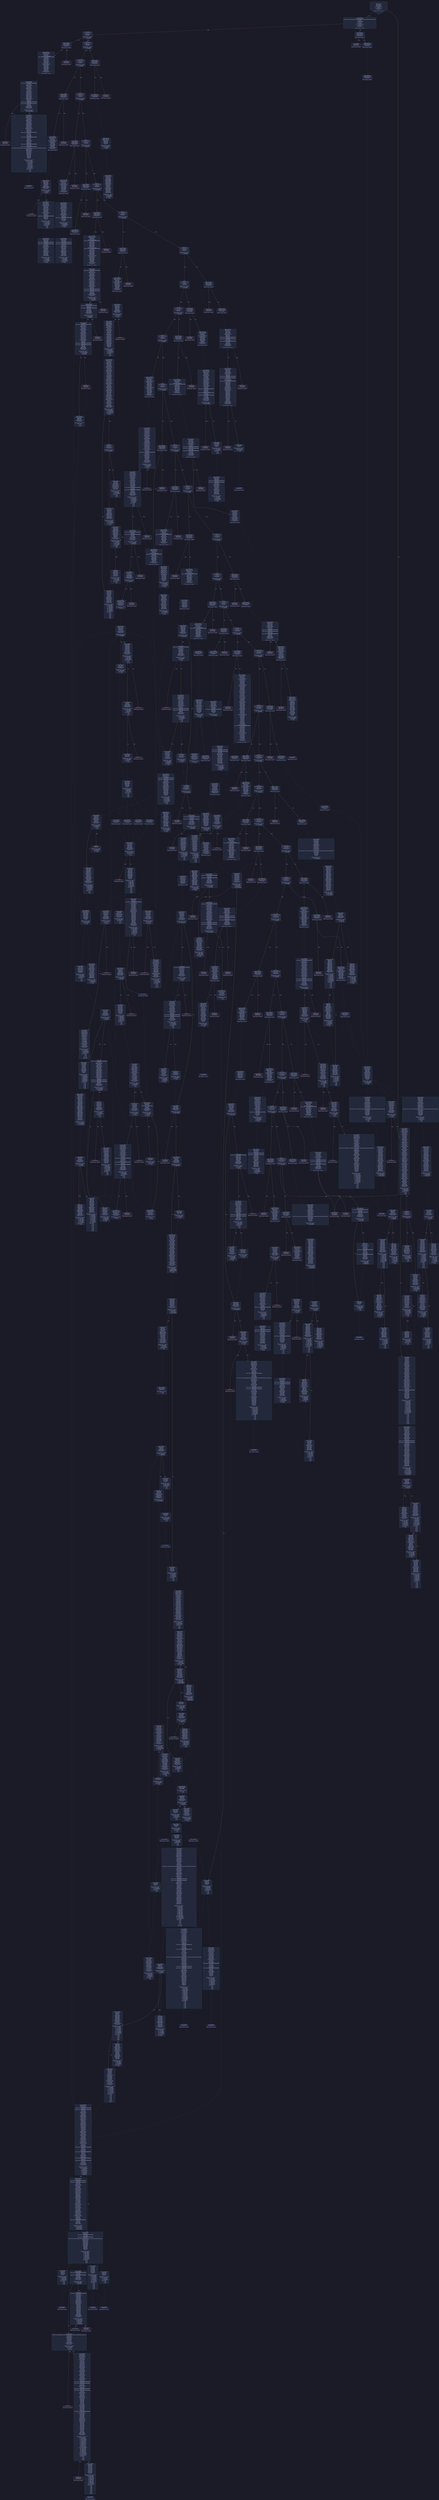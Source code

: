 digraph G {
    node [shape=box, style="filled, rounded", color="#565f89", fontcolor="#c0caf5", fontname="Helvetica", fillcolor="#24283b"];
    edge [color="#414868", fontcolor="#c0caf5", fontname="Helvetica"];
    bgcolor="#1a1b26";
    0 [ label = "[00] PUSH1 60
[02] PUSH1 40
[04] MSTORE
[05] PUSH1 04
[07] CALLDATASIZE
[08] LT
[09] PUSH2 0196
[0c] JUMPI

Stack size req: 0, sizeΔ: 0
" shape = invhouse]
    1 [ label = "[0d] PUSH1 00
[0f] CALLDATALOAD
[10] PUSH29 0100000000000000000000000000000000000000000000000000000000
[2e] SWAP1
[2f] DIV
[30] PUSH4 ffffffff
[35] AND
[36] DUP1
[37] PUSH4 06fdde03
[3c] EQ
[3d] PUSH2 019b
[40] JUMPI

Stack size req: 0, sizeΔ: 1
"]
    2 [ label = "[41] DUP1
[42] PUSH4 095ea7b3
[47] EQ
[48] PUSH2 0229
[4b] JUMPI

Stack size req: 1, sizeΔ: 0
Entry->Op usage:
	0->71:EQ:1
"]
    3 [ label = "[4c] DUP1
[4d] PUSH4 1051db34
[52] EQ
[53] PUSH2 026b
[56] JUMPI

Stack size req: 1, sizeΔ: 0
Entry->Op usage:
	0->82:EQ:1
"]
    4 [ label = "[57] DUP1
[58] PUSH4 14bfd6d0
[5d] EQ
[5e] PUSH2 0298
[61] JUMPI

Stack size req: 1, sizeΔ: 0
Entry->Op usage:
	0->93:EQ:1
"]
    5 [ label = "[62] DUP1
[63] PUSH4 161593a3
[68] EQ
[69] PUSH2 02fb
[6c] JUMPI

Stack size req: 1, sizeΔ: 0
Entry->Op usage:
	0->104:EQ:1
"]
    6 [ label = "[6d] DUP1
[6e] PUSH4 18160ddd
[73] EQ
[74] PUSH2 035e
[77] JUMPI

Stack size req: 1, sizeΔ: 0
Entry->Op usage:
	0->115:EQ:1
"]
    7 [ label = "[78] DUP1
[79] PUSH4 23b872dd
[7e] EQ
[7f] PUSH2 0387
[82] JUMPI

Stack size req: 1, sizeΔ: 0
Entry->Op usage:
	0->126:EQ:1
"]
    8 [ label = "[83] DUP1
[84] PUSH4 2d43573d
[89] EQ
[8a] PUSH2 03e8
[8d] JUMPI

Stack size req: 1, sizeΔ: 0
Entry->Op usage:
	0->137:EQ:1
"]
    9 [ label = "[8e] DUP1
[8f] PUSH4 5fd8c710
[94] EQ
[95] PUSH2 04af
[98] JUMPI

Stack size req: 1, sizeΔ: 0
Entry->Op usage:
	0->148:EQ:1
"]
    10 [ label = "[99] DUP1
[9a] PUSH4 6352211e
[9f] EQ
[a0] PUSH2 04c4
[a3] JUMPI

Stack size req: 1, sizeΔ: 0
Entry->Op usage:
	0->159:EQ:1
"]
    11 [ label = "[a4] DUP1
[a5] PUSH4 70480275
[aa] EQ
[ab] PUSH2 0527
[ae] JUMPI

Stack size req: 1, sizeΔ: 0
Entry->Op usage:
	0->170:EQ:1
"]
    12 [ label = "[af] DUP1
[b0] PUSH4 70876c98
[b5] EQ
[b6] PUSH2 0560
[b9] JUMPI

Stack size req: 1, sizeΔ: 0
Entry->Op usage:
	0->181:EQ:1
"]
    13 [ label = "[ba] DUP1
[bb] PUSH4 70a08231
[c0] EQ
[c1] PUSH2 0581
[c4] JUMPI

Stack size req: 1, sizeΔ: 0
Entry->Op usage:
	0->192:EQ:1
"]
    14 [ label = "[c5] DUP1
[c6] PUSH4 73545d44
[cb] EQ
[cc] PUSH2 05ce
[cf] JUMPI

Stack size req: 1, sizeΔ: 0
Entry->Op usage:
	0->203:EQ:1
"]
    15 [ label = "[d0] DUP1
[d1] PUSH4 78b14f0a
[d6] EQ
[d7] PUSH2 061b
[da] JUMPI

Stack size req: 1, sizeΔ: 0
Entry->Op usage:
	0->214:EQ:1
"]
    16 [ label = "[db] DUP1
[dc] PUSH4 7d534aa0
[e1] EQ
[e2] PUSH2 0654
[e5] JUMPI

Stack size req: 1, sizeΔ: 0
Entry->Op usage:
	0->225:EQ:1
"]
    17 [ label = "[e6] DUP1
[e7] PUSH4 8462151c
[ec] EQ
[ed] PUSH2 0669
[f0] JUMPI

Stack size req: 1, sizeΔ: 0
Entry->Op usage:
	0->236:EQ:1
"]
    18 [ label = "[f1] DUP1
[f2] PUSH4 8da5cb5b
[f7] EQ
[f8] PUSH2 06f7
[fb] JUMPI

Stack size req: 1, sizeΔ: 0
Entry->Op usage:
	0->247:EQ:1
"]
    19 [ label = "[fc] DUP1
[fd] PUSH4 90954483
[0102] EQ
[0103] PUSH2 074c
[0106] JUMPI

Stack size req: 1, sizeΔ: 0
Entry->Op usage:
	0->258:EQ:1
"]
    20 [ label = "[0107] DUP1
[0108] PUSH4 95d89b41
[010d] EQ
[010e] PUSH2 07d1
[0111] JUMPI

Stack size req: 1, sizeΔ: 0
Entry->Op usage:
	0->269:EQ:1
"]
    21 [ label = "[0112] DUP1
[0113] PUSH4 9c66fe00
[0118] EQ
[0119] PUSH2 085f
[011c] JUMPI

Stack size req: 1, sizeΔ: 0
Entry->Op usage:
	0->280:EQ:1
"]
    22 [ label = "[011d] DUP1
[011e] PUSH4 a3f4df7e
[0123] EQ
[0124] PUSH2 0896
[0127] JUMPI

Stack size req: 1, sizeΔ: 0
Entry->Op usage:
	0->291:EQ:1
"]
    23 [ label = "[0128] DUP1
[0129] PUSH4 a9059cbb
[012e] EQ
[012f] PUSH2 0924
[0132] JUMPI

Stack size req: 1, sizeΔ: 0
Entry->Op usage:
	0->302:EQ:1
"]
    24 [ label = "[0133] DUP1
[0134] PUSH4 ab21d58a
[0139] EQ
[013a] PUSH2 0966
[013d] JUMPI

Stack size req: 1, sizeΔ: 0
Entry->Op usage:
	0->313:EQ:1
"]
    25 [ label = "[013e] DUP1
[013f] PUSH4 b3de019c
[0144] EQ
[0145] PUSH2 097b
[0148] JUMPI

Stack size req: 1, sizeΔ: 0
Entry->Op usage:
	0->324:EQ:1
"]
    26 [ label = "[0149] DUP1
[014a] PUSH4 bfa5f1f7
[014f] EQ
[0150] PUSH2 09a7
[0153] JUMPI

Stack size req: 1, sizeΔ: 0
Entry->Op usage:
	0->335:EQ:1
"]
    27 [ label = "[0154] DUP1
[0155] PUSH4 cdb532b9
[015a] EQ
[015b] PUSH2 0a84
[015e] JUMPI

Stack size req: 1, sizeΔ: 0
Entry->Op usage:
	0->346:EQ:1
"]
    28 [ label = "[015f] DUP1
[0160] PUSH4 d6664653
[0165] EQ
[0166] PUSH2 0aa7
[0169] JUMPI

Stack size req: 1, sizeΔ: 0
Entry->Op usage:
	0->357:EQ:1
"]
    29 [ label = "[016a] DUP1
[016b] PUSH4 f2fde38b
[0170] EQ
[0171] PUSH2 0b0a
[0174] JUMPI

Stack size req: 1, sizeΔ: 0
Entry->Op usage:
	0->368:EQ:1
"]
    30 [ label = "[0175] DUP1
[0176] PUSH4 f76f8d78
[017b] EQ
[017c] PUSH2 0b43
[017f] JUMPI

Stack size req: 1, sizeΔ: 0
Entry->Op usage:
	0->379:EQ:1
"]
    31 [ label = "[0180] DUP1
[0181] PUSH4 fb709d2e
[0186] EQ
[0187] PUSH2 0bd1
[018a] JUMPI

Stack size req: 1, sizeΔ: 0
Entry->Op usage:
	0->390:EQ:1
"]
    32 [ label = "[018b] DUP1
[018c] PUSH4 fd67db81
[0191] EQ
[0192] PUSH2 0c34
[0195] JUMPI

Stack size req: 1, sizeΔ: 0
Entry->Op usage:
	0->401:EQ:1
"]
    33 [ label = "[0196] JUMPDEST
[0197] PUSH1 00
[0199] DUP1
[019a] REVERT

Stack size req: 0, sizeΔ: 0
" color = "red"]
    34 [ label = "[019b] JUMPDEST
[019c] CALLVALUE
[019d] ISZERO
[019e] PUSH2 01a6
[01a1] JUMPI

Stack size req: 0, sizeΔ: 0
"]
    35 [ label = "[01a2] PUSH1 00
[01a4] DUP1
[01a5] REVERT

Stack size req: 0, sizeΔ: 0
" color = "red"]
    36 [ label = "[01a6] JUMPDEST
[01a7] PUSH2 01ae
[01aa] PUSH2 0c97
[01ad] JUMP

Stack size req: 0, sizeΔ: 1
"]
    37 [ label = "[01ae] JUMPDEST
[01af] PUSH1 40
[01b1] MLOAD
[01b2] DUP1
[01b3] DUP1
[01b4] PUSH1 20
[01b6] ADD
[01b7] DUP3
[01b8] DUP2
[01b9] SUB
[01ba] DUP3
[01bb] MSTORE
[01bc] DUP4
[01bd] DUP2
[01be] DUP2
[01bf] MLOAD
[01c0] DUP2
[01c1] MSTORE
[01c2] PUSH1 20
[01c4] ADD
[01c5] SWAP2
[01c6] POP
[01c7] DUP1
[01c8] MLOAD
[01c9] SWAP1
[01ca] PUSH1 20
[01cc] ADD
[01cd] SWAP1
[01ce] DUP1
[01cf] DUP4
[01d0] DUP4
[01d1] PUSH1 00

Stack size req: 1, sizeΔ: 9
Entry->Op usage:
	0->447:MLOAD:0
	0->456:MLOAD:0
	0->460:ADD:1
"]
    38 [ label = "[01d3] JUMPDEST
[01d4] DUP4
[01d5] DUP2
[01d6] LT
[01d7] ISZERO
[01d8] PUSH2 01ee
[01db] JUMPI

Stack size req: 4, sizeΔ: 0
Entry->Op usage:
	0->470:LT:0
	3->470:LT:1
"]
    39 [ label = "[01dc] DUP1
[01dd] DUP3
[01de] ADD
[01df] MLOAD
[01e0] DUP2
[01e1] DUP5
[01e2] ADD
[01e3] MSTORE
[01e4] PUSH1 20
[01e6] DUP2
[01e7] ADD
[01e8] SWAP1
[01e9] POP
[01ea] PUSH2 01d3
[01ed] JUMP

Stack size req: 3, sizeΔ: 0
Entry->Op usage:
	0->478:ADD:1
	0->482:ADD:1
	0->487:ADD:0
	0->489:POP:0
	1->478:ADD:0
	2->482:ADD:0
Entry->Exit:
	0->😵
"]
    40 [ label = "[01ee] JUMPDEST
[01ef] POP
[01f0] POP
[01f1] POP
[01f2] POP
[01f3] SWAP1
[01f4] POP
[01f5] SWAP1
[01f6] DUP2
[01f7] ADD
[01f8] SWAP1
[01f9] PUSH1 1f
[01fb] AND
[01fc] DUP1
[01fd] ISZERO
[01fe] PUSH2 021b
[0201] JUMPI

Stack size req: 7, sizeΔ: -5
Entry->Op usage:
	0->495:POP:0
	1->496:POP:0
	2->497:POP:0
	3->498:POP:0
	4->503:ADD:0
	4->507:AND:1
	4->509:ISZERO:0
	5->500:POP:0
	6->503:ADD:1
Entry->Exit:
	0->😵
	1->😵
	2->😵
	3->😵
	4->0
	5->😵
	6->😵
"]
    41 [ label = "[0202] DUP1
[0203] DUP3
[0204] SUB
[0205] DUP1
[0206] MLOAD
[0207] PUSH1 01
[0209] DUP4
[020a] PUSH1 20
[020c] SUB
[020d] PUSH2 0100
[0210] EXP
[0211] SUB
[0212] NOT
[0213] AND
[0214] DUP2
[0215] MSTORE
[0216] PUSH1 20
[0218] ADD
[0219] SWAP2
[021a] POP

Stack size req: 2, sizeΔ: 0
Entry->Op usage:
	0->516:SUB:1
	0->524:SUB:1
	1->516:SUB:0
	1->538:POP:0
Entry->Exit:
	1->😵
"]
    42 [ label = "[021b] JUMPDEST
[021c] POP
[021d] SWAP3
[021e] POP
[021f] POP
[0220] POP
[0221] PUSH1 40
[0223] MLOAD
[0224] DUP1
[0225] SWAP2
[0226] SUB
[0227] SWAP1
[0228] RETURN

Stack size req: 5, sizeΔ: -5
Entry->Op usage:
	0->540:POP:0
	1->550:SUB:0
	2->543:POP:0
	3->544:POP:0
	4->542:POP:0
Entry->Exit:
	0->😵
	1->😵
	2->😵
	3->😵
	4->😵
" color = "darkblue"]
    43 [ label = "[0229] JUMPDEST
[022a] CALLVALUE
[022b] ISZERO
[022c] PUSH2 0234
[022f] JUMPI

Stack size req: 0, sizeΔ: 0
"]
    44 [ label = "[0230] PUSH1 00
[0232] DUP1
[0233] REVERT

Stack size req: 0, sizeΔ: 0
" color = "red"]
    45 [ label = "[0234] JUMPDEST
[0235] PUSH2 0269
[0238] PUSH1 04
[023a] DUP1
[023b] DUP1
[023c] CALLDATALOAD
[023d] PUSH20 ffffffffffffffffffffffffffffffffffffffff
[0252] AND
[0253] SWAP1
[0254] PUSH1 20
[0256] ADD
[0257] SWAP1
[0258] SWAP2
[0259] SWAP1
[025a] DUP1
[025b] CALLDATALOAD
[025c] SWAP1
[025d] PUSH1 20
[025f] ADD
[0260] SWAP1
[0261] SWAP2
[0262] SWAP1
[0263] POP
[0264] POP
[0265] PUSH2 0cda
[0268] JUMP

Stack size req: 0, sizeΔ: 3
"]
    46 [ label = "[0269] JUMPDEST
[026a] STOP

Stack size req: 0, sizeΔ: 0
" color = "darkblue"]
    47 [ label = "[026b] JUMPDEST
[026c] CALLVALUE
[026d] ISZERO
[026e] PUSH2 0276
[0271] JUMPI

Stack size req: 0, sizeΔ: 0
"]
    48 [ label = "[0272] PUSH1 00
[0274] DUP1
[0275] REVERT

Stack size req: 0, sizeΔ: 0
" color = "red"]
    49 [ label = "[0276] JUMPDEST
[0277] PUSH2 027e
[027a] PUSH2 0df8
[027d] JUMP

Stack size req: 0, sizeΔ: 1
"]
    50 [ label = "[027e] JUMPDEST
[027f] PUSH1 40
[0281] MLOAD
[0282] DUP1
[0283] DUP3
[0284] ISZERO
[0285] ISZERO
[0286] ISZERO
[0287] ISZERO
[0288] DUP2
[0289] MSTORE
[028a] PUSH1 20
[028c] ADD
[028d] SWAP2
[028e] POP
[028f] POP
[0290] PUSH1 40
[0292] MLOAD
[0293] DUP1
[0294] SWAP2
[0295] SUB
[0296] SWAP1
[0297] RETURN

Stack size req: 1, sizeΔ: -1
Entry->Op usage:
	0->644:ISZERO:0
	0->654:POP:0
Entry->Exit:
	0->😵
" color = "darkblue"]
    51 [ label = "[0298] JUMPDEST
[0299] CALLVALUE
[029a] ISZERO
[029b] PUSH2 02a3
[029e] JUMPI

Stack size req: 0, sizeΔ: 0
"]
    52 [ label = "[029f] PUSH1 00
[02a1] DUP1
[02a2] REVERT

Stack size req: 0, sizeΔ: 0
" color = "red"]
    53 [ label = "[02a3] JUMPDEST
[02a4] PUSH2 02b9
[02a7] PUSH1 04
[02a9] DUP1
[02aa] DUP1
[02ab] CALLDATALOAD
[02ac] SWAP1
[02ad] PUSH1 20
[02af] ADD
[02b0] SWAP1
[02b1] SWAP2
[02b2] SWAP1
[02b3] POP
[02b4] POP
[02b5] PUSH2 0e01
[02b8] JUMP

Stack size req: 0, sizeΔ: 2
"]
    54 [ label = "[02b9] JUMPDEST
[02ba] PUSH1 40
[02bc] MLOAD
[02bd] DUP1
[02be] DUP3
[02bf] PUSH20 ffffffffffffffffffffffffffffffffffffffff
[02d4] AND
[02d5] PUSH20 ffffffffffffffffffffffffffffffffffffffff
[02ea] AND
[02eb] DUP2
[02ec] MSTORE
[02ed] PUSH1 20
[02ef] ADD
[02f0] SWAP2
[02f1] POP
[02f2] POP
[02f3] PUSH1 40
[02f5] MLOAD
[02f6] DUP1
[02f7] SWAP2
[02f8] SUB
[02f9] SWAP1
[02fa] RETURN

Stack size req: 1, sizeΔ: -1
Entry->Op usage:
	0->724:AND:1
	0->746:AND:1
	0->748:MSTORE:1
	0->753:POP:0
Entry->Exit:
	0->😵
" color = "darkblue"]
    55 [ label = "[02fb] JUMPDEST
[02fc] CALLVALUE
[02fd] ISZERO
[02fe] PUSH2 0306
[0301] JUMPI

Stack size req: 0, sizeΔ: 0
"]
    56 [ label = "[0302] PUSH1 00
[0304] DUP1
[0305] REVERT

Stack size req: 0, sizeΔ: 0
" color = "red"]
    57 [ label = "[0306] JUMPDEST
[0307] PUSH2 031c
[030a] PUSH1 04
[030c] DUP1
[030d] DUP1
[030e] CALLDATALOAD
[030f] SWAP1
[0310] PUSH1 20
[0312] ADD
[0313] SWAP1
[0314] SWAP2
[0315] SWAP1
[0316] POP
[0317] POP
[0318] PUSH2 0e40
[031b] JUMP

Stack size req: 0, sizeΔ: 2
"]
    58 [ label = "[031c] JUMPDEST
[031d] PUSH1 40
[031f] MLOAD
[0320] DUP1
[0321] DUP3
[0322] PUSH20 ffffffffffffffffffffffffffffffffffffffff
[0337] AND
[0338] PUSH20 ffffffffffffffffffffffffffffffffffffffff
[034d] AND
[034e] DUP2
[034f] MSTORE
[0350] PUSH1 20
[0352] ADD
[0353] SWAP2
[0354] POP
[0355] POP
[0356] PUSH1 40
[0358] MLOAD
[0359] DUP1
[035a] SWAP2
[035b] SUB
[035c] SWAP1
[035d] RETURN

Stack size req: 1, sizeΔ: -1
Entry->Op usage:
	0->823:AND:1
	0->845:AND:1
	0->847:MSTORE:1
	0->852:POP:0
Entry->Exit:
	0->😵
" color = "darkblue"]
    59 [ label = "[035e] JUMPDEST
[035f] CALLVALUE
[0360] ISZERO
[0361] PUSH2 0369
[0364] JUMPI

Stack size req: 0, sizeΔ: 0
"]
    60 [ label = "[0365] PUSH1 00
[0367] DUP1
[0368] REVERT

Stack size req: 0, sizeΔ: 0
" color = "red"]
    61 [ label = "[0369] JUMPDEST
[036a] PUSH2 0371
[036d] PUSH2 0e73
[0370] JUMP

Stack size req: 0, sizeΔ: 1
"]
    62 [ label = "[0371] JUMPDEST
[0372] PUSH1 40
[0374] MLOAD
[0375] DUP1
[0376] DUP3
[0377] DUP2
[0378] MSTORE
[0379] PUSH1 20
[037b] ADD
[037c] SWAP2
[037d] POP
[037e] POP
[037f] PUSH1 40
[0381] MLOAD
[0382] DUP1
[0383] SWAP2
[0384] SUB
[0385] SWAP1
[0386] RETURN

Stack size req: 1, sizeΔ: -1
Entry->Op usage:
	0->888:MSTORE:1
	0->893:POP:0
Entry->Exit:
	0->😵
" color = "darkblue"]
    63 [ label = "[0387] JUMPDEST
[0388] CALLVALUE
[0389] ISZERO
[038a] PUSH2 0392
[038d] JUMPI

Stack size req: 0, sizeΔ: 0
"]
    64 [ label = "[038e] PUSH1 00
[0390] DUP1
[0391] REVERT

Stack size req: 0, sizeΔ: 0
" color = "red"]
    65 [ label = "[0392] JUMPDEST
[0393] PUSH2 03e6
[0396] PUSH1 04
[0398] DUP1
[0399] DUP1
[039a] CALLDATALOAD
[039b] PUSH20 ffffffffffffffffffffffffffffffffffffffff
[03b0] AND
[03b1] SWAP1
[03b2] PUSH1 20
[03b4] ADD
[03b5] SWAP1
[03b6] SWAP2
[03b7] SWAP1
[03b8] DUP1
[03b9] CALLDATALOAD
[03ba] PUSH20 ffffffffffffffffffffffffffffffffffffffff
[03cf] AND
[03d0] SWAP1
[03d1] PUSH1 20
[03d3] ADD
[03d4] SWAP1
[03d5] SWAP2
[03d6] SWAP1
[03d7] DUP1
[03d8] CALLDATALOAD
[03d9] SWAP1
[03da] PUSH1 20
[03dc] ADD
[03dd] SWAP1
[03de] SWAP2
[03df] SWAP1
[03e0] POP
[03e1] POP
[03e2] PUSH2 0e80
[03e5] JUMP

Stack size req: 0, sizeΔ: 4
"]
    66 [ label = "[03e6] JUMPDEST
[03e7] STOP

Stack size req: 0, sizeΔ: 0
" color = "darkblue"]
    67 [ label = "[03e8] JUMPDEST
[03e9] CALLVALUE
[03ea] ISZERO
[03eb] PUSH2 03f3
[03ee] JUMPI

Stack size req: 0, sizeΔ: 0
"]
    68 [ label = "[03ef] PUSH1 00
[03f1] DUP1
[03f2] REVERT

Stack size req: 0, sizeΔ: 0
" color = "red"]
    69 [ label = "[03f3] JUMPDEST
[03f4] PUSH2 0409
[03f7] PUSH1 04
[03f9] DUP1
[03fa] DUP1
[03fb] CALLDATALOAD
[03fc] SWAP1
[03fd] PUSH1 20
[03ff] ADD
[0400] SWAP1
[0401] SWAP2
[0402] SWAP1
[0403] POP
[0404] POP
[0405] PUSH2 0fa6
[0408] JUMP

Stack size req: 0, sizeΔ: 2
"]
    70 [ label = "[0409] JUMPDEST
[040a] PUSH1 40
[040c] MLOAD
[040d] DUP1
[040e] DUP1
[040f] PUSH1 20
[0411] ADD
[0412] DUP5
[0413] DUP2
[0414] MSTORE
[0415] PUSH1 20
[0417] ADD
[0418] DUP4
[0419] DUP2
[041a] MSTORE
[041b] PUSH1 20
[041d] ADD
[041e] DUP3
[041f] DUP2
[0420] SUB
[0421] DUP3
[0422] MSTORE
[0423] DUP6
[0424] DUP2
[0425] DUP2
[0426] SLOAD
[0427] PUSH1 01
[0429] DUP2
[042a] PUSH1 01
[042c] AND
[042d] ISZERO
[042e] PUSH2 0100
[0431] MUL
[0432] SUB
[0433] AND
[0434] PUSH1 02
[0436] SWAP1
[0437] DIV
[0438] DUP2
[0439] MSTORE
[043a] PUSH1 20
[043c] ADD
[043d] SWAP2
[043e] POP
[043f] DUP1
[0440] SLOAD
[0441] PUSH1 01
[0443] DUP2
[0444] PUSH1 01
[0446] AND
[0447] ISZERO
[0448] PUSH2 0100
[044b] MUL
[044c] SUB
[044d] AND
[044e] PUSH1 02
[0450] SWAP1
[0451] DIV
[0452] DUP1
[0453] ISZERO
[0454] PUSH2 049e
[0457] JUMPI

Stack size req: 3, sizeΔ: 5
Entry->Op usage:
	0->1050:MSTORE:1
	1->1044:MSTORE:1
	2->1062:SLOAD:0
	2->1088:SLOAD:0
Entry->Exit:
	2->1, 7
"]
    71 [ label = "[0458] DUP1
[0459] PUSH1 1f
[045b] LT
[045c] PUSH2 0473
[045f] JUMPI

Stack size req: 1, sizeΔ: 0
Entry->Op usage:
	0->1115:LT:1
"]
    72 [ label = "[0460] PUSH2 0100
[0463] DUP1
[0464] DUP4
[0465] SLOAD
[0466] DIV
[0467] MUL
[0468] DUP4
[0469] MSTORE
[046a] SWAP2
[046b] PUSH1 20
[046d] ADD
[046e] SWAP2
[046f] PUSH2 049e
[0472] JUMP

Stack size req: 3, sizeΔ: 0
Entry->Op usage:
	1->1125:SLOAD:0
	2->1129:MSTORE:0
	2->1133:ADD:1
Entry->Exit:
	2->😵
"]
    73 [ label = "[0473] JUMPDEST
[0474] DUP3
[0475] ADD
[0476] SWAP2
[0477] SWAP1
[0478] PUSH1 00
[047a] MSTORE
[047b] PUSH1 20
[047d] PUSH1 00
[047f] SHA3
[0480] SWAP1

Stack size req: 3, sizeΔ: 0
Entry->Op usage:
	0->1141:ADD:1
	1->1146:MSTORE:1
	2->1141:ADD:0
Entry->Exit:
	0->😵
	1->😵
	2->0
"]
    74 [ label = "[0481] JUMPDEST
[0482] DUP2
[0483] SLOAD
[0484] DUP2
[0485] MSTORE
[0486] SWAP1
[0487] PUSH1 01
[0489] ADD
[048a] SWAP1
[048b] PUSH1 20
[048d] ADD
[048e] DUP1
[048f] DUP4
[0490] GT
[0491] PUSH2 0481
[0494] JUMPI

Stack size req: 3, sizeΔ: 0
Entry->Op usage:
	0->1157:MSTORE:0
	0->1165:ADD:1
	1->1155:SLOAD:0
	1->1161:ADD:1
	2->1168:GT:0
Entry->Exit:
	0->😵
	1->😵
"]
    75 [ label = "[0495] DUP3
[0496] SWAP1
[0497] SUB
[0498] PUSH1 1f
[049a] AND
[049b] DUP3
[049c] ADD
[049d] SWAP2

Stack size req: 3, sizeΔ: 0
Entry->Op usage:
	0->1175:SUB:0
	2->1175:SUB:1
	2->1180:ADD:0
Entry->Exit:
	0->😵
	2->0
"]
    76 [ label = "[049e] JUMPDEST
[049f] POP
[04a0] POP
[04a1] SWAP5
[04a2] POP
[04a3] POP
[04a4] POP
[04a5] POP
[04a6] POP
[04a7] PUSH1 40
[04a9] MLOAD
[04aa] DUP1
[04ab] SWAP2
[04ac] SUB
[04ad] SWAP1
[04ae] RETURN

Stack size req: 8, sizeΔ: -8
Entry->Op usage:
	0->1183:POP:0
	1->1184:POP:0
	2->1196:SUB:0
	3->1187:POP:0
	4->1188:POP:0
	5->1189:POP:0
	6->1190:POP:0
	7->1186:POP:0
Entry->Exit:
	0->😵
	1->😵
	2->😵
	3->😵
	4->😵
	5->😵
	6->😵
	7->😵
" color = "darkblue"]
    77 [ label = "[04af] JUMPDEST
[04b0] CALLVALUE
[04b1] ISZERO
[04b2] PUSH2 04ba
[04b5] JUMPI

Stack size req: 0, sizeΔ: 0
"]
    78 [ label = "[04b6] PUSH1 00
[04b8] DUP1
[04b9] REVERT

Stack size req: 0, sizeΔ: 0
" color = "red"]
    79 [ label = "[04ba] JUMPDEST
[04bb] PUSH2 04c2
[04be] PUSH2 0fde
[04c1] JUMP

Stack size req: 0, sizeΔ: 1
"]
    80 [ label = "[04c2] JUMPDEST
[04c3] STOP

Stack size req: 0, sizeΔ: 0
" color = "darkblue"]
    81 [ label = "[04c4] JUMPDEST
[04c5] CALLVALUE
[04c6] ISZERO
[04c7] PUSH2 04cf
[04ca] JUMPI

Stack size req: 0, sizeΔ: 0
"]
    82 [ label = "[04cb] PUSH1 00
[04cd] DUP1
[04ce] REVERT

Stack size req: 0, sizeΔ: 0
" color = "red"]
    83 [ label = "[04cf] JUMPDEST
[04d0] PUSH2 04e5
[04d3] PUSH1 04
[04d5] DUP1
[04d6] DUP1
[04d7] CALLDATALOAD
[04d8] SWAP1
[04d9] PUSH1 20
[04db] ADD
[04dc] SWAP1
[04dd] SWAP2
[04de] SWAP1
[04df] POP
[04e0] POP
[04e1] PUSH2 10b3
[04e4] JUMP

Stack size req: 0, sizeΔ: 2
"]
    84 [ label = "[04e5] JUMPDEST
[04e6] PUSH1 40
[04e8] MLOAD
[04e9] DUP1
[04ea] DUP3
[04eb] PUSH20 ffffffffffffffffffffffffffffffffffffffff
[0500] AND
[0501] PUSH20 ffffffffffffffffffffffffffffffffffffffff
[0516] AND
[0517] DUP2
[0518] MSTORE
[0519] PUSH1 20
[051b] ADD
[051c] SWAP2
[051d] POP
[051e] POP
[051f] PUSH1 40
[0521] MLOAD
[0522] DUP1
[0523] SWAP2
[0524] SUB
[0525] SWAP1
[0526] RETURN

Stack size req: 1, sizeΔ: -1
Entry->Op usage:
	0->1280:AND:1
	0->1302:AND:1
	0->1304:MSTORE:1
	0->1309:POP:0
Entry->Exit:
	0->😵
" color = "darkblue"]
    85 [ label = "[0527] JUMPDEST
[0528] CALLVALUE
[0529] ISZERO
[052a] PUSH2 0532
[052d] JUMPI

Stack size req: 0, sizeΔ: 0
"]
    86 [ label = "[052e] PUSH1 00
[0530] DUP1
[0531] REVERT

Stack size req: 0, sizeΔ: 0
" color = "red"]
    87 [ label = "[0532] JUMPDEST
[0533] PUSH2 055e
[0536] PUSH1 04
[0538] DUP1
[0539] DUP1
[053a] CALLDATALOAD
[053b] PUSH20 ffffffffffffffffffffffffffffffffffffffff
[0550] AND
[0551] SWAP1
[0552] PUSH1 20
[0554] ADD
[0555] SWAP1
[0556] SWAP2
[0557] SWAP1
[0558] POP
[0559] POP
[055a] PUSH2 112c
[055d] JUMP

Stack size req: 0, sizeΔ: 2
"]
    88 [ label = "[055e] JUMPDEST
[055f] STOP

Stack size req: 0, sizeΔ: 0
" color = "darkblue"]
    89 [ label = "[0560] JUMPDEST
[0561] PUSH2 057f
[0564] PUSH1 04
[0566] DUP1
[0567] DUP1
[0568] CALLDATALOAD
[0569] SWAP1
[056a] PUSH1 20
[056c] ADD
[056d] SWAP1
[056e] SWAP2
[056f] SWAP1
[0570] DUP1
[0571] CALLDATALOAD
[0572] SWAP1
[0573] PUSH1 20
[0575] ADD
[0576] SWAP1
[0577] SWAP2
[0578] SWAP1
[0579] POP
[057a] POP
[057b] PUSH2 11ed
[057e] JUMP

Stack size req: 0, sizeΔ: 3
"]
    90 [ label = "[057f] JUMPDEST
[0580] STOP

Stack size req: 0, sizeΔ: 0
" color = "darkblue"]
    91 [ label = "[0581] JUMPDEST
[0582] CALLVALUE
[0583] ISZERO
[0584] PUSH2 058c
[0587] JUMPI

Stack size req: 0, sizeΔ: 0
"]
    92 [ label = "[0588] PUSH1 00
[058a] DUP1
[058b] REVERT

Stack size req: 0, sizeΔ: 0
" color = "red"]
    93 [ label = "[058c] JUMPDEST
[058d] PUSH2 05b8
[0590] PUSH1 04
[0592] DUP1
[0593] DUP1
[0594] CALLDATALOAD
[0595] PUSH20 ffffffffffffffffffffffffffffffffffffffff
[05aa] AND
[05ab] SWAP1
[05ac] PUSH1 20
[05ae] ADD
[05af] SWAP1
[05b0] SWAP2
[05b1] SWAP1
[05b2] POP
[05b3] POP
[05b4] PUSH2 1618
[05b7] JUMP

Stack size req: 0, sizeΔ: 2
"]
    94 [ label = "[05b8] JUMPDEST
[05b9] PUSH1 40
[05bb] MLOAD
[05bc] DUP1
[05bd] DUP3
[05be] DUP2
[05bf] MSTORE
[05c0] PUSH1 20
[05c2] ADD
[05c3] SWAP2
[05c4] POP
[05c5] POP
[05c6] PUSH1 40
[05c8] MLOAD
[05c9] DUP1
[05ca] SWAP2
[05cb] SUB
[05cc] SWAP1
[05cd] RETURN

Stack size req: 1, sizeΔ: -1
Entry->Op usage:
	0->1471:MSTORE:1
	0->1476:POP:0
Entry->Exit:
	0->😵
" color = "darkblue"]
    95 [ label = "[05ce] JUMPDEST
[05cf] CALLVALUE
[05d0] ISZERO
[05d1] PUSH2 05d9
[05d4] JUMPI

Stack size req: 0, sizeΔ: 0
"]
    96 [ label = "[05d5] PUSH1 00
[05d7] DUP1
[05d8] REVERT

Stack size req: 0, sizeΔ: 0
" color = "red"]
    97 [ label = "[05d9] JUMPDEST
[05da] PUSH2 0605
[05dd] PUSH1 04
[05df] DUP1
[05e0] DUP1
[05e1] CALLDATALOAD
[05e2] PUSH20 ffffffffffffffffffffffffffffffffffffffff
[05f7] AND
[05f8] SWAP1
[05f9] PUSH1 20
[05fb] ADD
[05fc] SWAP1
[05fd] SWAP2
[05fe] SWAP1
[05ff] POP
[0600] POP
[0601] PUSH2 1661
[0604] JUMP

Stack size req: 0, sizeΔ: 2
"]
    98 [ label = "[0605] JUMPDEST
[0606] PUSH1 40
[0608] MLOAD
[0609] DUP1
[060a] DUP3
[060b] DUP2
[060c] MSTORE
[060d] PUSH1 20
[060f] ADD
[0610] SWAP2
[0611] POP
[0612] POP
[0613] PUSH1 40
[0615] MLOAD
[0616] DUP1
[0617] SWAP2
[0618] SUB
[0619] SWAP1
[061a] RETURN

Stack size req: 1, sizeΔ: -1
Entry->Op usage:
	0->1548:MSTORE:1
	0->1553:POP:0
Entry->Exit:
	0->😵
" color = "darkblue"]
    99 [ label = "[061b] JUMPDEST
[061c] CALLVALUE
[061d] ISZERO
[061e] PUSH2 0626
[0621] JUMPI

Stack size req: 0, sizeΔ: 0
"]
    100 [ label = "[0622] PUSH1 00
[0624] DUP1
[0625] REVERT

Stack size req: 0, sizeΔ: 0
" color = "red"]
    101 [ label = "[0626] JUMPDEST
[0627] PUSH2 0652
[062a] PUSH1 04
[062c] DUP1
[062d] DUP1
[062e] CALLDATALOAD
[062f] PUSH20 ffffffffffffffffffffffffffffffffffffffff
[0644] AND
[0645] SWAP1
[0646] PUSH1 20
[0648] ADD
[0649] SWAP1
[064a] SWAP2
[064b] SWAP1
[064c] POP
[064d] POP
[064e] PUSH2 1679
[0651] JUMP

Stack size req: 0, sizeΔ: 2
"]
    102 [ label = "[0652] JUMPDEST
[0653] STOP

Stack size req: 0, sizeΔ: 0
" color = "darkblue"]
    103 [ label = "[0654] JUMPDEST
[0655] CALLVALUE
[0656] ISZERO
[0657] PUSH2 065f
[065a] JUMPI

Stack size req: 0, sizeΔ: 0
"]
    104 [ label = "[065b] PUSH1 00
[065d] DUP1
[065e] REVERT

Stack size req: 0, sizeΔ: 0
" color = "red"]
    105 [ label = "[065f] JUMPDEST
[0660] PUSH2 0667
[0663] PUSH2 1837
[0666] JUMP

Stack size req: 0, sizeΔ: 1
"]
    106 [ label = "[0667] JUMPDEST
[0668] STOP

Stack size req: 0, sizeΔ: 0
" color = "darkblue"]
    107 [ label = "[0669] JUMPDEST
[066a] CALLVALUE
[066b] ISZERO
[066c] PUSH2 0674
[066f] JUMPI

Stack size req: 0, sizeΔ: 0
"]
    108 [ label = "[0670] PUSH1 00
[0672] DUP1
[0673] REVERT

Stack size req: 0, sizeΔ: 0
" color = "red"]
    109 [ label = "[0674] JUMPDEST
[0675] PUSH2 06a0
[0678] PUSH1 04
[067a] DUP1
[067b] DUP1
[067c] CALLDATALOAD
[067d] PUSH20 ffffffffffffffffffffffffffffffffffffffff
[0692] AND
[0693] SWAP1
[0694] PUSH1 20
[0696] ADD
[0697] SWAP1
[0698] SWAP2
[0699] SWAP1
[069a] POP
[069b] POP
[069c] PUSH2 18ca
[069f] JUMP

Stack size req: 0, sizeΔ: 2
"]
    110 [ label = "[06a0] JUMPDEST
[06a1] PUSH1 40
[06a3] MLOAD
[06a4] DUP1
[06a5] DUP1
[06a6] PUSH1 20
[06a8] ADD
[06a9] DUP3
[06aa] DUP2
[06ab] SUB
[06ac] DUP3
[06ad] MSTORE
[06ae] DUP4
[06af] DUP2
[06b0] DUP2
[06b1] MLOAD
[06b2] DUP2
[06b3] MSTORE
[06b4] PUSH1 20
[06b6] ADD
[06b7] SWAP2
[06b8] POP
[06b9] DUP1
[06ba] MLOAD
[06bb] SWAP1
[06bc] PUSH1 20
[06be] ADD
[06bf] SWAP1
[06c0] PUSH1 20
[06c2] MUL
[06c3] DUP1
[06c4] DUP4
[06c5] DUP4
[06c6] PUSH1 00

Stack size req: 1, sizeΔ: 9
Entry->Op usage:
	0->1713:MLOAD:0
	0->1722:MLOAD:0
	0->1726:ADD:1
"]
    111 [ label = "[06c8] JUMPDEST
[06c9] DUP4
[06ca] DUP2
[06cb] LT
[06cc] ISZERO
[06cd] PUSH2 06e3
[06d0] JUMPI

Stack size req: 4, sizeΔ: 0
Entry->Op usage:
	0->1739:LT:0
	3->1739:LT:1
"]
    112 [ label = "[06d1] DUP1
[06d2] DUP3
[06d3] ADD
[06d4] MLOAD
[06d5] DUP2
[06d6] DUP5
[06d7] ADD
[06d8] MSTORE
[06d9] PUSH1 20
[06db] DUP2
[06dc] ADD
[06dd] SWAP1
[06de] POP
[06df] PUSH2 06c8
[06e2] JUMP

Stack size req: 3, sizeΔ: 0
Entry->Op usage:
	0->1747:ADD:1
	0->1751:ADD:1
	0->1756:ADD:0
	0->1758:POP:0
	1->1747:ADD:0
	2->1751:ADD:0
Entry->Exit:
	0->😵
"]
    113 [ label = "[06e3] JUMPDEST
[06e4] POP
[06e5] POP
[06e6] POP
[06e7] POP
[06e8] SWAP1
[06e9] POP
[06ea] ADD
[06eb] SWAP3
[06ec] POP
[06ed] POP
[06ee] POP
[06ef] PUSH1 40
[06f1] MLOAD
[06f2] DUP1
[06f3] SWAP2
[06f4] SUB
[06f5] SWAP1
[06f6] RETURN

Stack size req: 10, sizeΔ: -10
Entry->Op usage:
	0->1764:POP:0
	1->1765:POP:0
	2->1766:POP:0
	3->1767:POP:0
	4->1770:ADD:0
	5->1769:POP:0
	6->1770:ADD:1
	7->1773:POP:0
	8->1774:POP:0
	9->1772:POP:0
Entry->Exit:
	0->😵
	1->😵
	2->😵
	3->😵
	4->😵
	5->😵
	6->😵
	7->😵
	8->😵
	9->😵
" color = "darkblue"]
    114 [ label = "[06f7] JUMPDEST
[06f8] CALLVALUE
[06f9] ISZERO
[06fa] PUSH2 0702
[06fd] JUMPI

Stack size req: 0, sizeΔ: 0
"]
    115 [ label = "[06fe] PUSH1 00
[0700] DUP1
[0701] REVERT

Stack size req: 0, sizeΔ: 0
" color = "red"]
    116 [ label = "[0702] JUMPDEST
[0703] PUSH2 070a
[0706] PUSH2 19d0
[0709] JUMP

Stack size req: 0, sizeΔ: 1
"]
    117 [ label = "[070a] JUMPDEST
[070b] PUSH1 40
[070d] MLOAD
[070e] DUP1
[070f] DUP3
[0710] PUSH20 ffffffffffffffffffffffffffffffffffffffff
[0725] AND
[0726] PUSH20 ffffffffffffffffffffffffffffffffffffffff
[073b] AND
[073c] DUP2
[073d] MSTORE
[073e] PUSH1 20
[0740] ADD
[0741] SWAP2
[0742] POP
[0743] POP
[0744] PUSH1 40
[0746] MLOAD
[0747] DUP1
[0748] SWAP2
[0749] SUB
[074a] SWAP1
[074b] RETURN

Stack size req: 1, sizeΔ: -1
Entry->Op usage:
	0->1829:AND:1
	0->1851:AND:1
	0->1853:MSTORE:1
	0->1858:POP:0
Entry->Exit:
	0->😵
" color = "darkblue"]
    118 [ label = "[074c] JUMPDEST
[074d] CALLVALUE
[074e] ISZERO
[074f] PUSH2 0757
[0752] JUMPI

Stack size req: 0, sizeΔ: 0
"]
    119 [ label = "[0753] PUSH1 00
[0755] DUP1
[0756] REVERT

Stack size req: 0, sizeΔ: 0
" color = "red"]
    120 [ label = "[0757] JUMPDEST
[0758] PUSH2 07cf
[075b] PUSH1 04
[075d] DUP1
[075e] DUP1
[075f] CALLDATALOAD
[0760] SWAP1
[0761] PUSH1 20
[0763] ADD
[0764] SWAP1
[0765] DUP3
[0766] ADD
[0767] DUP1
[0768] CALLDATALOAD
[0769] SWAP1
[076a] PUSH1 20
[076c] ADD
[076d] SWAP1
[076e] DUP1
[076f] DUP1
[0770] PUSH1 1f
[0772] ADD
[0773] PUSH1 20
[0775] DUP1
[0776] SWAP2
[0777] DIV
[0778] MUL
[0779] PUSH1 20
[077b] ADD
[077c] PUSH1 40
[077e] MLOAD
[077f] SWAP1
[0780] DUP2
[0781] ADD
[0782] PUSH1 40
[0784] MSTORE
[0785] DUP1
[0786] SWAP4
[0787] SWAP3
[0788] SWAP2
[0789] SWAP1
[078a] DUP2
[078b] DUP2
[078c] MSTORE
[078d] PUSH1 20
[078f] ADD
[0790] DUP4
[0791] DUP4
[0792] DUP1
[0793] DUP3
[0794] DUP5
[0795] CALLDATACOPY
[0796] DUP3
[0797] ADD
[0798] SWAP2
[0799] POP
[079a] POP
[079b] POP
[079c] POP
[079d] POP
[079e] POP
[079f] SWAP2
[07a0] SWAP1
[07a1] DUP1
[07a2] CALLDATALOAD
[07a3] PUSH20 ffffffffffffffffffffffffffffffffffffffff
[07b8] AND
[07b9] SWAP1
[07ba] PUSH1 20
[07bc] ADD
[07bd] SWAP1
[07be] SWAP2
[07bf] SWAP1
[07c0] DUP1
[07c1] CALLDATALOAD
[07c2] SWAP1
[07c3] PUSH1 20
[07c5] ADD
[07c6] SWAP1
[07c7] SWAP2
[07c8] SWAP1
[07c9] POP
[07ca] POP
[07cb] PUSH2 19f5
[07ce] JUMP

Stack size req: 0, sizeΔ: 4
"]
    121 [ label = "[07cf] JUMPDEST
[07d0] STOP

Stack size req: 0, sizeΔ: 0
" color = "darkblue"]
    122 [ label = "[07d1] JUMPDEST
[07d2] CALLVALUE
[07d3] ISZERO
[07d4] PUSH2 07dc
[07d7] JUMPI

Stack size req: 0, sizeΔ: 0
"]
    123 [ label = "[07d8] PUSH1 00
[07da] DUP1
[07db] REVERT

Stack size req: 0, sizeΔ: 0
" color = "red"]
    124 [ label = "[07dc] JUMPDEST
[07dd] PUSH2 07e4
[07e0] PUSH2 1c24
[07e3] JUMP

Stack size req: 0, sizeΔ: 1
"]
    125 [ label = "[07e4] JUMPDEST
[07e5] PUSH1 40
[07e7] MLOAD
[07e8] DUP1
[07e9] DUP1
[07ea] PUSH1 20
[07ec] ADD
[07ed] DUP3
[07ee] DUP2
[07ef] SUB
[07f0] DUP3
[07f1] MSTORE
[07f2] DUP4
[07f3] DUP2
[07f4] DUP2
[07f5] MLOAD
[07f6] DUP2
[07f7] MSTORE
[07f8] PUSH1 20
[07fa] ADD
[07fb] SWAP2
[07fc] POP
[07fd] DUP1
[07fe] MLOAD
[07ff] SWAP1
[0800] PUSH1 20
[0802] ADD
[0803] SWAP1
[0804] DUP1
[0805] DUP4
[0806] DUP4
[0807] PUSH1 00

Stack size req: 1, sizeΔ: 9
Entry->Op usage:
	0->2037:MLOAD:0
	0->2046:MLOAD:0
	0->2050:ADD:1
"]
    126 [ label = "[0809] JUMPDEST
[080a] DUP4
[080b] DUP2
[080c] LT
[080d] ISZERO
[080e] PUSH2 0824
[0811] JUMPI

Stack size req: 4, sizeΔ: 0
Entry->Op usage:
	0->2060:LT:0
	3->2060:LT:1
"]
    127 [ label = "[0812] DUP1
[0813] DUP3
[0814] ADD
[0815] MLOAD
[0816] DUP2
[0817] DUP5
[0818] ADD
[0819] MSTORE
[081a] PUSH1 20
[081c] DUP2
[081d] ADD
[081e] SWAP1
[081f] POP
[0820] PUSH2 0809
[0823] JUMP

Stack size req: 3, sizeΔ: 0
Entry->Op usage:
	0->2068:ADD:1
	0->2072:ADD:1
	0->2077:ADD:0
	0->2079:POP:0
	1->2068:ADD:0
	2->2072:ADD:0
Entry->Exit:
	0->😵
"]
    128 [ label = "[0824] JUMPDEST
[0825] POP
[0826] POP
[0827] POP
[0828] POP
[0829] SWAP1
[082a] POP
[082b] SWAP1
[082c] DUP2
[082d] ADD
[082e] SWAP1
[082f] PUSH1 1f
[0831] AND
[0832] DUP1
[0833] ISZERO
[0834] PUSH2 0851
[0837] JUMPI

Stack size req: 7, sizeΔ: -5
Entry->Op usage:
	0->2085:POP:0
	1->2086:POP:0
	2->2087:POP:0
	3->2088:POP:0
	4->2093:ADD:0
	4->2097:AND:1
	4->2099:ISZERO:0
	5->2090:POP:0
	6->2093:ADD:1
Entry->Exit:
	0->😵
	1->😵
	2->😵
	3->😵
	4->0
	5->😵
	6->😵
"]
    129 [ label = "[0838] DUP1
[0839] DUP3
[083a] SUB
[083b] DUP1
[083c] MLOAD
[083d] PUSH1 01
[083f] DUP4
[0840] PUSH1 20
[0842] SUB
[0843] PUSH2 0100
[0846] EXP
[0847] SUB
[0848] NOT
[0849] AND
[084a] DUP2
[084b] MSTORE
[084c] PUSH1 20
[084e] ADD
[084f] SWAP2
[0850] POP

Stack size req: 2, sizeΔ: 0
Entry->Op usage:
	0->2106:SUB:1
	0->2114:SUB:1
	1->2106:SUB:0
	1->2128:POP:0
Entry->Exit:
	1->😵
"]
    130 [ label = "[0851] JUMPDEST
[0852] POP
[0853] SWAP3
[0854] POP
[0855] POP
[0856] POP
[0857] PUSH1 40
[0859] MLOAD
[085a] DUP1
[085b] SWAP2
[085c] SUB
[085d] SWAP1
[085e] RETURN

Stack size req: 5, sizeΔ: -5
Entry->Op usage:
	0->2130:POP:0
	1->2140:SUB:0
	2->2133:POP:0
	3->2134:POP:0
	4->2132:POP:0
Entry->Exit:
	0->😵
	1->😵
	2->😵
	3->😵
	4->😵
" color = "darkblue"]
    131 [ label = "[085f] JUMPDEST
[0860] CALLVALUE
[0861] ISZERO
[0862] PUSH2 086a
[0865] JUMPI

Stack size req: 0, sizeΔ: 0
"]
    132 [ label = "[0866] PUSH1 00
[0868] DUP1
[0869] REVERT

Stack size req: 0, sizeΔ: 0
" color = "red"]
    133 [ label = "[086a] JUMPDEST
[086b] PUSH2 0880
[086e] PUSH1 04
[0870] DUP1
[0871] DUP1
[0872] CALLDATALOAD
[0873] SWAP1
[0874] PUSH1 20
[0876] ADD
[0877] SWAP1
[0878] SWAP2
[0879] SWAP1
[087a] POP
[087b] POP
[087c] PUSH2 1c67
[087f] JUMP

Stack size req: 0, sizeΔ: 2
"]
    134 [ label = "[0880] JUMPDEST
[0881] PUSH1 40
[0883] MLOAD
[0884] DUP1
[0885] DUP3
[0886] DUP2
[0887] MSTORE
[0888] PUSH1 20
[088a] ADD
[088b] SWAP2
[088c] POP
[088d] POP
[088e] PUSH1 40
[0890] MLOAD
[0891] DUP1
[0892] SWAP2
[0893] SUB
[0894] SWAP1
[0895] RETURN

Stack size req: 1, sizeΔ: -1
Entry->Op usage:
	0->2183:MSTORE:1
	0->2188:POP:0
Entry->Exit:
	0->😵
" color = "darkblue"]
    135 [ label = "[0896] JUMPDEST
[0897] CALLVALUE
[0898] ISZERO
[0899] PUSH2 08a1
[089c] JUMPI

Stack size req: 0, sizeΔ: 0
"]
    136 [ label = "[089d] PUSH1 00
[089f] DUP1
[08a0] REVERT

Stack size req: 0, sizeΔ: 0
" color = "red"]
    137 [ label = "[08a1] JUMPDEST
[08a2] PUSH2 08a9
[08a5] PUSH2 1c91
[08a8] JUMP

Stack size req: 0, sizeΔ: 1
"]
    138 [ label = "[08a9] JUMPDEST
[08aa] PUSH1 40
[08ac] MLOAD
[08ad] DUP1
[08ae] DUP1
[08af] PUSH1 20
[08b1] ADD
[08b2] DUP3
[08b3] DUP2
[08b4] SUB
[08b5] DUP3
[08b6] MSTORE
[08b7] DUP4
[08b8] DUP2
[08b9] DUP2
[08ba] MLOAD
[08bb] DUP2
[08bc] MSTORE
[08bd] PUSH1 20
[08bf] ADD
[08c0] SWAP2
[08c1] POP
[08c2] DUP1
[08c3] MLOAD
[08c4] SWAP1
[08c5] PUSH1 20
[08c7] ADD
[08c8] SWAP1
[08c9] DUP1
[08ca] DUP4
[08cb] DUP4
[08cc] PUSH1 00

Stack size req: 1, sizeΔ: 9
Entry->Op usage:
	0->2234:MLOAD:0
	0->2243:MLOAD:0
	0->2247:ADD:1
"]
    139 [ label = "[08ce] JUMPDEST
[08cf] DUP4
[08d0] DUP2
[08d1] LT
[08d2] ISZERO
[08d3] PUSH2 08e9
[08d6] JUMPI

Stack size req: 4, sizeΔ: 0
Entry->Op usage:
	0->2257:LT:0
	3->2257:LT:1
"]
    140 [ label = "[08d7] DUP1
[08d8] DUP3
[08d9] ADD
[08da] MLOAD
[08db] DUP2
[08dc] DUP5
[08dd] ADD
[08de] MSTORE
[08df] PUSH1 20
[08e1] DUP2
[08e2] ADD
[08e3] SWAP1
[08e4] POP
[08e5] PUSH2 08ce
[08e8] JUMP

Stack size req: 3, sizeΔ: 0
Entry->Op usage:
	0->2265:ADD:1
	0->2269:ADD:1
	0->2274:ADD:0
	0->2276:POP:0
	1->2265:ADD:0
	2->2269:ADD:0
Entry->Exit:
	0->😵
"]
    141 [ label = "[08e9] JUMPDEST
[08ea] POP
[08eb] POP
[08ec] POP
[08ed] POP
[08ee] SWAP1
[08ef] POP
[08f0] SWAP1
[08f1] DUP2
[08f2] ADD
[08f3] SWAP1
[08f4] PUSH1 1f
[08f6] AND
[08f7] DUP1
[08f8] ISZERO
[08f9] PUSH2 0916
[08fc] JUMPI

Stack size req: 7, sizeΔ: -5
Entry->Op usage:
	0->2282:POP:0
	1->2283:POP:0
	2->2284:POP:0
	3->2285:POP:0
	4->2290:ADD:0
	4->2294:AND:1
	4->2296:ISZERO:0
	5->2287:POP:0
	6->2290:ADD:1
Entry->Exit:
	0->😵
	1->😵
	2->😵
	3->😵
	4->0
	5->😵
	6->😵
"]
    142 [ label = "[08fd] DUP1
[08fe] DUP3
[08ff] SUB
[0900] DUP1
[0901] MLOAD
[0902] PUSH1 01
[0904] DUP4
[0905] PUSH1 20
[0907] SUB
[0908] PUSH2 0100
[090b] EXP
[090c] SUB
[090d] NOT
[090e] AND
[090f] DUP2
[0910] MSTORE
[0911] PUSH1 20
[0913] ADD
[0914] SWAP2
[0915] POP

Stack size req: 2, sizeΔ: 0
Entry->Op usage:
	0->2303:SUB:1
	0->2311:SUB:1
	1->2303:SUB:0
	1->2325:POP:0
Entry->Exit:
	1->😵
"]
    143 [ label = "[0916] JUMPDEST
[0917] POP
[0918] SWAP3
[0919] POP
[091a] POP
[091b] POP
[091c] PUSH1 40
[091e] MLOAD
[091f] DUP1
[0920] SWAP2
[0921] SUB
[0922] SWAP1
[0923] RETURN

Stack size req: 5, sizeΔ: -5
Entry->Op usage:
	0->2327:POP:0
	1->2337:SUB:0
	2->2330:POP:0
	3->2331:POP:0
	4->2329:POP:0
Entry->Exit:
	0->😵
	1->😵
	2->😵
	3->😵
	4->😵
" color = "darkblue"]
    144 [ label = "[0924] JUMPDEST
[0925] CALLVALUE
[0926] ISZERO
[0927] PUSH2 092f
[092a] JUMPI

Stack size req: 0, sizeΔ: 0
"]
    145 [ label = "[092b] PUSH1 00
[092d] DUP1
[092e] REVERT

Stack size req: 0, sizeΔ: 0
" color = "red"]
    146 [ label = "[092f] JUMPDEST
[0930] PUSH2 0964
[0933] PUSH1 04
[0935] DUP1
[0936] DUP1
[0937] CALLDATALOAD
[0938] PUSH20 ffffffffffffffffffffffffffffffffffffffff
[094d] AND
[094e] SWAP1
[094f] PUSH1 20
[0951] ADD
[0952] SWAP1
[0953] SWAP2
[0954] SWAP1
[0955] DUP1
[0956] CALLDATALOAD
[0957] SWAP1
[0958] PUSH1 20
[095a] ADD
[095b] SWAP1
[095c] SWAP2
[095d] SWAP1
[095e] POP
[095f] POP
[0960] PUSH2 1cca
[0963] JUMP

Stack size req: 0, sizeΔ: 3
"]
    147 [ label = "[0964] JUMPDEST
[0965] STOP

Stack size req: 0, sizeΔ: 0
" color = "darkblue"]
    148 [ label = "[0966] JUMPDEST
[0967] CALLVALUE
[0968] ISZERO
[0969] PUSH2 0971
[096c] JUMPI

Stack size req: 0, sizeΔ: 0
"]
    149 [ label = "[096d] PUSH1 00
[096f] DUP1
[0970] REVERT

Stack size req: 0, sizeΔ: 0
" color = "red"]
    150 [ label = "[0971] JUMPDEST
[0972] PUSH2 0979
[0975] PUSH2 1d82
[0978] JUMP

Stack size req: 0, sizeΔ: 1
"]
    151 [ label = "[0979] JUMPDEST
[097a] STOP

Stack size req: 0, sizeΔ: 0
" color = "darkblue"]
    152 [ label = "[097b] JUMPDEST
[097c] CALLVALUE
[097d] ISZERO
[097e] PUSH2 0986
[0981] JUMPI

Stack size req: 0, sizeΔ: 0
"]
    153 [ label = "[0982] PUSH1 00
[0984] DUP1
[0985] REVERT

Stack size req: 0, sizeΔ: 0
" color = "red"]
    154 [ label = "[0986] JUMPDEST
[0987] PUSH2 09a5
[098a] PUSH1 04
[098c] DUP1
[098d] DUP1
[098e] CALLDATALOAD
[098f] SWAP1
[0990] PUSH1 20
[0992] ADD
[0993] SWAP1
[0994] SWAP2
[0995] SWAP1
[0996] DUP1
[0997] CALLDATALOAD
[0998] SWAP1
[0999] PUSH1 20
[099b] ADD
[099c] SWAP1
[099d] SWAP2
[099e] SWAP1
[099f] POP
[09a0] POP
[09a1] PUSH2 1e16
[09a4] JUMP

Stack size req: 0, sizeΔ: 3
"]
    155 [ label = "[09a5] JUMPDEST
[09a6] STOP

Stack size req: 0, sizeΔ: 0
" color = "darkblue"]
    156 [ label = "[09a7] JUMPDEST
[09a8] CALLVALUE
[09a9] ISZERO
[09aa] PUSH2 09b2
[09ad] JUMPI

Stack size req: 0, sizeΔ: 0
"]
    157 [ label = "[09ae] PUSH1 00
[09b0] DUP1
[09b1] REVERT

Stack size req: 0, sizeΔ: 0
" color = "red"]
    158 [ label = "[09b2] JUMPDEST
[09b3] PUSH2 09c8
[09b6] PUSH1 04
[09b8] DUP1
[09b9] DUP1
[09ba] CALLDATALOAD
[09bb] SWAP1
[09bc] PUSH1 20
[09be] ADD
[09bf] SWAP1
[09c0] SWAP2
[09c1] SWAP1
[09c2] POP
[09c3] POP
[09c4] PUSH2 1f1a
[09c7] JUMP

Stack size req: 0, sizeΔ: 2
"]
    159 [ label = "[09c8] JUMPDEST
[09c9] PUSH1 40
[09cb] MLOAD
[09cc] DUP1
[09cd] DUP1
[09ce] PUSH1 20
[09d0] ADD
[09d1] DUP6
[09d2] DUP2
[09d3] MSTORE
[09d4] PUSH1 20
[09d6] ADD
[09d7] DUP5
[09d8] DUP2
[09d9] MSTORE
[09da] PUSH1 20
[09dc] ADD
[09dd] DUP4
[09de] PUSH20 ffffffffffffffffffffffffffffffffffffffff
[09f3] AND
[09f4] PUSH20 ffffffffffffffffffffffffffffffffffffffff
[0a09] AND
[0a0a] DUP2
[0a0b] MSTORE
[0a0c] PUSH1 20
[0a0e] ADD
[0a0f] DUP3
[0a10] DUP2
[0a11] SUB
[0a12] DUP3
[0a13] MSTORE
[0a14] DUP7
[0a15] DUP2
[0a16] DUP2
[0a17] MLOAD
[0a18] DUP2
[0a19] MSTORE
[0a1a] PUSH1 20
[0a1c] ADD
[0a1d] SWAP2
[0a1e] POP
[0a1f] DUP1
[0a20] MLOAD
[0a21] SWAP1
[0a22] PUSH1 20
[0a24] ADD
[0a25] SWAP1
[0a26] DUP1
[0a27] DUP4
[0a28] DUP4
[0a29] PUSH1 00

Stack size req: 4, sizeΔ: 9
Entry->Op usage:
	0->2547:AND:1
	0->2569:AND:1
	0->2571:MSTORE:1
	1->2521:MSTORE:1
	2->2515:MSTORE:1
	3->2583:MLOAD:0
	3->2592:MLOAD:0
	3->2596:ADD:1
"]
    160 [ label = "[0a2b] JUMPDEST
[0a2c] DUP4
[0a2d] DUP2
[0a2e] LT
[0a2f] ISZERO
[0a30] PUSH2 0a46
[0a33] JUMPI

Stack size req: 4, sizeΔ: 0
Entry->Op usage:
	0->2606:LT:0
	3->2606:LT:1
"]
    161 [ label = "[0a34] DUP1
[0a35] DUP3
[0a36] ADD
[0a37] MLOAD
[0a38] DUP2
[0a39] DUP5
[0a3a] ADD
[0a3b] MSTORE
[0a3c] PUSH1 20
[0a3e] DUP2
[0a3f] ADD
[0a40] SWAP1
[0a41] POP
[0a42] PUSH2 0a2b
[0a45] JUMP

Stack size req: 3, sizeΔ: 0
Entry->Op usage:
	0->2614:ADD:1
	0->2618:ADD:1
	0->2623:ADD:0
	0->2625:POP:0
	1->2614:ADD:0
	2->2618:ADD:0
Entry->Exit:
	0->😵
"]
    162 [ label = "[0a46] JUMPDEST
[0a47] POP
[0a48] POP
[0a49] POP
[0a4a] POP
[0a4b] SWAP1
[0a4c] POP
[0a4d] SWAP1
[0a4e] DUP2
[0a4f] ADD
[0a50] SWAP1
[0a51] PUSH1 1f
[0a53] AND
[0a54] DUP1
[0a55] ISZERO
[0a56] PUSH2 0a73
[0a59] JUMPI

Stack size req: 7, sizeΔ: -5
Entry->Op usage:
	0->2631:POP:0
	1->2632:POP:0
	2->2633:POP:0
	3->2634:POP:0
	4->2639:ADD:0
	4->2643:AND:1
	4->2645:ISZERO:0
	5->2636:POP:0
	6->2639:ADD:1
Entry->Exit:
	0->😵
	1->😵
	2->😵
	3->😵
	4->0
	5->😵
	6->😵
"]
    163 [ label = "[0a5a] DUP1
[0a5b] DUP3
[0a5c] SUB
[0a5d] DUP1
[0a5e] MLOAD
[0a5f] PUSH1 01
[0a61] DUP4
[0a62] PUSH1 20
[0a64] SUB
[0a65] PUSH2 0100
[0a68] EXP
[0a69] SUB
[0a6a] NOT
[0a6b] AND
[0a6c] DUP2
[0a6d] MSTORE
[0a6e] PUSH1 20
[0a70] ADD
[0a71] SWAP2
[0a72] POP

Stack size req: 2, sizeΔ: 0
Entry->Op usage:
	0->2652:SUB:1
	0->2660:SUB:1
	1->2652:SUB:0
	1->2674:POP:0
Entry->Exit:
	1->😵
"]
    164 [ label = "[0a73] JUMPDEST
[0a74] POP
[0a75] SWAP6
[0a76] POP
[0a77] POP
[0a78] POP
[0a79] POP
[0a7a] POP
[0a7b] POP
[0a7c] PUSH1 40
[0a7e] MLOAD
[0a7f] DUP1
[0a80] SWAP2
[0a81] SUB
[0a82] SWAP1
[0a83] RETURN

Stack size req: 8, sizeΔ: -8
Entry->Op usage:
	0->2676:POP:0
	1->2689:SUB:0
	2->2679:POP:0
	3->2680:POP:0
	4->2681:POP:0
	5->2682:POP:0
	6->2683:POP:0
	7->2678:POP:0
Entry->Exit:
	0->😵
	1->😵
	2->😵
	3->😵
	4->😵
	5->😵
	6->😵
	7->😵
" color = "darkblue"]
    165 [ label = "[0a84] JUMPDEST
[0a85] CALLVALUE
[0a86] ISZERO
[0a87] PUSH2 0a8f
[0a8a] JUMPI

Stack size req: 0, sizeΔ: 0
"]
    166 [ label = "[0a8b] PUSH1 00
[0a8d] DUP1
[0a8e] REVERT

Stack size req: 0, sizeΔ: 0
" color = "red"]
    167 [ label = "[0a8f] JUMPDEST
[0a90] PUSH2 0aa5
[0a93] PUSH1 04
[0a95] DUP1
[0a96] DUP1
[0a97] CALLDATALOAD
[0a98] SWAP1
[0a99] PUSH1 20
[0a9b] ADD
[0a9c] SWAP1
[0a9d] SWAP2
[0a9e] SWAP1
[0a9f] POP
[0aa0] POP
[0aa1] PUSH2 2032
[0aa4] JUMP

Stack size req: 0, sizeΔ: 2
"]
    168 [ label = "[0aa5] JUMPDEST
[0aa6] STOP

Stack size req: 0, sizeΔ: 0
" color = "darkblue"]
    169 [ label = "[0aa7] JUMPDEST
[0aa8] CALLVALUE
[0aa9] ISZERO
[0aaa] PUSH2 0ab2
[0aad] JUMPI

Stack size req: 0, sizeΔ: 0
"]
    170 [ label = "[0aae] PUSH1 00
[0ab0] DUP1
[0ab1] REVERT

Stack size req: 0, sizeΔ: 0
" color = "red"]
    171 [ label = "[0ab2] JUMPDEST
[0ab3] PUSH2 0ac8
[0ab6] PUSH1 04
[0ab8] DUP1
[0ab9] DUP1
[0aba] CALLDATALOAD
[0abb] SWAP1
[0abc] PUSH1 20
[0abe] ADD
[0abf] SWAP1
[0ac0] SWAP2
[0ac1] SWAP1
[0ac2] POP
[0ac3] POP
[0ac4] PUSH2 2189
[0ac7] JUMP

Stack size req: 0, sizeΔ: 2
"]
    172 [ label = "[0ac8] JUMPDEST
[0ac9] PUSH1 40
[0acb] MLOAD
[0acc] DUP1
[0acd] DUP3
[0ace] PUSH20 ffffffffffffffffffffffffffffffffffffffff
[0ae3] AND
[0ae4] PUSH20 ffffffffffffffffffffffffffffffffffffffff
[0af9] AND
[0afa] DUP2
[0afb] MSTORE
[0afc] PUSH1 20
[0afe] ADD
[0aff] SWAP2
[0b00] POP
[0b01] POP
[0b02] PUSH1 40
[0b04] MLOAD
[0b05] DUP1
[0b06] SWAP2
[0b07] SUB
[0b08] SWAP1
[0b09] RETURN

Stack size req: 1, sizeΔ: -1
Entry->Op usage:
	0->2787:AND:1
	0->2809:AND:1
	0->2811:MSTORE:1
	0->2816:POP:0
Entry->Exit:
	0->😵
" color = "darkblue"]
    173 [ label = "[0b0a] JUMPDEST
[0b0b] CALLVALUE
[0b0c] ISZERO
[0b0d] PUSH2 0b15
[0b10] JUMPI

Stack size req: 0, sizeΔ: 0
"]
    174 [ label = "[0b11] PUSH1 00
[0b13] DUP1
[0b14] REVERT

Stack size req: 0, sizeΔ: 0
" color = "red"]
    175 [ label = "[0b15] JUMPDEST
[0b16] PUSH2 0b41
[0b19] PUSH1 04
[0b1b] DUP1
[0b1c] DUP1
[0b1d] CALLDATALOAD
[0b1e] PUSH20 ffffffffffffffffffffffffffffffffffffffff
[0b33] AND
[0b34] SWAP1
[0b35] PUSH1 20
[0b37] ADD
[0b38] SWAP1
[0b39] SWAP2
[0b3a] SWAP1
[0b3b] POP
[0b3c] POP
[0b3d] PUSH2 21bc
[0b40] JUMP

Stack size req: 0, sizeΔ: 2
"]
    176 [ label = "[0b41] JUMPDEST
[0b42] STOP

Stack size req: 0, sizeΔ: 0
" color = "darkblue"]
    177 [ label = "[0b43] JUMPDEST
[0b44] CALLVALUE
[0b45] ISZERO
[0b46] PUSH2 0b4e
[0b49] JUMPI

Stack size req: 0, sizeΔ: 0
"]
    178 [ label = "[0b4a] PUSH1 00
[0b4c] DUP1
[0b4d] REVERT

Stack size req: 0, sizeΔ: 0
" color = "red"]
    179 [ label = "[0b4e] JUMPDEST
[0b4f] PUSH2 0b56
[0b52] PUSH2 2291
[0b55] JUMP

Stack size req: 0, sizeΔ: 1
"]
    180 [ label = "[0b56] JUMPDEST
[0b57] PUSH1 40
[0b59] MLOAD
[0b5a] DUP1
[0b5b] DUP1
[0b5c] PUSH1 20
[0b5e] ADD
[0b5f] DUP3
[0b60] DUP2
[0b61] SUB
[0b62] DUP3
[0b63] MSTORE
[0b64] DUP4
[0b65] DUP2
[0b66] DUP2
[0b67] MLOAD
[0b68] DUP2
[0b69] MSTORE
[0b6a] PUSH1 20
[0b6c] ADD
[0b6d] SWAP2
[0b6e] POP
[0b6f] DUP1
[0b70] MLOAD
[0b71] SWAP1
[0b72] PUSH1 20
[0b74] ADD
[0b75] SWAP1
[0b76] DUP1
[0b77] DUP4
[0b78] DUP4
[0b79] PUSH1 00

Stack size req: 1, sizeΔ: 9
Entry->Op usage:
	0->2919:MLOAD:0
	0->2928:MLOAD:0
	0->2932:ADD:1
"]
    181 [ label = "[0b7b] JUMPDEST
[0b7c] DUP4
[0b7d] DUP2
[0b7e] LT
[0b7f] ISZERO
[0b80] PUSH2 0b96
[0b83] JUMPI

Stack size req: 4, sizeΔ: 0
Entry->Op usage:
	0->2942:LT:0
	3->2942:LT:1
"]
    182 [ label = "[0b84] DUP1
[0b85] DUP3
[0b86] ADD
[0b87] MLOAD
[0b88] DUP2
[0b89] DUP5
[0b8a] ADD
[0b8b] MSTORE
[0b8c] PUSH1 20
[0b8e] DUP2
[0b8f] ADD
[0b90] SWAP1
[0b91] POP
[0b92] PUSH2 0b7b
[0b95] JUMP

Stack size req: 3, sizeΔ: 0
Entry->Op usage:
	0->2950:ADD:1
	0->2954:ADD:1
	0->2959:ADD:0
	0->2961:POP:0
	1->2950:ADD:0
	2->2954:ADD:0
Entry->Exit:
	0->😵
"]
    183 [ label = "[0b96] JUMPDEST
[0b97] POP
[0b98] POP
[0b99] POP
[0b9a] POP
[0b9b] SWAP1
[0b9c] POP
[0b9d] SWAP1
[0b9e] DUP2
[0b9f] ADD
[0ba0] SWAP1
[0ba1] PUSH1 1f
[0ba3] AND
[0ba4] DUP1
[0ba5] ISZERO
[0ba6] PUSH2 0bc3
[0ba9] JUMPI

Stack size req: 7, sizeΔ: -5
Entry->Op usage:
	0->2967:POP:0
	1->2968:POP:0
	2->2969:POP:0
	3->2970:POP:0
	4->2975:ADD:0
	4->2979:AND:1
	4->2981:ISZERO:0
	5->2972:POP:0
	6->2975:ADD:1
Entry->Exit:
	0->😵
	1->😵
	2->😵
	3->😵
	4->0
	5->😵
	6->😵
"]
    184 [ label = "[0baa] DUP1
[0bab] DUP3
[0bac] SUB
[0bad] DUP1
[0bae] MLOAD
[0baf] PUSH1 01
[0bb1] DUP4
[0bb2] PUSH1 20
[0bb4] SUB
[0bb5] PUSH2 0100
[0bb8] EXP
[0bb9] SUB
[0bba] NOT
[0bbb] AND
[0bbc] DUP2
[0bbd] MSTORE
[0bbe] PUSH1 20
[0bc0] ADD
[0bc1] SWAP2
[0bc2] POP

Stack size req: 2, sizeΔ: 0
Entry->Op usage:
	0->2988:SUB:1
	0->2996:SUB:1
	1->2988:SUB:0
	1->3010:POP:0
Entry->Exit:
	1->😵
"]
    185 [ label = "[0bc3] JUMPDEST
[0bc4] POP
[0bc5] SWAP3
[0bc6] POP
[0bc7] POP
[0bc8] POP
[0bc9] PUSH1 40
[0bcb] MLOAD
[0bcc] DUP1
[0bcd] SWAP2
[0bce] SUB
[0bcf] SWAP1
[0bd0] RETURN

Stack size req: 5, sizeΔ: -5
Entry->Op usage:
	0->3012:POP:0
	1->3022:SUB:0
	2->3015:POP:0
	3->3016:POP:0
	4->3014:POP:0
Entry->Exit:
	0->😵
	1->😵
	2->😵
	3->😵
	4->😵
" color = "darkblue"]
    186 [ label = "[0bd1] JUMPDEST
[0bd2] CALLVALUE
[0bd3] ISZERO
[0bd4] PUSH2 0bdc
[0bd7] JUMPI

Stack size req: 0, sizeΔ: 0
"]
    187 [ label = "[0bd8] PUSH1 00
[0bda] DUP1
[0bdb] REVERT

Stack size req: 0, sizeΔ: 0
" color = "red"]
    188 [ label = "[0bdc] JUMPDEST
[0bdd] PUSH2 0bf2
[0be0] PUSH1 04
[0be2] DUP1
[0be3] DUP1
[0be4] CALLDATALOAD
[0be5] SWAP1
[0be6] PUSH1 20
[0be8] ADD
[0be9] SWAP1
[0bea] SWAP2
[0beb] SWAP1
[0bec] POP
[0bed] POP
[0bee] PUSH2 22ca
[0bf1] JUMP

Stack size req: 0, sizeΔ: 2
"]
    189 [ label = "[0bf2] JUMPDEST
[0bf3] PUSH1 40
[0bf5] MLOAD
[0bf6] DUP1
[0bf7] DUP3
[0bf8] PUSH20 ffffffffffffffffffffffffffffffffffffffff
[0c0d] AND
[0c0e] PUSH20 ffffffffffffffffffffffffffffffffffffffff
[0c23] AND
[0c24] DUP2
[0c25] MSTORE
[0c26] PUSH1 20
[0c28] ADD
[0c29] SWAP2
[0c2a] POP
[0c2b] POP
[0c2c] PUSH1 40
[0c2e] MLOAD
[0c2f] DUP1
[0c30] SWAP2
[0c31] SUB
[0c32] SWAP1
[0c33] RETURN

Stack size req: 1, sizeΔ: -1
Entry->Op usage:
	0->3085:AND:1
	0->3107:AND:1
	0->3109:MSTORE:1
	0->3114:POP:0
Entry->Exit:
	0->😵
" color = "darkblue"]
    190 [ label = "[0c34] JUMPDEST
[0c35] CALLVALUE
[0c36] ISZERO
[0c37] PUSH2 0c3f
[0c3a] JUMPI

Stack size req: 0, sizeΔ: 0
"]
    191 [ label = "[0c3b] PUSH1 00
[0c3d] DUP1
[0c3e] REVERT

Stack size req: 0, sizeΔ: 0
" color = "red"]
    192 [ label = "[0c3f] JUMPDEST
[0c40] PUSH2 0c55
[0c43] PUSH1 04
[0c45] DUP1
[0c46] DUP1
[0c47] CALLDATALOAD
[0c48] SWAP1
[0c49] PUSH1 20
[0c4b] ADD
[0c4c] SWAP1
[0c4d] SWAP2
[0c4e] SWAP1
[0c4f] POP
[0c50] POP
[0c51] PUSH2 2309
[0c54] JUMP

Stack size req: 0, sizeΔ: 2
"]
    193 [ label = "[0c55] JUMPDEST
[0c56] PUSH1 40
[0c58] MLOAD
[0c59] DUP1
[0c5a] DUP3
[0c5b] PUSH20 ffffffffffffffffffffffffffffffffffffffff
[0c70] AND
[0c71] PUSH20 ffffffffffffffffffffffffffffffffffffffff
[0c86] AND
[0c87] DUP2
[0c88] MSTORE
[0c89] PUSH1 20
[0c8b] ADD
[0c8c] SWAP2
[0c8d] POP
[0c8e] POP
[0c8f] PUSH1 40
[0c91] MLOAD
[0c92] DUP1
[0c93] SWAP2
[0c94] SUB
[0c95] SWAP1
[0c96] RETURN

Stack size req: 1, sizeΔ: -1
Entry->Op usage:
	0->3184:AND:1
	0->3206:AND:1
	0->3208:MSTORE:1
	0->3213:POP:0
Entry->Exit:
	0->😵
" color = "darkblue"]
    194 [ label = "[0c97] JUMPDEST
[0c98] PUSH2 0c9f
[0c9b] PUSH2 257a
[0c9e] JUMP

Stack size req: 0, sizeΔ: 1
"]
    195 [ label = "[0c9f] JUMPDEST
[0ca0] PUSH1 40
[0ca2] DUP1
[0ca3] MLOAD
[0ca4] SWAP1
[0ca5] DUP2
[0ca6] ADD
[0ca7] PUSH1 40
[0ca9] MSTORE
[0caa] DUP1
[0cab] PUSH1 10
[0cad] DUP2
[0cae] MSTORE
[0caf] PUSH1 20
[0cb1] ADD
[0cb2] PUSH32 43727970746f204c616e646d61726b7300000000000000000000000000000000
[0cd3] DUP2
[0cd4] MSTORE
[0cd5] POP
[0cd6] SWAP1
[0cd7] POP
[0cd8] SWAP1
[0cd9] JUMP
Indirect!

Stack size req: 2, sizeΔ: -1
Entry->Op usage:
	0->3287:POP:0
	1->3289:JUMP:0
Entry->Exit:
	0->😵
	1->😵
" color = "teal"]
    196 [ label = "[0cda] JUMPDEST
[0cdb] CALLER
[0cdc] PUSH20 ffffffffffffffffffffffffffffffffffffffff
[0cf1] AND
[0cf2] PUSH1 06
[0cf4] PUSH1 00
[0cf6] DUP4
[0cf7] DUP2
[0cf8] MSTORE
[0cf9] PUSH1 20
[0cfb] ADD
[0cfc] SWAP1
[0cfd] DUP2
[0cfe] MSTORE
[0cff] PUSH1 20
[0d01] ADD
[0d02] PUSH1 00
[0d04] SHA3
[0d05] PUSH1 00
[0d07] SWAP1
[0d08] SLOAD
[0d09] SWAP1
[0d0a] PUSH2 0100
[0d0d] EXP
[0d0e] SWAP1
[0d0f] DIV
[0d10] PUSH20 ffffffffffffffffffffffffffffffffffffffff
[0d25] AND
[0d26] PUSH20 ffffffffffffffffffffffffffffffffffffffff
[0d3b] AND
[0d3c] EQ
[0d3d] ISZERO
[0d3e] ISZERO
[0d3f] PUSH2 0d47
[0d42] JUMPI

Stack size req: 1, sizeΔ: 0
Entry->Op usage:
	0->3320:MSTORE:1
"]
    197 [ label = "[0d43] PUSH1 00
[0d45] DUP1
[0d46] REVERT

Stack size req: 0, sizeΔ: 0
" color = "red"]
    198 [ label = "[0d47] JUMPDEST
[0d48] DUP2
[0d49] PUSH1 08
[0d4b] PUSH1 00
[0d4d] DUP4
[0d4e] DUP2
[0d4f] MSTORE
[0d50] PUSH1 20
[0d52] ADD
[0d53] SWAP1
[0d54] DUP2
[0d55] MSTORE
[0d56] PUSH1 20
[0d58] ADD
[0d59] PUSH1 00
[0d5b] SHA3
[0d5c] PUSH1 00
[0d5e] PUSH2 0100
[0d61] EXP
[0d62] DUP2
[0d63] SLOAD
[0d64] DUP2
[0d65] PUSH20 ffffffffffffffffffffffffffffffffffffffff
[0d7a] MUL
[0d7b] NOT
[0d7c] AND
[0d7d] SWAP1
[0d7e] DUP4
[0d7f] PUSH20 ffffffffffffffffffffffffffffffffffffffff
[0d94] AND
[0d95] MUL
[0d96] OR
[0d97] SWAP1
[0d98] SSTORE
[0d99] POP
[0d9a] DUP1
[0d9b] DUP3
[0d9c] PUSH20 ffffffffffffffffffffffffffffffffffffffff
[0db1] AND
[0db2] CALLER
[0db3] PUSH20 ffffffffffffffffffffffffffffffffffffffff
[0dc8] AND
[0dc9] PUSH32 8c5be1e5ebec7d5bd14f71427d1e84f3dd0314c0f7b2291e5b200ac8c7c3b925
[0dea] PUSH1 40
[0dec] MLOAD
[0ded] PUSH1 40
[0def] MLOAD
[0df0] DUP1
[0df1] SWAP2
[0df2] SUB
[0df3] SWAP1
[0df4] LOG4
[0df5] POP
[0df6] POP
[0df7] JUMP
Indirect!

Stack size req: 3, sizeΔ: -3
Entry->Op usage:
	0->3407:MSTORE:1
	0->3572:LOG4:5
	0->3573:POP:0
	1->3476:AND:1
	1->3477:MUL:0
	1->3481:POP:0
	1->3505:AND:1
	1->3572:LOG4:4
	1->3574:POP:0
	2->3575:JUMP:0
Entry->Exit:
	0->😵
	1->😵
	2->😵
" color = "teal"]
    199 [ label = "[0df8] JUMPDEST
[0df9] PUSH1 00
[0dfb] PUSH1 01
[0dfd] SWAP1
[0dfe] POP
[0dff] SWAP1
[0e00] JUMP
Indirect!

Stack size req: 1, sizeΔ: 0
Entry->Op usage:
	0->3584:JUMP:0
Entry->Exit:
	0->😵
" color = "teal"]
    200 [ label = "[0e01] JUMPDEST
[0e02] PUSH1 01
[0e04] DUP2
[0e05] DUP2
[0e06] SLOAD
[0e07] DUP2
[0e08] LT
[0e09] ISZERO
[0e0a] ISZERO
[0e0b] PUSH2 0e10
[0e0e] JUMPI

Stack size req: 1, sizeΔ: 2
Entry->Op usage:
	0->3592:LT:0
Entry->Exit:
	0->0, 2
"]
    201 [ label = "[0e0f] INVALID

Stack size req: 0, sizeΔ: 0
" color = "red"]
    202 [ label = "[0e10] JUMPDEST
[0e11] SWAP1
[0e12] PUSH1 00
[0e14] MSTORE
[0e15] PUSH1 20
[0e17] PUSH1 00
[0e19] SHA3
[0e1a] SWAP1
[0e1b] ADD
[0e1c] PUSH1 00
[0e1e] SWAP2
[0e1f] POP
[0e20] SLOAD
[0e21] SWAP1
[0e22] PUSH2 0100
[0e25] EXP
[0e26] SWAP1
[0e27] DIV
[0e28] PUSH20 ffffffffffffffffffffffffffffffffffffffff
[0e3d] AND
[0e3e] DUP2
[0e3f] JUMP
Indirect!

Stack size req: 4, sizeΔ: -2
Entry->Op usage:
	0->3611:ADD:0
	1->3604:MSTORE:1
	2->3615:POP:0
	3->3647:JUMP:0
Entry->Exit:
	0->😵
	1->😵
	2->😵
" color = "teal"]
    203 [ label = "[0e40] JUMPDEST
[0e41] PUSH1 08
[0e43] PUSH1 20
[0e45] MSTORE
[0e46] DUP1
[0e47] PUSH1 00
[0e49] MSTORE
[0e4a] PUSH1 40
[0e4c] PUSH1 00
[0e4e] SHA3
[0e4f] PUSH1 00
[0e51] SWAP2
[0e52] POP
[0e53] SLOAD
[0e54] SWAP1
[0e55] PUSH2 0100
[0e58] EXP
[0e59] SWAP1
[0e5a] DIV
[0e5b] PUSH20 ffffffffffffffffffffffffffffffffffffffff
[0e70] AND
[0e71] DUP2
[0e72] JUMP
Indirect!

Stack size req: 2, sizeΔ: 0
Entry->Op usage:
	0->3657:MSTORE:1
	0->3666:POP:0
	1->3698:JUMP:0
Entry->Exit:
	0->😵
" color = "teal"]
    204 [ label = "[0e73] JUMPDEST
[0e74] PUSH1 00
[0e76] PUSH1 04
[0e78] DUP1
[0e79] SLOAD
[0e7a] SWAP1
[0e7b] POP
[0e7c] SWAP1
[0e7d] POP
[0e7e] SWAP1
[0e7f] JUMP
Indirect!

Stack size req: 1, sizeΔ: 0
Entry->Op usage:
	0->3711:JUMP:0
Entry->Exit:
	0->😵
" color = "teal"]
    205 [ label = "[0e80] JUMPDEST
[0e81] DUP2
[0e82] PUSH20 ffffffffffffffffffffffffffffffffffffffff
[0e97] AND
[0e98] PUSH1 08
[0e9a] PUSH1 00
[0e9c] DUP4
[0e9d] DUP2
[0e9e] MSTORE
[0e9f] PUSH1 20
[0ea1] ADD
[0ea2] SWAP1
[0ea3] DUP2
[0ea4] MSTORE
[0ea5] PUSH1 20
[0ea7] ADD
[0ea8] PUSH1 00
[0eaa] SHA3
[0eab] PUSH1 00
[0ead] SWAP1
[0eae] SLOAD
[0eaf] SWAP1
[0eb0] PUSH2 0100
[0eb3] EXP
[0eb4] SWAP1
[0eb5] DIV
[0eb6] PUSH20 ffffffffffffffffffffffffffffffffffffffff
[0ecb] AND
[0ecc] PUSH20 ffffffffffffffffffffffffffffffffffffffff
[0ee1] AND
[0ee2] EQ
[0ee3] ISZERO
[0ee4] ISZERO
[0ee5] PUSH2 0eed
[0ee8] JUMPI

Stack size req: 2, sizeΔ: 0
Entry->Op usage:
	0->3742:MSTORE:1
	1->3735:AND:1
	1->3810:EQ:1
"]
    206 [ label = "[0ee9] PUSH1 00
[0eeb] DUP1
[0eec] REVERT

Stack size req: 0, sizeΔ: 0
" color = "red"]
    207 [ label = "[0eed] JUMPDEST
[0eee] PUSH1 00
[0ef0] PUSH20 ffffffffffffffffffffffffffffffffffffffff
[0f05] AND
[0f06] DUP3
[0f07] PUSH20 ffffffffffffffffffffffffffffffffffffffff
[0f1c] AND
[0f1d] EQ
[0f1e] ISZERO
[0f1f] ISZERO
[0f20] ISZERO
[0f21] PUSH2 0f29
[0f24] JUMPI

Stack size req: 2, sizeΔ: 0
Entry->Op usage:
	1->3868:AND:1
	1->3869:EQ:0
"]
    208 [ label = "[0f25] PUSH1 00
[0f27] DUP1
[0f28] REVERT

Stack size req: 0, sizeΔ: 0
" color = "red"]
    209 [ label = "[0f29] JUMPDEST
[0f2a] DUP3
[0f2b] PUSH20 ffffffffffffffffffffffffffffffffffffffff
[0f40] AND
[0f41] PUSH1 06
[0f43] PUSH1 00
[0f45] DUP4
[0f46] DUP2
[0f47] MSTORE
[0f48] PUSH1 20
[0f4a] ADD
[0f4b] SWAP1
[0f4c] DUP2
[0f4d] MSTORE
[0f4e] PUSH1 20
[0f50] ADD
[0f51] PUSH1 00
[0f53] SHA3
[0f54] PUSH1 00
[0f56] SWAP1
[0f57] SLOAD
[0f58] SWAP1
[0f59] PUSH2 0100
[0f5c] EXP
[0f5d] SWAP1
[0f5e] DIV
[0f5f] PUSH20 ffffffffffffffffffffffffffffffffffffffff
[0f74] AND
[0f75] PUSH20 ffffffffffffffffffffffffffffffffffffffff
[0f8a] AND
[0f8b] EQ
[0f8c] ISZERO
[0f8d] ISZERO
[0f8e] PUSH2 0f96
[0f91] JUMPI

Stack size req: 3, sizeΔ: 0
Entry->Op usage:
	0->3911:MSTORE:1
	2->3904:AND:1
	2->3979:EQ:1
"]
    210 [ label = "[0f92] PUSH1 00
[0f94] DUP1
[0f95] REVERT

Stack size req: 0, sizeΔ: 0
" color = "red"]
    211 [ label = "[0f96] JUMPDEST
[0f97] PUSH2 0fa1
[0f9a] DUP4
[0f9b] DUP4
[0f9c] DUP4
[0f9d] PUSH2 234d
[0fa0] JUMP

Stack size req: 3, sizeΔ: 4
Entry->Exit:
	0->0, 4
	1->1, 5
	2->2, 6
"]
    212 [ label = "[0fa1] JUMPDEST
[0fa2] POP
[0fa3] POP
[0fa4] POP
[0fa5] JUMP
Indirect!

Stack size req: 4, sizeΔ: -4
Entry->Op usage:
	0->4002:POP:0
	1->4003:POP:0
	2->4004:POP:0
	3->4005:JUMP:0
Entry->Exit:
	0->😵
	1->😵
	2->😵
	3->😵
" color = "teal"]
    213 [ label = "[0fa6] JUMPDEST
[0fa7] PUSH1 04
[0fa9] DUP2
[0faa] DUP2
[0fab] SLOAD
[0fac] DUP2
[0fad] LT
[0fae] ISZERO
[0faf] ISZERO
[0fb0] PUSH2 0fb5
[0fb3] JUMPI

Stack size req: 1, sizeΔ: 2
Entry->Op usage:
	0->4013:LT:0
Entry->Exit:
	0->0, 2
"]
    214 [ label = "[0fb4] INVALID

Stack size req: 0, sizeΔ: 0
" color = "red"]
    215 [ label = "[0fb5] JUMPDEST
[0fb6] SWAP1
[0fb7] PUSH1 00
[0fb9] MSTORE
[0fba] PUSH1 20
[0fbc] PUSH1 00
[0fbe] SHA3
[0fbf] SWAP1
[0fc0] PUSH1 03
[0fc2] MUL
[0fc3] ADD
[0fc4] PUSH1 00
[0fc6] SWAP2
[0fc7] POP
[0fc8] SWAP1
[0fc9] POP
[0fca] DUP1
[0fcb] PUSH1 00
[0fcd] ADD
[0fce] SWAP1
[0fcf] DUP1
[0fd0] PUSH1 01
[0fd2] ADD
[0fd3] SLOAD
[0fd4] SWAP1
[0fd5] DUP1
[0fd6] PUSH1 02
[0fd8] ADD
[0fd9] SLOAD
[0fda] SWAP1
[0fdb] POP
[0fdc] DUP4
[0fdd] JUMP
Indirect!

Stack size req: 4, sizeΔ: 0
Entry->Op usage:
	0->4034:MUL:1
	1->4025:MSTORE:1
	2->4039:POP:0
	3->4061:JUMP:0
Entry->Exit:
	0->😵
	1->😵
	2->😵
" color = "teal"]
    216 [ label = "[0fde] JUMPDEST
[0fdf] PUSH1 00
[0fe1] DUP1
[0fe2] SWAP1
[0fe3] SLOAD
[0fe4] SWAP1
[0fe5] PUSH2 0100
[0fe8] EXP
[0fe9] SWAP1
[0fea] DIV
[0feb] PUSH20 ffffffffffffffffffffffffffffffffffffffff
[1000] AND
[1001] PUSH20 ffffffffffffffffffffffffffffffffffffffff
[1016] AND
[1017] CALLER
[1018] PUSH20 ffffffffffffffffffffffffffffffffffffffff
[102d] AND
[102e] EQ
[102f] ISZERO
[1030] ISZERO
[1031] PUSH2 1039
[1034] JUMPI

Stack size req: 0, sizeΔ: 0
"]
    217 [ label = "[1035] PUSH1 00
[1037] DUP1
[1038] REVERT

Stack size req: 0, sizeΔ: 0
" color = "red"]
    218 [ label = "[1039] JUMPDEST
[103a] PUSH1 00
[103c] DUP1
[103d] SWAP1
[103e] SLOAD
[103f] SWAP1
[1040] PUSH2 0100
[1043] EXP
[1044] SWAP1
[1045] DIV
[1046] PUSH20 ffffffffffffffffffffffffffffffffffffffff
[105b] AND
[105c] PUSH20 ffffffffffffffffffffffffffffffffffffffff
[1071] AND
[1072] PUSH2 08fc
[1075] ADDRESS
[1076] PUSH20 ffffffffffffffffffffffffffffffffffffffff
[108b] AND
[108c] BALANCE
[108d] SWAP1
[108e] DUP2
[108f] ISZERO
[1090] MUL
[1091] SWAP1
[1092] PUSH1 40
[1094] MLOAD
[1095] PUSH1 00
[1097] PUSH1 40
[1099] MLOAD
[109a] DUP1
[109b] DUP4
[109c] SUB
[109d] DUP2
[109e] DUP6
[109f] DUP9
[10a0] DUP9
[10a1] CALL
[10a2] SWAP4
[10a3] POP
[10a4] POP
[10a5] POP
[10a6] POP
[10a7] ISZERO
[10a8] ISZERO
[10a9] PUSH2 10b1
[10ac] JUMPI

Stack size req: 0, sizeΔ: 0
"]
    219 [ label = "[10ad] PUSH1 00
[10af] DUP1
[10b0] REVERT

Stack size req: 0, sizeΔ: 0
" color = "red"]
    220 [ label = "[10b1] JUMPDEST
[10b2] JUMP
Indirect!

Stack size req: 1, sizeΔ: -1
Entry->Op usage:
	0->4274:JUMP:0
Entry->Exit:
	0->😵
" color = "teal"]
    221 [ label = "[10b3] JUMPDEST
[10b4] PUSH1 00
[10b6] PUSH1 06
[10b8] PUSH1 00
[10ba] DUP4
[10bb] DUP2
[10bc] MSTORE
[10bd] PUSH1 20
[10bf] ADD
[10c0] SWAP1
[10c1] DUP2
[10c2] MSTORE
[10c3] PUSH1 20
[10c5] ADD
[10c6] PUSH1 00
[10c8] SHA3
[10c9] PUSH1 00
[10cb] SWAP1
[10cc] SLOAD
[10cd] SWAP1
[10ce] PUSH2 0100
[10d1] EXP
[10d2] SWAP1
[10d3] DIV
[10d4] PUSH20 ffffffffffffffffffffffffffffffffffffffff
[10e9] AND
[10ea] SWAP1
[10eb] POP
[10ec] PUSH1 00
[10ee] PUSH20 ffffffffffffffffffffffffffffffffffffffff
[1103] AND
[1104] DUP2
[1105] PUSH20 ffffffffffffffffffffffffffffffffffffffff
[111a] AND
[111b] EQ
[111c] ISZERO
[111d] ISZERO
[111e] ISZERO
[111f] PUSH2 1127
[1122] JUMPI

Stack size req: 1, sizeΔ: 1
Entry->Op usage:
	0->4284:MSTORE:1
"]
    222 [ label = "[1123] PUSH1 00
[1125] DUP1
[1126] REVERT

Stack size req: 0, sizeΔ: 0
" color = "red"]
    223 [ label = "[1127] JUMPDEST
[1128] SWAP2
[1129] SWAP1
[112a] POP
[112b] JUMP
Indirect!

Stack size req: 3, sizeΔ: -2
Entry->Op usage:
	1->4394:POP:0
	2->4395:JUMP:0
Entry->Exit:
	0->0
	1->😵
	2->😵
" color = "teal"]
    224 [ label = "[112c] JUMPDEST
[112d] PUSH1 00
[112f] DUP1
[1130] SWAP1
[1131] SLOAD
[1132] SWAP1
[1133] PUSH2 0100
[1136] EXP
[1137] SWAP1
[1138] DIV
[1139] PUSH20 ffffffffffffffffffffffffffffffffffffffff
[114e] AND
[114f] PUSH20 ffffffffffffffffffffffffffffffffffffffff
[1164] AND
[1165] CALLER
[1166] PUSH20 ffffffffffffffffffffffffffffffffffffffff
[117b] AND
[117c] EQ
[117d] ISZERO
[117e] ISZERO
[117f] PUSH2 1187
[1182] JUMPI

Stack size req: 0, sizeΔ: 0
"]
    225 [ label = "[1183] PUSH1 00
[1185] DUP1
[1186] REVERT

Stack size req: 0, sizeΔ: 0
" color = "red"]
    226 [ label = "[1187] JUMPDEST
[1188] PUSH1 01
[118a] DUP1
[118b] SLOAD
[118c] DUP1
[118d] PUSH1 01
[118f] ADD
[1190] DUP3
[1191] DUP2
[1192] PUSH2 119b
[1195] SWAP2
[1196] SWAP1
[1197] PUSH2 258e
[119a] JUMP

Stack size req: 0, sizeΔ: 6
"]
    227 [ label = "[119b] JUMPDEST
[119c] SWAP2
[119d] PUSH1 00
[119f] MSTORE
[11a0] PUSH1 20
[11a2] PUSH1 00
[11a4] SHA3
[11a5] SWAP1
[11a6] ADD
[11a7] PUSH1 00
[11a9] DUP4
[11aa] SWAP1
[11ab] SWAP2
[11ac] SWAP1
[11ad] SWAP2
[11ae] PUSH2 0100
[11b1] EXP
[11b2] DUP2
[11b3] SLOAD
[11b4] DUP2
[11b5] PUSH20 ffffffffffffffffffffffffffffffffffffffff
[11ca] MUL
[11cb] NOT
[11cc] AND
[11cd] SWAP1
[11ce] DUP4
[11cf] PUSH20 ffffffffffffffffffffffffffffffffffffffff
[11e4] AND
[11e5] MUL
[11e6] OR
[11e7] SWAP1
[11e8] SSTORE
[11e9] POP
[11ea] POP
[11eb] POP
[11ec] JUMP
Indirect!

Stack size req: 5, sizeΔ: -5
Entry->Op usage:
	0->4586:POP:0
	1->4518:ADD:0
	2->4511:MSTORE:1
	3->4580:AND:1
	3->4581:MUL:0
	3->4585:POP:0
	3->4587:POP:0
	4->4588:JUMP:0
Entry->Exit:
	0->😵
	1->😵
	2->😵
	3->😵
	4->😵
" color = "teal"]
    228 [ label = "[11ed] JUMPDEST
[11ee] PUSH1 00
[11f0] DUP1
[11f1] PUSH1 00
[11f3] DUP1
[11f4] PUSH1 00
[11f6] DUP1
[11f7] PUSH1 00
[11f9] DUP1
[11fa] PUSH1 06
[11fc] PUSH1 00
[11fe] DUP12
[11ff] DUP2
[1200] MSTORE
[1201] PUSH1 20
[1203] ADD
[1204] SWAP1
[1205] DUP2
[1206] MSTORE
[1207] PUSH1 20
[1209] ADD
[120a] PUSH1 00
[120c] SHA3
[120d] PUSH1 00
[120f] SWAP1
[1210] SLOAD
[1211] SWAP1
[1212] PUSH2 0100
[1215] EXP
[1216] SWAP1
[1217] DIV
[1218] PUSH20 ffffffffffffffffffffffffffffffffffffffff
[122d] AND
[122e] SWAP8
[122f] POP
[1230] PUSH1 04
[1232] DUP11
[1233] DUP2
[1234] SLOAD
[1235] DUP2
[1236] LT
[1237] ISZERO
[1238] ISZERO
[1239] PUSH2 123e
[123c] JUMPI

Stack size req: 2, sizeΔ: 10
Entry->Op usage:
	1->4608:MSTORE:1
	1->4662:LT:0
Entry->Exit:
	1->0, 11
"]
    229 [ label = "[123d] INVALID

Stack size req: 0, sizeΔ: 0
" color = "red"]
    230 [ label = "[123e] JUMPDEST
[123f] SWAP1
[1240] PUSH1 00
[1242] MSTORE
[1243] PUSH1 20
[1245] PUSH1 00
[1247] SHA3
[1248] SWAP1
[1249] PUSH1 03
[124b] MUL
[124c] ADD
[124d] PUSH1 01
[124f] ADD
[1250] SLOAD
[1251] SWAP7
[1252] POP
[1253] CALLER
[1254] SWAP6
[1255] POP
[1256] DUP6
[1257] PUSH20 ffffffffffffffffffffffffffffffffffffffff
[126c] AND
[126d] DUP9
[126e] PUSH20 ffffffffffffffffffffffffffffffffffffffff
[1283] AND
[1284] EQ
[1285] ISZERO
[1286] ISZERO
[1287] ISZERO
[1288] PUSH2 1290
[128b] JUMPI

Stack size req: 10, sizeΔ: -2
Entry->Op usage:
	0->4683:MUL:1
	1->4674:MSTORE:1
	7->4693:POP:0
	8->4690:POP:0
	9->4739:AND:1
	9->4740:EQ:0
Entry->Exit:
	0->😵
	1->😵
	7->😵
	8->😵
"]
    231 [ label = "[128c] PUSH1 00
[128e] DUP1
[128f] REVERT

Stack size req: 0, sizeΔ: 0
" color = "red"]
    232 [ label = "[1290] JUMPDEST
[1291] PUSH1 00
[1293] PUSH20 ffffffffffffffffffffffffffffffffffffffff
[12a8] AND
[12a9] DUP7
[12aa] PUSH20 ffffffffffffffffffffffffffffffffffffffff
[12bf] AND
[12c0] EQ
[12c1] ISZERO
[12c2] ISZERO
[12c3] ISZERO
[12c4] PUSH2 12cc
[12c7] JUMPI

Stack size req: 6, sizeΔ: 0
Entry->Op usage:
	5->4799:AND:1
	5->4800:EQ:0
"]
    233 [ label = "[12c8] PUSH1 00
[12ca] DUP1
[12cb] REVERT

Stack size req: 0, sizeΔ: 0
" color = "red"]
    234 [ label = "[12cc] JUMPDEST
[12cd] DUP7
[12ce] CALLVALUE
[12cf] LT
[12d0] ISZERO
[12d1] ISZERO
[12d2] ISZERO
[12d3] PUSH2 12db
[12d6] JUMPI

Stack size req: 7, sizeΔ: 0
Entry->Op usage:
	6->4815:LT:1
"]
    235 [ label = "[12d7] PUSH1 00
[12d9] DUP1
[12da] REVERT

Stack size req: 0, sizeΔ: 0
" color = "red"]
    236 [ label = "[12db] JUMPDEST
[12dc] PUSH2 12f0
[12df] PUSH2 12e9
[12e2] DUP9
[12e3] PUSH1 5f
[12e5] PUSH2 250b
[12e8] JUMP

Stack size req: 7, sizeΔ: 4
Entry->Exit:
	6->1, 10
"]
    237 [ label = "[12e9] JUMPDEST
[12ea] PUSH1 64
[12ec] PUSH2 2546
[12ef] JUMP

Stack size req: 0, sizeΔ: 1
"]
    238 [ label = "[12f0] JUMPDEST
[12f1] SWAP5
[12f2] POP
[12f3] PUSH2 12fc
[12f6] CALLVALUE
[12f7] DUP9
[12f8] PUSH2 2561
[12fb] JUMP

Stack size req: 8, sizeΔ: 2
Entry->Op usage:
	5->4850:POP:0
Entry->Exit:
	0->7
	5->😵
	7->0, 9
"]
    239 [ label = "[12fc] JUMPDEST
[12fd] SWAP4
[12fe] POP
[12ff] PUSH1 01
[1301] ISZERO
[1302] ISZERO
[1303] PUSH1 03
[1305] PUSH1 00
[1307] SWAP1
[1308] SLOAD
[1309] SWAP1
[130a] PUSH2 0100
[130d] EXP
[130e] SWAP1
[130f] DIV
[1310] PUSH1 ff
[1312] AND
[1313] ISZERO
[1314] ISZERO
[1315] EQ
[1316] ISZERO
[1317] PUSH2 13eb
[131a] JUMPI

Stack size req: 5, sizeΔ: -1
Entry->Op usage:
	4->4862:POP:0
Entry->Exit:
	0->3
	4->😵
"]
    240 [ label = "[131b] PUSH1 05
[131d] DUP10
[131e] DUP2
[131f] SLOAD
[1320] DUP2
[1321] LT
[1322] ISZERO
[1323] ISZERO
[1324] PUSH2 1329
[1327] JUMPI

Stack size req: 9, sizeΔ: 2
Entry->Op usage:
	8->4897:LT:0
Entry->Exit:
	8->0, 10
"]
    241 [ label = "[1328] INVALID

Stack size req: 0, sizeΔ: 0
" color = "red"]
    242 [ label = "[1329] JUMPDEST
[132a] SWAP1
[132b] PUSH1 00
[132d] MSTORE
[132e] PUSH1 20
[1330] PUSH1 00
[1332] SHA3
[1333] SWAP1
[1334] ADD
[1335] PUSH1 00
[1337] SWAP1
[1338] SLOAD
[1339] SWAP1
[133a] PUSH2 0100
[133d] EXP
[133e] SWAP1
[133f] DIV
[1340] PUSH20 ffffffffffffffffffffffffffffffffffffffff
[1355] AND
[1356] SWAP3
[1357] POP
[1358] PUSH1 00
[135a] PUSH20 ffffffffffffffffffffffffffffffffffffffff
[136f] AND
[1370] DUP4
[1371] PUSH20 ffffffffffffffffffffffffffffffffffffffff
[1386] AND
[1387] EQ
[1388] ISZERO
[1389] ISZERO
[138a] ISZERO
[138b] PUSH2 1393
[138e] JUMPI

Stack size req: 5, sizeΔ: -2
Entry->Op usage:
	0->4916:ADD:0
	1->4909:MSTORE:1
	4->4951:POP:0
Entry->Exit:
	0->😵
	1->😵
	4->😵
"]
    243 [ label = "[138f] PUSH1 00
[1391] DUP1
[1392] REVERT

Stack size req: 0, sizeΔ: 0
" color = "red"]
    244 [ label = "[1393] JUMPDEST
[1394] PUSH2 13a8
[1397] PUSH2 13a1
[139a] DUP9
[139b] PUSH1 01
[139d] PUSH2 250b
[13a0] JUMP

Stack size req: 7, sizeΔ: 4
Entry->Exit:
	6->1, 10
"]
    245 [ label = "[13a1] JUMPDEST
[13a2] PUSH1 64
[13a4] PUSH2 2546
[13a7] JUMP

Stack size req: 0, sizeΔ: 1
"]
    246 [ label = "[13a8] JUMPDEST
[13a9] SWAP2
[13aa] POP
[13ab] DUP3
[13ac] PUSH20 ffffffffffffffffffffffffffffffffffffffff
[13c1] AND
[13c2] PUSH2 08fc
[13c5] DUP4
[13c6] SWAP1
[13c7] DUP2
[13c8] ISZERO
[13c9] MUL
[13ca] SWAP1
[13cb] PUSH1 40
[13cd] MLOAD
[13ce] PUSH1 00
[13d0] PUSH1 40
[13d2] MLOAD
[13d3] DUP1
[13d4] DUP4
[13d5] SUB
[13d6] DUP2
[13d7] DUP6
[13d8] DUP9
[13d9] DUP9
[13da] CALL
[13db] SWAP4
[13dc] POP
[13dd] POP
[13de] POP
[13df] POP
[13e0] ISZERO
[13e1] ISZERO
[13e2] PUSH2 13ea
[13e5] JUMPI

Stack size req: 4, sizeΔ: -1
Entry->Op usage:
	0->5064:ISZERO:0
	0->5082:CALL:2
	0->5086:POP:0
	2->5034:POP:0
	3->5057:AND:1
	3->5082:CALL:1
	3->5084:POP:0
Entry->Exit:
	0->1
	2->😵
"]
    247 [ label = "[13e6] PUSH1 00
[13e8] DUP1
[13e9] REVERT

Stack size req: 0, sizeΔ: 0
" color = "red"]
    248 [ label = "[13ea] JUMPDEST

Stack size req: 0, sizeΔ: 0
"]
    249 [ label = "[13eb] JUMPDEST
[13ec] PUSH1 78
[13ee] SWAP1
[13ef] POP
[13f0] PUSH7 71afd498d00000
[13f8] DUP8
[13f9] GT
[13fa] ISZERO
[13fb] ISZERO
[13fc] PUSH2 1404
[13ff] JUMPI

Stack size req: 7, sizeΔ: 0
Entry->Op usage:
	0->5103:POP:0
	6->5113:GT:0
Entry->Exit:
	0->😵
"]
    250 [ label = "[1400] PUSH1 c8
[1402] SWAP1
[1403] POP

Stack size req: 1, sizeΔ: 0
Entry->Op usage:
	0->5123:POP:0
Entry->Exit:
	0->😵
"]
    251 [ label = "[1404] JUMPDEST
[1405] PUSH2 1418
[1408] PUSH2 1411
[140b] DUP9
[140c] DUP4
[140d] PUSH2 250b
[1410] JUMP

Stack size req: 7, sizeΔ: 4
Entry->Exit:
	0->0, 4
	6->1, 10
"]
    252 [ label = "[1411] JUMPDEST
[1412] PUSH1 5f
[1414] PUSH2 2546
[1417] JUMP

Stack size req: 0, sizeΔ: 1
"]
    253 [ label = "[1418] JUMPDEST
[1419] PUSH1 04
[141b] DUP12
[141c] DUP2
[141d] SLOAD
[141e] DUP2
[141f] LT
[1420] ISZERO
[1421] ISZERO
[1422] PUSH2 1427
[1425] JUMPI

Stack size req: 11, sizeΔ: 2
Entry->Op usage:
	10->5151:LT:0
Entry->Exit:
	10->0, 12
"]
    254 [ label = "[1426] INVALID

Stack size req: 0, sizeΔ: 0
" color = "red"]
    255 [ label = "[1427] JUMPDEST
[1428] SWAP1
[1429] PUSH1 00
[142b] MSTORE
[142c] PUSH1 20
[142e] PUSH1 00
[1430] SHA3
[1431] SWAP1
[1432] PUSH1 03
[1434] MUL
[1435] ADD
[1436] PUSH1 01
[1438] ADD
[1439] DUP2
[143a] SWAP1
[143b] SSTORE
[143c] POP
[143d] PUSH2 1450
[1440] PUSH2 1449
[1443] DUP9
[1444] DUP4
[1445] PUSH2 250b
[1448] JUMP

Stack size req: 10, sizeΔ: 1
Entry->Op usage:
	0->5172:MUL:1
	1->5163:MSTORE:1
	2->5179:SSTORE:1
	2->5180:POP:0
Entry->Exit:
	0->😵
	1->😵
	2->😵
	3->0, 4
	9->1, 10
"]
    256 [ label = "[1449] JUMPDEST
[144a] PUSH1 5f
[144c] PUSH2 2546
[144f] JUMP

Stack size req: 0, sizeΔ: 1
"]
    257 [ label = "[1450] JUMPDEST
[1451] PUSH1 04
[1453] DUP12
[1454] DUP2
[1455] SLOAD
[1456] DUP2
[1457] LT
[1458] ISZERO
[1459] ISZERO
[145a] PUSH2 145f
[145d] JUMPI

Stack size req: 11, sizeΔ: 2
Entry->Op usage:
	10->5207:LT:0
Entry->Exit:
	10->0, 12
"]
    258 [ label = "[145e] INVALID

Stack size req: 0, sizeΔ: 0
" color = "red"]
    259 [ label = "[145f] JUMPDEST
[1460] SWAP1
[1461] PUSH1 00
[1463] MSTORE
[1464] PUSH1 20
[1466] PUSH1 00
[1468] SHA3
[1469] SWAP1
[146a] PUSH1 03
[146c] MUL
[146d] ADD
[146e] PUSH1 02
[1470] ADD
[1471] DUP2
[1472] SWAP1
[1473] SSTORE
[1474] POP
[1475] PUSH2 147f
[1478] DUP9
[1479] DUP8
[147a] DUP13
[147b] PUSH2 234d
[147e] JUMP

Stack size req: 13, sizeΔ: 1
Entry->Op usage:
	0->5228:MUL:1
	1->5219:MSTORE:1
	2->5235:SSTORE:1
	2->5236:POP:0
Entry->Exit:
	0->😵
	1->😵
	2->😵
	8->1, 9
	10->2, 11
	12->0, 13
"]
    260 [ label = "[147f] JUMPDEST
[1480] ADDRESS
[1481] PUSH20 ffffffffffffffffffffffffffffffffffffffff
[1496] AND
[1497] DUP9
[1498] PUSH20 ffffffffffffffffffffffffffffffffffffffff
[14ad] AND
[14ae] EQ
[14af] ISZERO
[14b0] ISZERO
[14b1] PUSH2 14f5
[14b4] JUMPI

Stack size req: 8, sizeΔ: 0
Entry->Op usage:
	7->5293:AND:1
	7->5294:EQ:0
"]
    261 [ label = "[14b5] DUP8
[14b6] PUSH20 ffffffffffffffffffffffffffffffffffffffff
[14cb] AND
[14cc] PUSH2 08fc
[14cf] DUP7
[14d0] SWAP1
[14d1] DUP2
[14d2] ISZERO
[14d3] MUL
[14d4] SWAP1
[14d5] PUSH1 40
[14d7] MLOAD
[14d8] PUSH1 00
[14da] PUSH1 40
[14dc] MLOAD
[14dd] DUP1
[14de] DUP4
[14df] SUB
[14e0] DUP2
[14e1] DUP6
[14e2] DUP9
[14e3] DUP9
[14e4] CALL
[14e5] SWAP4
[14e6] POP
[14e7] POP
[14e8] POP
[14e9] POP
[14ea] ISZERO
[14eb] ISZERO
[14ec] PUSH2 14f4
[14ef] JUMPI

Stack size req: 8, sizeΔ: 0
Entry->Op usage:
	4->5330:ISZERO:0
	4->5348:CALL:2
	4->5352:POP:0
	7->5323:AND:1
	7->5348:CALL:1
	7->5350:POP:0
"]
    262 [ label = "[14f0] PUSH1 00
[14f2] DUP1
[14f3] REVERT

Stack size req: 0, sizeΔ: 0
" color = "red"]
    263 [ label = "[14f4] JUMPDEST

Stack size req: 0, sizeΔ: 0
"]
    264 [ label = "[14f5] JUMPDEST
[14f6] PUSH32 1fe2ee8e4451abcf96271da847481cfe5aa92580b2a2e89aef0a523c9654c31d
[1517] DUP11
[1518] DUP9
[1519] PUSH1 04
[151b] DUP14
[151c] DUP2
[151d] SLOAD
[151e] DUP2
[151f] LT
[1520] ISZERO
[1521] ISZERO
[1522] PUSH2 1527
[1525] JUMPI

Stack size req: 10, sizeΔ: 5
Entry->Op usage:
	9->5407:LT:0
Entry->Exit:
	6->2, 11
	9->0, 3, 14
"]
    265 [ label = "[1526] INVALID

Stack size req: 0, sizeΔ: 0
" color = "red"]
    266 [ label = "[1527] JUMPDEST
[1528] SWAP1
[1529] PUSH1 00
[152b] MSTORE
[152c] PUSH1 20
[152e] PUSH1 00
[1530] SHA3
[1531] SWAP1
[1532] PUSH1 03
[1534] MUL
[1535] ADD
[1536] PUSH1 01
[1538] ADD
[1539] SLOAD
[153a] DUP12
[153b] DUP11
[153c] DUP15
[153d] PUSH1 40
[153f] MLOAD
[1540] DUP1
[1541] DUP8
[1542] DUP2
[1543] MSTORE
[1544] PUSH1 20
[1546] ADD
[1547] DUP7
[1548] DUP2
[1549] MSTORE
[154a] PUSH1 20
[154c] ADD
[154d] DUP6
[154e] DUP2
[154f] MSTORE
[1550] PUSH1 20
[1552] ADD
[1553] DUP5
[1554] PUSH20 ffffffffffffffffffffffffffffffffffffffff
[1569] AND
[156a] PUSH20 ffffffffffffffffffffffffffffffffffffffff
[157f] AND
[1580] DUP2
[1581] MSTORE
[1582] PUSH1 20
[1584] ADD
[1585] DUP4
[1586] PUSH20 ffffffffffffffffffffffffffffffffffffffff
[159b] AND
[159c] PUSH20 ffffffffffffffffffffffffffffffffffffffff
[15b1] AND
[15b2] DUP2
[15b3] MSTORE
[15b4] PUSH1 20
[15b6] ADD
[15b7] DUP3
[15b8] DUP2
[15b9] MSTORE
[15ba] PUSH1 20
[15bc] ADD
[15bd] SWAP7
[15be] POP
[15bf] POP
[15c0] POP
[15c1] POP
[15c2] POP
[15c3] POP
[15c4] POP
[15c5] PUSH1 40
[15c7] MLOAD
[15c8] DUP1
[15c9] SWAP2
[15ca] SUB
[15cb] SWAP1
[15cc] LOG1
[15cd] DUP6
[15ce] PUSH20 ffffffffffffffffffffffffffffffffffffffff
[15e3] AND
[15e4] PUSH2 08fc
[15e7] DUP6
[15e8] SWAP1
[15e9] DUP2
[15ea] ISZERO
[15eb] MUL
[15ec] SWAP1
[15ed] PUSH1 40
[15ef] MLOAD
[15f0] PUSH1 00
[15f2] PUSH1 40
[15f4] MLOAD
[15f5] DUP1
[15f6] DUP4
[15f7] SUB
[15f8] DUP2
[15f9] DUP6
[15fa] DUP9
[15fb] DUP9
[15fc] CALL
[15fd] SWAP4
[15fe] POP
[15ff] POP
[1600] POP
[1601] POP
[1602] ISZERO
[1603] ISZERO
[1604] PUSH2 160c
[1607] JUMPI

Stack size req: 14, sizeΔ: -5
Entry->Op usage:
	0->5428:MUL:1
	1->5419:MSTORE:1
	2->5449:MSTORE:1
	2->5572:POP:0
	3->5443:MSTORE:1
	3->5566:POP:0
	4->5580:LOG1:2
	8->5610:ISZERO:0
	8->5628:CALL:2
	8->5632:POP:0
	10->5531:AND:1
	10->5553:AND:1
	10->5555:MSTORE:1
	10->5569:POP:0
	10->5603:AND:1
	10->5628:CALL:1
	10->5630:POP:0
	12->5481:AND:1
	12->5503:AND:1
	12->5505:MSTORE:1
	12->5570:POP:0
	13->5561:MSTORE:1
	13->5568:POP:0
Entry->Exit:
	0->😵
	1->😵
	2->😵
	3->😵
	4->😵
"]
    267 [ label = "[1608] PUSH1 00
[160a] DUP1
[160b] REVERT

Stack size req: 0, sizeΔ: 0
" color = "red"]
    268 [ label = "[160c] JUMPDEST
[160d] POP
[160e] POP
[160f] POP
[1610] POP
[1611] POP
[1612] POP
[1613] POP
[1614] POP
[1615] POP
[1616] POP
[1617] JUMP
Indirect!

Stack size req: 11, sizeΔ: -11
Entry->Op usage:
	0->5645:POP:0
	1->5646:POP:0
	2->5647:POP:0
	3->5648:POP:0
	4->5649:POP:0
	5->5650:POP:0
	6->5651:POP:0
	7->5652:POP:0
	8->5653:POP:0
	9->5654:POP:0
	10->5655:JUMP:0
Entry->Exit:
	0->😵
	1->😵
	2->😵
	3->😵
	4->😵
	5->😵
	6->😵
	7->😵
	8->😵
	9->😵
	10->😵
" color = "teal"]
    269 [ label = "[1618] JUMPDEST
[1619] PUSH1 00
[161b] PUSH1 07
[161d] PUSH1 00
[161f] DUP4
[1620] PUSH20 ffffffffffffffffffffffffffffffffffffffff
[1635] AND
[1636] PUSH20 ffffffffffffffffffffffffffffffffffffffff
[164b] AND
[164c] DUP2
[164d] MSTORE
[164e] PUSH1 20
[1650] ADD
[1651] SWAP1
[1652] DUP2
[1653] MSTORE
[1654] PUSH1 20
[1656] ADD
[1657] PUSH1 00
[1659] SHA3
[165a] SLOAD
[165b] SWAP1
[165c] POP
[165d] SWAP2
[165e] SWAP1
[165f] POP
[1660] JUMP
Indirect!

Stack size req: 2, sizeΔ: -1
Entry->Op usage:
	0->5685:AND:1
	0->5707:AND:1
	0->5709:MSTORE:1
	0->5727:POP:0
	1->5728:JUMP:0
Entry->Exit:
	0->😵
	1->😵
" color = "teal"]
    270 [ label = "[1661] JUMPDEST
[1662] PUSH1 07
[1664] PUSH1 20
[1666] MSTORE
[1667] DUP1
[1668] PUSH1 00
[166a] MSTORE
[166b] PUSH1 40
[166d] PUSH1 00
[166f] SHA3
[1670] PUSH1 00
[1672] SWAP2
[1673] POP
[1674] SWAP1
[1675] POP
[1676] SLOAD
[1677] DUP2
[1678] JUMP
Indirect!

Stack size req: 2, sizeΔ: 0
Entry->Op usage:
	0->5738:MSTORE:1
	0->5747:POP:0
	1->5752:JUMP:0
Entry->Exit:
	0->😵
" color = "teal"]
    271 [ label = "[1679] JUMPDEST
[167a] PUSH1 00
[167c] DUP1
[167d] PUSH1 00
[167f] DUP1
[1680] SWAP2
[1681] POP
[1682] PUSH1 00
[1684] SWAP1
[1685] POP

Stack size req: 0, sizeΔ: 3
"]
    272 [ label = "[1686] JUMPDEST
[1687] PUSH1 01
[1689] DUP1
[168a] SLOAD
[168b] SWAP1
[168c] POP
[168d] DUP2
[168e] LT
[168f] ISZERO
[1690] PUSH2 1717
[1693] JUMPI

Stack size req: 1, sizeΔ: 0
Entry->Op usage:
	0->5774:LT:0
"]
    273 [ label = "[1694] CALLER
[1695] PUSH20 ffffffffffffffffffffffffffffffffffffffff
[16aa] AND
[16ab] PUSH1 01
[16ad] DUP3
[16ae] DUP2
[16af] SLOAD
[16b0] DUP2
[16b1] LT
[16b2] ISZERO
[16b3] ISZERO
[16b4] PUSH2 16b9
[16b7] JUMPI

Stack size req: 1, sizeΔ: 3
Entry->Op usage:
	0->5809:LT:0
Entry->Exit:
	0->0, 3
"]
    274 [ label = "[16b8] INVALID

Stack size req: 0, sizeΔ: 0
" color = "red"]
    275 [ label = "[16b9] JUMPDEST
[16ba] SWAP1
[16bb] PUSH1 00
[16bd] MSTORE
[16be] PUSH1 20
[16c0] PUSH1 00
[16c2] SHA3
[16c3] SWAP1
[16c4] ADD
[16c5] PUSH1 00
[16c7] SWAP1
[16c8] SLOAD
[16c9] SWAP1
[16ca] PUSH2 0100
[16cd] EXP
[16ce] SWAP1
[16cf] DIV
[16d0] PUSH20 ffffffffffffffffffffffffffffffffffffffff
[16e5] AND
[16e6] PUSH20 ffffffffffffffffffffffffffffffffffffffff
[16fb] AND
[16fc] EQ
[16fd] ISZERO
[16fe] PUSH2 170a
[1701] JUMPI

Stack size req: 3, sizeΔ: -3
Entry->Op usage:
	0->5828:ADD:0
	1->5821:MSTORE:1
	2->5884:EQ:1
Entry->Exit:
	0->😵
	1->😵
	2->😵
"]
    276 [ label = "[1702] PUSH1 01
[1704] SWAP2
[1705] POP
[1706] PUSH2 1717
[1709] JUMP

Stack size req: 2, sizeΔ: 0
Entry->Op usage:
	1->5893:POP:0
Entry->Exit:
	1->😵
"]
    277 [ label = "[170a] JUMPDEST
[170b] DUP1
[170c] DUP1
[170d] PUSH1 01
[170f] ADD
[1710] SWAP2
[1711] POP
[1712] POP
[1713] PUSH2 1686
[1716] JUMP

Stack size req: 1, sizeΔ: 0
Entry->Op usage:
	0->5903:ADD:1
	0->5905:POP:0
	0->5906:POP:0
Entry->Exit:
	0->😵
"]
    278 [ label = "[1717] JUMPDEST
[1718] DUP2
[1719] ISZERO
[171a] ISZERO
[171b] PUSH2 1723
[171e] JUMPI

Stack size req: 2, sizeΔ: 0
Entry->Op usage:
	1->5913:ISZERO:0
"]
    279 [ label = "[171f] PUSH1 00
[1721] DUP1
[1722] REVERT

Stack size req: 0, sizeΔ: 0
" color = "red"]
    280 [ label = "[1723] JUMPDEST
[1724] PUSH1 00
[1726] PUSH20 ffffffffffffffffffffffffffffffffffffffff
[173b] AND
[173c] DUP5
[173d] PUSH20 ffffffffffffffffffffffffffffffffffffffff
[1752] AND
[1753] EQ
[1754] ISZERO
[1755] ISZERO
[1756] ISZERO
[1757] PUSH2 175f
[175a] JUMPI

Stack size req: 4, sizeΔ: 0
Entry->Op usage:
	3->5970:AND:1
	3->5971:EQ:0
"]
    281 [ label = "[175b] PUSH1 00
[175d] DUP1
[175e] REVERT

Stack size req: 0, sizeΔ: 0
" color = "red"]
    282 [ label = "[175f] JUMPDEST
[1760] PUSH1 01
[1762] PUSH1 05
[1764] DUP1
[1765] SLOAD
[1766] DUP1
[1767] PUSH1 01
[1769] ADD
[176a] DUP3
[176b] DUP2
[176c] PUSH2 1775
[176f] SWAP2
[1770] SWAP1
[1771] PUSH2 258e
[1774] JUMP

Stack size req: 0, sizeΔ: 7
"]
    283 [ label = "[1775] JUMPDEST
[1776] SWAP2
[1777] PUSH1 00
[1779] MSTORE
[177a] PUSH1 20
[177c] PUSH1 00
[177e] SHA3
[177f] SWAP1
[1780] ADD
[1781] PUSH1 00
[1783] DUP8
[1784] SWAP1
[1785] SWAP2
[1786] SWAP1
[1787] SWAP2
[1788] PUSH2 0100
[178b] EXP
[178c] DUP2
[178d] SLOAD
[178e] DUP2
[178f] PUSH20 ffffffffffffffffffffffffffffffffffffffff
[17a4] MUL
[17a5] NOT
[17a6] AND
[17a7] SWAP1
[17a8] DUP4
[17a9] PUSH20 ffffffffffffffffffffffffffffffffffffffff
[17be] AND
[17bf] MUL
[17c0] OR
[17c1] SWAP1
[17c2] SSTORE
[17c3] POP
[17c4] SUB
[17c5] SWAP3
[17c6] POP
[17c7] PUSH32 dbcf6cb4a0e88eb9d5c92b77ed99c7a0372bcd05d876763305c8b23d5a128b0e
[17e8] DUP4
[17e9] DUP6
[17ea] PUSH1 40
[17ec] MLOAD
[17ed] DUP1
[17ee] DUP4
[17ef] DUP2
[17f0] MSTORE
[17f1] PUSH1 20
[17f3] ADD
[17f4] DUP3
[17f5] PUSH20 ffffffffffffffffffffffffffffffffffffffff
[180a] AND
[180b] PUSH20 ffffffffffffffffffffffffffffffffffffffff
[1820] AND
[1821] DUP2
[1822] MSTORE
[1823] PUSH1 20
[1825] ADD
[1826] SWAP3
[1827] POP
[1828] POP
[1829] POP
[182a] PUSH1 40
[182c] MLOAD
[182d] DUP1
[182e] SWAP2
[182f] SUB
[1830] SWAP1
[1831] LOG1
[1832] POP
[1833] POP
[1834] POP
[1835] POP
[1836] JUMP
Indirect!

Stack size req: 9, sizeΔ: -9
Entry->Op usage:
	0->6084:SUB:0
	1->6016:ADD:0
	2->6009:MSTORE:1
	3->6084:SUB:1
	4->6194:POP:0
	5->6195:POP:0
	6->6086:POP:0
	7->6078:AND:1
	7->6079:MUL:0
	7->6083:POP:0
	7->6154:AND:1
	7->6176:AND:1
	7->6178:MSTORE:1
	7->6185:POP:0
	7->6197:POP:0
	8->6198:JUMP:0
Entry->Exit:
	0->😵
	1->😵
	2->😵
	3->😵
	4->😵
	5->😵
	6->😵
	7->😵
	8->😵
" color = "teal"]
    284 [ label = "[1837] JUMPDEST
[1838] PUSH1 00
[183a] DUP1
[183b] SWAP1
[183c] SLOAD
[183d] SWAP1
[183e] PUSH2 0100
[1841] EXP
[1842] SWAP1
[1843] DIV
[1844] PUSH20 ffffffffffffffffffffffffffffffffffffffff
[1859] AND
[185a] PUSH20 ffffffffffffffffffffffffffffffffffffffff
[186f] AND
[1870] CALLER
[1871] PUSH20 ffffffffffffffffffffffffffffffffffffffff
[1886] AND
[1887] EQ
[1888] ISZERO
[1889] ISZERO
[188a] PUSH2 1892
[188d] JUMPI

Stack size req: 0, sizeΔ: 0
"]
    285 [ label = "[188e] PUSH1 00
[1890] DUP1
[1891] REVERT

Stack size req: 0, sizeΔ: 0
" color = "red"]
    286 [ label = "[1892] JUMPDEST
[1893] PUSH1 03
[1895] PUSH1 00
[1897] SWAP1
[1898] SLOAD
[1899] SWAP1
[189a] PUSH2 0100
[189d] EXP
[189e] SWAP1
[189f] DIV
[18a0] PUSH1 ff
[18a2] AND
[18a3] ISZERO
[18a4] ISZERO
[18a5] PUSH2 18ad
[18a8] JUMPI

Stack size req: 0, sizeΔ: 0
"]
    287 [ label = "[18a9] PUSH1 00
[18ab] DUP1
[18ac] REVERT

Stack size req: 0, sizeΔ: 0
" color = "red"]
    288 [ label = "[18ad] JUMPDEST
[18ae] PUSH1 00
[18b0] PUSH1 03
[18b2] PUSH1 00
[18b4] PUSH2 0100
[18b7] EXP
[18b8] DUP2
[18b9] SLOAD
[18ba] DUP2
[18bb] PUSH1 ff
[18bd] MUL
[18be] NOT
[18bf] AND
[18c0] SWAP1
[18c1] DUP4
[18c2] ISZERO
[18c3] ISZERO
[18c4] MUL
[18c5] OR
[18c6] SWAP1
[18c7] SSTORE
[18c8] POP
[18c9] JUMP
Indirect!

Stack size req: 1, sizeΔ: -1
Entry->Op usage:
	0->6345:JUMP:0
Entry->Exit:
	0->😵
" color = "teal"]
    289 [ label = "[18ca] JUMPDEST
[18cb] PUSH2 18d2
[18ce] PUSH2 25ba
[18d1] JUMP

Stack size req: 0, sizeΔ: 1
"]
    290 [ label = "[18d2] JUMPDEST
[18d3] PUSH1 00
[18d5] PUSH2 18dc
[18d8] PUSH2 25ba
[18db] JUMP

Stack size req: 0, sizeΔ: 2
"]
    291 [ label = "[18dc] JUMPDEST
[18dd] PUSH1 00
[18df] DUP1
[18e0] PUSH1 00
[18e2] PUSH2 18ea
[18e5] DUP8
[18e6] PUSH2 1618
[18e9] JUMP

Stack size req: 4, sizeΔ: 5
Entry->Exit:
	3->0, 8
"]
    292 [ label = "[18ea] JUMPDEST
[18eb] SWAP5
[18ec] POP
[18ed] DUP5
[18ee] PUSH1 40
[18f0] MLOAD
[18f1] DUP1
[18f2] MSIZE
[18f3] LT
[18f4] PUSH2 18fa
[18f7] JUMPI

Stack size req: 6, sizeΔ: 1
Entry->Op usage:
	5->6380:POP:0
Entry->Exit:
	0->1, 6
	5->😵
"]
    293 [ label = "[18f8] POP
[18f9] MSIZE

Stack size req: 1, sizeΔ: 0
Entry->Op usage:
	0->6392:POP:0
Entry->Exit:
	0->😵
"]
    294 [ label = "[18fa] JUMPDEST
[18fb] SWAP1
[18fc] DUP1
[18fd] DUP3
[18fe] MSTORE
[18ff] DUP1
[1900] PUSH1 20
[1902] MUL
[1903] PUSH1 20
[1905] ADD
[1906] DUP3
[1907] ADD
[1908] PUSH1 40
[190a] MSTORE
[190b] POP
[190c] SWAP4
[190d] POP
[190e] PUSH2 1915
[1911] PUSH2 0e73
[1914] JUMP

Stack size req: 6, sizeΔ: -1
Entry->Op usage:
	0->6398:MSTORE:0
	0->6407:ADD:0
	1->6398:MSTORE:1
	1->6402:MUL:1
	1->6411:POP:0
	5->6413:POP:0
Entry->Exit:
	0->4
	1->😵
	5->😵
"]
    295 [ label = "[1915] JUMPDEST
[1916] SWAP3
[1917] POP
[1918] PUSH1 00
[191a] SWAP2
[191b] POP
[191c] PUSH1 00
[191e] SWAP1
[191f] POP

Stack size req: 4, sizeΔ: -1
Entry->Op usage:
	1->6431:POP:0
	2->6427:POP:0
	3->6423:POP:0
Entry->Exit:
	0->2
	1->😵
	2->😵
	3->😵
"]
    296 [ label = "[1920] JUMPDEST
[1921] DUP3
[1922] DUP2
[1923] GT
[1924] ISZERO
[1925] ISZERO
[1926] PUSH2 19c3
[1929] JUMPI

Stack size req: 3, sizeΔ: 0
Entry->Op usage:
	0->6435:GT:0
	2->6435:GT:1
"]
    297 [ label = "[192a] DUP7
[192b] PUSH20 ffffffffffffffffffffffffffffffffffffffff
[1940] AND
[1941] PUSH1 06
[1943] PUSH1 00
[1945] DUP4
[1946] DUP2
[1947] MSTORE
[1948] PUSH1 20
[194a] ADD
[194b] SWAP1
[194c] DUP2
[194d] MSTORE
[194e] PUSH1 20
[1950] ADD
[1951] PUSH1 00
[1953] SHA3
[1954] PUSH1 00
[1956] SWAP1
[1957] SLOAD
[1958] SWAP1
[1959] PUSH2 0100
[195c] EXP
[195d] SWAP1
[195e] DIV
[195f] PUSH20 ffffffffffffffffffffffffffffffffffffffff
[1974] AND
[1975] PUSH20 ffffffffffffffffffffffffffffffffffffffff
[198a] AND
[198b] EQ
[198c] ISZERO
[198d] PUSH2 19b6
[1990] JUMPI

Stack size req: 7, sizeΔ: 0
Entry->Op usage:
	0->6471:MSTORE:1
	6->6464:AND:1
	6->6539:EQ:1
"]
    298 [ label = "[1991] DUP1
[1992] DUP5
[1993] DUP4
[1994] DUP2
[1995] MLOAD
[1996] DUP2
[1997] LT
[1998] ISZERO
[1999] ISZERO
[199a] PUSH2 199f
[199d] JUMPI

Stack size req: 4, sizeΔ: 3
Entry->Op usage:
	1->6551:LT:0
	3->6549:MLOAD:0
Entry->Exit:
	0->2, 3
	1->0, 4
	3->1, 6
"]
    299 [ label = "[199e] INVALID

Stack size req: 0, sizeΔ: 0
" color = "red"]
    300 [ label = "[199f] JUMPDEST
[19a0] SWAP1
[19a1] PUSH1 20
[19a3] ADD
[19a4] SWAP1
[19a5] PUSH1 20
[19a7] MUL
[19a8] ADD
[19a9] DUP2
[19aa] DUP2
[19ab] MSTORE
[19ac] POP
[19ad] POP
[19ae] DUP2
[19af] DUP1
[19b0] PUSH1 01
[19b2] ADD
[19b3] SWAP3
[19b4] POP
[19b5] POP

Stack size req: 5, sizeΔ: -3
Entry->Op usage:
	0->6567:MUL:1
	1->6563:ADD:1
	2->6571:MSTORE:1
	2->6573:POP:0
	4->6578:ADD:1
	4->6580:POP:0
	4->6581:POP:0
Entry->Exit:
	0->😵
	1->😵
	2->😵
	4->😵
"]
    301 [ label = "[19b6] JUMPDEST
[19b7] DUP1
[19b8] DUP1
[19b9] PUSH1 01
[19bb] ADD
[19bc] SWAP2
[19bd] POP
[19be] POP
[19bf] PUSH2 1920
[19c2] JUMP

Stack size req: 1, sizeΔ: 0
Entry->Op usage:
	0->6587:ADD:1
	0->6589:POP:0
	0->6590:POP:0
Entry->Exit:
	0->😵
"]
    302 [ label = "[19c3] JUMPDEST
[19c4] DUP4
[19c5] SWAP6
[19c6] POP
[19c7] POP
[19c8] POP
[19c9] POP
[19ca] POP
[19cb] POP
[19cc] SWAP2
[19cd] SWAP1
[19ce] POP
[19cf] JUMP
Indirect!

Stack size req: 8, sizeΔ: -7
Entry->Op usage:
	0->6599:POP:0
	1->6600:POP:0
	2->6601:POP:0
	3->6602:POP:0
	4->6603:POP:0
	5->6598:POP:0
	6->6606:POP:0
	7->6607:JUMP:0
Entry->Exit:
	0->😵
	1->😵
	2->😵
	3->0
	4->😵
	5->😵
	6->😵
	7->😵
" color = "teal"]
    303 [ label = "[19d0] JUMPDEST
[19d1] PUSH1 00
[19d3] DUP1
[19d4] SWAP1
[19d5] SLOAD
[19d6] SWAP1
[19d7] PUSH2 0100
[19da] EXP
[19db] SWAP1
[19dc] DIV
[19dd] PUSH20 ffffffffffffffffffffffffffffffffffffffff
[19f2] AND
[19f3] DUP2
[19f4] JUMP
Indirect!

Stack size req: 1, sizeΔ: 1
Entry->Op usage:
	0->6644:JUMP:0
" color = "teal"]
    304 [ label = "[19f5] JUMPDEST
[19f6] PUSH2 19fd
[19f9] PUSH2 25ce
[19fc] JUMP

Stack size req: 0, sizeΔ: 1
"]
    305 [ label = "[19fd] JUMPDEST
[19fe] PUSH1 00
[1a00] DUP1
[1a01] PUSH1 00
[1a03] DUP1
[1a04] SWAP2
[1a05] POP
[1a06] PUSH1 00
[1a08] SWAP1
[1a09] POP

Stack size req: 0, sizeΔ: 3
"]
    306 [ label = "[1a0a] JUMPDEST
[1a0b] PUSH1 01
[1a0d] DUP1
[1a0e] SLOAD
[1a0f] SWAP1
[1a10] POP
[1a11] DUP2
[1a12] LT
[1a13] ISZERO
[1a14] PUSH2 1a9b
[1a17] JUMPI

Stack size req: 1, sizeΔ: 0
Entry->Op usage:
	0->6674:LT:0
"]
    307 [ label = "[1a18] CALLER
[1a19] PUSH20 ffffffffffffffffffffffffffffffffffffffff
[1a2e] AND
[1a2f] PUSH1 01
[1a31] DUP3
[1a32] DUP2
[1a33] SLOAD
[1a34] DUP2
[1a35] LT
[1a36] ISZERO
[1a37] ISZERO
[1a38] PUSH2 1a3d
[1a3b] JUMPI

Stack size req: 1, sizeΔ: 3
Entry->Op usage:
	0->6709:LT:0
Entry->Exit:
	0->0, 3
"]
    308 [ label = "[1a3c] INVALID

Stack size req: 0, sizeΔ: 0
" color = "red"]
    309 [ label = "[1a3d] JUMPDEST
[1a3e] SWAP1
[1a3f] PUSH1 00
[1a41] MSTORE
[1a42] PUSH1 20
[1a44] PUSH1 00
[1a46] SHA3
[1a47] SWAP1
[1a48] ADD
[1a49] PUSH1 00
[1a4b] SWAP1
[1a4c] SLOAD
[1a4d] SWAP1
[1a4e] PUSH2 0100
[1a51] EXP
[1a52] SWAP1
[1a53] DIV
[1a54] PUSH20 ffffffffffffffffffffffffffffffffffffffff
[1a69] AND
[1a6a] PUSH20 ffffffffffffffffffffffffffffffffffffffff
[1a7f] AND
[1a80] EQ
[1a81] ISZERO
[1a82] PUSH2 1a8e
[1a85] JUMPI

Stack size req: 3, sizeΔ: -3
Entry->Op usage:
	0->6728:ADD:0
	1->6721:MSTORE:1
	2->6784:EQ:1
Entry->Exit:
	0->😵
	1->😵
	2->😵
"]
    310 [ label = "[1a86] PUSH1 01
[1a88] SWAP2
[1a89] POP
[1a8a] PUSH2 1a9b
[1a8d] JUMP

Stack size req: 2, sizeΔ: 0
Entry->Op usage:
	1->6793:POP:0
Entry->Exit:
	1->😵
"]
    311 [ label = "[1a8e] JUMPDEST
[1a8f] DUP1
[1a90] DUP1
[1a91] PUSH1 01
[1a93] ADD
[1a94] SWAP2
[1a95] POP
[1a96] POP
[1a97] PUSH2 1a0a
[1a9a] JUMP

Stack size req: 1, sizeΔ: 0
Entry->Op usage:
	0->6803:ADD:1
	0->6805:POP:0
	0->6806:POP:0
Entry->Exit:
	0->😵
"]
    312 [ label = "[1a9b] JUMPDEST
[1a9c] DUP2
[1a9d] ISZERO
[1a9e] ISZERO
[1a9f] PUSH2 1aa7
[1aa2] JUMPI

Stack size req: 2, sizeΔ: 0
Entry->Op usage:
	1->6813:ISZERO:0
"]
    313 [ label = "[1aa3] PUSH1 00
[1aa5] DUP1
[1aa6] REVERT

Stack size req: 0, sizeΔ: 0
" color = "red"]
    314 [ label = "[1aa7] JUMPDEST
[1aa8] PUSH1 00
[1aaa] DUP6
[1aab] GT
[1aac] ISZERO
[1aad] ISZERO
[1aae] PUSH2 1ab7
[1ab1] JUMPI

Stack size req: 5, sizeΔ: 0
Entry->Op usage:
	4->6827:GT:0
"]
    315 [ label = "[1ab2] PUSH1 02
[1ab4] SLOAD
[1ab5] SWAP5
[1ab6] POP

Stack size req: 5, sizeΔ: 0
Entry->Op usage:
	4->6838:POP:0
Entry->Exit:
	4->😵
"]
    316 [ label = "[1ab7] JUMPDEST
[1ab8] PUSH1 60
[1aba] PUSH1 40
[1abc] MLOAD
[1abd] SWAP1
[1abe] DUP2
[1abf] ADD
[1ac0] PUSH1 40
[1ac2] MSTORE
[1ac3] DUP1
[1ac4] DUP9
[1ac5] DUP2
[1ac6] MSTORE
[1ac7] PUSH1 20
[1ac9] ADD
[1aca] DUP7
[1acb] DUP2
[1acc] MSTORE
[1acd] PUSH1 20
[1acf] ADD
[1ad0] DUP7
[1ad1] DUP2
[1ad2] MSTORE
[1ad3] POP
[1ad4] SWAP4
[1ad5] POP
[1ad6] PUSH1 01
[1ad8] PUSH1 04
[1ada] DUP1
[1adb] SLOAD
[1adc] DUP1
[1add] PUSH1 01
[1adf] ADD
[1ae0] DUP3
[1ae1] DUP2
[1ae2] PUSH2 1aeb
[1ae5] SWAP2
[1ae6] SWAP1
[1ae7] PUSH2 25f6
[1aea] JUMP

Stack size req: 7, sizeΔ: 7
Entry->Op usage:
	3->6869:POP:0
	4->6860:MSTORE:1
	4->6866:MSTORE:1
	6->6854:MSTORE:1
Entry->Exit:
	3->😵
"]
    317 [ label = "[1aeb] JUMPDEST
[1aec] SWAP2
[1aed] PUSH1 00
[1aef] MSTORE
[1af0] PUSH1 20
[1af2] PUSH1 00
[1af4] SHA3
[1af5] SWAP1
[1af6] PUSH1 03
[1af8] MUL
[1af9] ADD
[1afa] PUSH1 00
[1afc] DUP8
[1afd] SWAP1
[1afe] SWAP2
[1aff] SWAP1
[1b00] SWAP2
[1b01] POP
[1b02] PUSH1 00
[1b04] DUP3
[1b05] ADD
[1b06] MLOAD
[1b07] DUP2
[1b08] PUSH1 00
[1b0a] ADD
[1b0b] SWAP1
[1b0c] DUP1
[1b0d] MLOAD
[1b0e] SWAP1
[1b0f] PUSH1 20
[1b11] ADD
[1b12] SWAP1
[1b13] PUSH2 1b1d
[1b16] SWAP3
[1b17] SWAP2
[1b18] SWAP1
[1b19] PUSH2 2628
[1b1c] JUMP

Stack size req: 8, sizeΔ: 4
Entry->Op usage:
	1->6904:MUL:1
	2->6895:MSTORE:1
	7->6917:ADD:0
Entry->Exit:
	0->6
	1->😵
	2->😵
	7->5, 11
"]
    318 [ label = "[1b1d] JUMPDEST
[1b1e] POP
[1b1f] PUSH1 20
[1b21] DUP3
[1b22] ADD
[1b23] MLOAD
[1b24] DUP2
[1b25] PUSH1 01
[1b27] ADD
[1b28] SSTORE
[1b29] PUSH1 40
[1b2b] DUP3
[1b2c] ADD
[1b2d] MLOAD
[1b2e] DUP2
[1b2f] PUSH1 02
[1b31] ADD
[1b32] SSTORE
[1b33] POP
[1b34] POP
[1b35] SUB
[1b36] SWAP3
[1b37] POP
[1b38] PUSH32 a987f9da3d7de01ffe86f9d4630ff93856b021b747bfc83589e5c459795643fb
[1b59] DUP4
[1b5a] DUP9
[1b5b] DUP9
[1b5c] PUSH1 40
[1b5e] MLOAD
[1b5f] DUP1
[1b60] DUP5
[1b61] DUP2
[1b62] MSTORE
[1b63] PUSH1 20
[1b65] ADD
[1b66] DUP1
[1b67] PUSH1 20
[1b69] ADD
[1b6a] DUP4
[1b6b] PUSH20 ffffffffffffffffffffffffffffffffffffffff
[1b80] AND
[1b81] PUSH20 ffffffffffffffffffffffffffffffffffffffff
[1b96] AND
[1b97] DUP2
[1b98] MSTORE
[1b99] PUSH1 20
[1b9b] ADD
[1b9c] DUP3
[1b9d] DUP2
[1b9e] SUB
[1b9f] DUP3
[1ba0] MSTORE
[1ba1] DUP5
[1ba2] DUP2
[1ba3] DUP2
[1ba4] MLOAD
[1ba5] DUP2
[1ba6] MSTORE
[1ba7] PUSH1 20
[1ba9] ADD
[1baa] SWAP2
[1bab] POP
[1bac] DUP1
[1bad] MLOAD
[1bae] SWAP1
[1baf] PUSH1 20
[1bb1] ADD
[1bb2] SWAP1
[1bb3] DUP1
[1bb4] DUP4
[1bb5] DUP4
[1bb6] PUSH1 00

Stack size req: 12, sizeΔ: 8
Entry->Op usage:
	0->6942:POP:0
	1->6951:ADD:1
	1->6961:ADD:1
	1->6963:POP:0
	2->6946:ADD:0
	2->6956:ADD:0
	2->6964:POP:0
	3->6965:SUB:0
	4->6965:SUB:1
	7->6967:POP:0
	10->7040:AND:1
	10->7062:AND:1
	10->7064:MSTORE:1
	11->7076:MLOAD:0
	11->7085:MLOAD:0
	11->7089:ADD:1
Entry->Exit:
	0->😵
	1->😵
	2->😵
	3->😵
	4->😵
	7->😵
	10->9, 18
	11->10, 19
"]
    319 [ label = "[1bb8] JUMPDEST
[1bb9] DUP4
[1bba] DUP2
[1bbb] LT
[1bbc] ISZERO
[1bbd] PUSH2 1bd3
[1bc0] JUMPI

Stack size req: 4, sizeΔ: 0
Entry->Op usage:
	0->7099:LT:0
	3->7099:LT:1
"]
    320 [ label = "[1bc1] DUP1
[1bc2] DUP3
[1bc3] ADD
[1bc4] MLOAD
[1bc5] DUP2
[1bc6] DUP5
[1bc7] ADD
[1bc8] MSTORE
[1bc9] PUSH1 20
[1bcb] DUP2
[1bcc] ADD
[1bcd] SWAP1
[1bce] POP
[1bcf] PUSH2 1bb8
[1bd2] JUMP

Stack size req: 3, sizeΔ: 0
Entry->Op usage:
	0->7107:ADD:1
	0->7111:ADD:1
	0->7116:ADD:0
	0->7118:POP:0
	1->7107:ADD:0
	2->7111:ADD:0
Entry->Exit:
	0->😵
"]
    321 [ label = "[1bd3] JUMPDEST
[1bd4] POP
[1bd5] POP
[1bd6] POP
[1bd7] POP
[1bd8] SWAP1
[1bd9] POP
[1bda] SWAP1
[1bdb] DUP2
[1bdc] ADD
[1bdd] SWAP1
[1bde] PUSH1 1f
[1be0] AND
[1be1] DUP1
[1be2] ISZERO
[1be3] PUSH2 1c00
[1be6] JUMPI

Stack size req: 7, sizeΔ: -5
Entry->Op usage:
	0->7124:POP:0
	1->7125:POP:0
	2->7126:POP:0
	3->7127:POP:0
	4->7132:ADD:0
	4->7136:AND:1
	4->7138:ISZERO:0
	5->7129:POP:0
	6->7132:ADD:1
Entry->Exit:
	0->😵
	1->😵
	2->😵
	3->😵
	4->0
	5->😵
	6->😵
"]
    322 [ label = "[1be7] DUP1
[1be8] DUP3
[1be9] SUB
[1bea] DUP1
[1beb] MLOAD
[1bec] PUSH1 01
[1bee] DUP4
[1bef] PUSH1 20
[1bf1] SUB
[1bf2] PUSH2 0100
[1bf5] EXP
[1bf6] SUB
[1bf7] NOT
[1bf8] AND
[1bf9] DUP2
[1bfa] MSTORE
[1bfb] PUSH1 20
[1bfd] ADD
[1bfe] SWAP2
[1bff] POP

Stack size req: 2, sizeΔ: 0
Entry->Op usage:
	0->7145:SUB:1
	0->7153:SUB:1
	1->7145:SUB:0
	1->7167:POP:0
Entry->Exit:
	1->😵
"]
    323 [ label = "[1c00] JUMPDEST
[1c01] POP
[1c02] SWAP5
[1c03] POP
[1c04] POP
[1c05] POP
[1c06] POP
[1c07] POP
[1c08] PUSH1 40
[1c0a] MLOAD
[1c0b] DUP1
[1c0c] SWAP2
[1c0d] SUB
[1c0e] SWAP1
[1c0f] LOG1
[1c10] PUSH2 1c1b
[1c13] PUSH1 00
[1c15] DUP8
[1c16] DUP6
[1c17] PUSH2 234d
[1c1a] JUMP

Stack size req: 14, sizeΔ: -4
Entry->Op usage:
	0->7169:POP:0
	1->7181:SUB:0
	2->7172:POP:0
	3->7173:POP:0
	4->7174:POP:0
	5->7175:POP:0
	6->7171:POP:0
	7->7183:LOG1:2
Entry->Exit:
	0->😵
	1->😵
	2->😵
	3->😵
	4->😵
	5->😵
	6->😵
	7->😵
	10->0, 6
	13->1, 9
"]
    324 [ label = "[1c1b] JUMPDEST
[1c1c] POP
[1c1d] POP
[1c1e] POP
[1c1f] POP
[1c20] POP
[1c21] POP
[1c22] POP
[1c23] JUMP
Indirect!

Stack size req: 8, sizeΔ: -8
Entry->Op usage:
	0->7196:POP:0
	1->7197:POP:0
	2->7198:POP:0
	3->7199:POP:0
	4->7200:POP:0
	5->7201:POP:0
	6->7202:POP:0
	7->7203:JUMP:0
Entry->Exit:
	0->😵
	1->😵
	2->😵
	3->😵
	4->😵
	5->😵
	6->😵
	7->😵
" color = "teal"]
    325 [ label = "[1c24] JUMPDEST
[1c25] PUSH2 1c2c
[1c28] PUSH2 257a
[1c2b] JUMP

Stack size req: 0, sizeΔ: 1
"]
    326 [ label = "[1c2c] JUMPDEST
[1c2d] PUSH1 40
[1c2f] DUP1
[1c30] MLOAD
[1c31] SWAP1
[1c32] DUP2
[1c33] ADD
[1c34] PUSH1 40
[1c36] MSTORE
[1c37] DUP1
[1c38] PUSH1 08
[1c3a] DUP2
[1c3b] MSTORE
[1c3c] PUSH1 20
[1c3e] ADD
[1c3f] PUSH32 4c414e444d41524b000000000000000000000000000000000000000000000000
[1c60] DUP2
[1c61] MSTORE
[1c62] POP
[1c63] SWAP1
[1c64] POP
[1c65] SWAP1
[1c66] JUMP
Indirect!

Stack size req: 2, sizeΔ: -1
Entry->Op usage:
	0->7268:POP:0
	1->7270:JUMP:0
Entry->Exit:
	0->😵
	1->😵
" color = "teal"]
    327 [ label = "[1c67] JUMPDEST
[1c68] PUSH1 00
[1c6a] PUSH1 04
[1c6c] DUP3
[1c6d] DUP2
[1c6e] SLOAD
[1c6f] DUP2
[1c70] LT
[1c71] ISZERO
[1c72] ISZERO
[1c73] PUSH2 1c78
[1c76] JUMPI

Stack size req: 1, sizeΔ: 3
Entry->Op usage:
	0->7280:LT:0
Entry->Exit:
	0->0, 3
"]
    328 [ label = "[1c77] INVALID

Stack size req: 0, sizeΔ: 0
" color = "red"]
    329 [ label = "[1c78] JUMPDEST
[1c79] SWAP1
[1c7a] PUSH1 00
[1c7c] MSTORE
[1c7d] PUSH1 20
[1c7f] PUSH1 00
[1c81] SHA3
[1c82] SWAP1
[1c83] PUSH1 03
[1c85] MUL
[1c86] ADD
[1c87] PUSH1 01
[1c89] ADD
[1c8a] SLOAD
[1c8b] SWAP1
[1c8c] POP
[1c8d] SWAP2
[1c8e] SWAP1
[1c8f] POP
[1c90] JUMP
Indirect!

Stack size req: 5, sizeΔ: -4
Entry->Op usage:
	0->7301:MUL:1
	1->7292:MSTORE:1
	2->7308:POP:0
	3->7311:POP:0
	4->7312:JUMP:0
Entry->Exit:
	0->😵
	1->😵
	2->😵
	3->😵
	4->😵
" color = "teal"]
    330 [ label = "[1c91] JUMPDEST
[1c92] PUSH1 40
[1c94] DUP1
[1c95] MLOAD
[1c96] SWAP1
[1c97] DUP2
[1c98] ADD
[1c99] PUSH1 40
[1c9b] MSTORE
[1c9c] DUP1
[1c9d] PUSH1 10
[1c9f] DUP2
[1ca0] MSTORE
[1ca1] PUSH1 20
[1ca3] ADD
[1ca4] PUSH32 43727970746f204c616e646d61726b7300000000000000000000000000000000
[1cc5] DUP2
[1cc6] MSTORE
[1cc7] POP
[1cc8] DUP2
[1cc9] JUMP
Indirect!

Stack size req: 1, sizeΔ: 1
Entry->Op usage:
	0->7369:JUMP:0
" color = "teal"]
    331 [ label = "[1cca] JUMPDEST
[1ccb] PUSH1 00
[1ccd] PUSH20 ffffffffffffffffffffffffffffffffffffffff
[1ce2] AND
[1ce3] DUP3
[1ce4] PUSH20 ffffffffffffffffffffffffffffffffffffffff
[1cf9] AND
[1cfa] EQ
[1cfb] ISZERO
[1cfc] ISZERO
[1cfd] ISZERO
[1cfe] PUSH2 1d06
[1d01] JUMPI

Stack size req: 2, sizeΔ: 0
Entry->Op usage:
	1->7417:AND:1
	1->7418:EQ:0
"]
    332 [ label = "[1d02] PUSH1 00
[1d04] DUP1
[1d05] REVERT

Stack size req: 0, sizeΔ: 0
" color = "red"]
    333 [ label = "[1d06] JUMPDEST
[1d07] CALLER
[1d08] PUSH20 ffffffffffffffffffffffffffffffffffffffff
[1d1d] AND
[1d1e] PUSH1 06
[1d20] PUSH1 00
[1d22] DUP4
[1d23] DUP2
[1d24] MSTORE
[1d25] PUSH1 20
[1d27] ADD
[1d28] SWAP1
[1d29] DUP2
[1d2a] MSTORE
[1d2b] PUSH1 20
[1d2d] ADD
[1d2e] PUSH1 00
[1d30] SHA3
[1d31] PUSH1 00
[1d33] SWAP1
[1d34] SLOAD
[1d35] SWAP1
[1d36] PUSH2 0100
[1d39] EXP
[1d3a] SWAP1
[1d3b] DIV
[1d3c] PUSH20 ffffffffffffffffffffffffffffffffffffffff
[1d51] AND
[1d52] PUSH20 ffffffffffffffffffffffffffffffffffffffff
[1d67] AND
[1d68] EQ
[1d69] ISZERO
[1d6a] ISZERO
[1d6b] PUSH2 1d73
[1d6e] JUMPI

Stack size req: 1, sizeΔ: 0
Entry->Op usage:
	0->7460:MSTORE:1
"]
    334 [ label = "[1d6f] PUSH1 00
[1d71] DUP1
[1d72] REVERT

Stack size req: 0, sizeΔ: 0
" color = "red"]
    335 [ label = "[1d73] JUMPDEST
[1d74] PUSH2 1d7e
[1d77] CALLER
[1d78] DUP4
[1d79] DUP4
[1d7a] PUSH2 234d
[1d7d] JUMP

Stack size req: 2, sizeΔ: 4
Entry->Exit:
	0->0, 4
	1->1, 5
"]
    336 [ label = "[1d7e] JUMPDEST
[1d7f] POP
[1d80] POP
[1d81] JUMP
Indirect!

Stack size req: 3, sizeΔ: -3
Entry->Op usage:
	0->7551:POP:0
	1->7552:POP:0
	2->7553:JUMP:0
Entry->Exit:
	0->😵
	1->😵
	2->😵
" color = "teal"]
    337 [ label = "[1d82] JUMPDEST
[1d83] PUSH1 00
[1d85] DUP1
[1d86] SWAP1
[1d87] SLOAD
[1d88] SWAP1
[1d89] PUSH2 0100
[1d8c] EXP
[1d8d] SWAP1
[1d8e] DIV
[1d8f] PUSH20 ffffffffffffffffffffffffffffffffffffffff
[1da4] AND
[1da5] PUSH20 ffffffffffffffffffffffffffffffffffffffff
[1dba] AND
[1dbb] CALLER
[1dbc] PUSH20 ffffffffffffffffffffffffffffffffffffffff
[1dd1] AND
[1dd2] EQ
[1dd3] ISZERO
[1dd4] ISZERO
[1dd5] PUSH2 1ddd
[1dd8] JUMPI

Stack size req: 0, sizeΔ: 0
"]
    338 [ label = "[1dd9] PUSH1 00
[1ddb] DUP1
[1ddc] REVERT

Stack size req: 0, sizeΔ: 0
" color = "red"]
    339 [ label = "[1ddd] JUMPDEST
[1dde] PUSH1 03
[1de0] PUSH1 00
[1de2] SWAP1
[1de3] SLOAD
[1de4] SWAP1
[1de5] PUSH2 0100
[1de8] EXP
[1de9] SWAP1
[1dea] DIV
[1deb] PUSH1 ff
[1ded] AND
[1dee] ISZERO
[1def] ISZERO
[1df0] ISZERO
[1df1] PUSH2 1df9
[1df4] JUMPI

Stack size req: 0, sizeΔ: 0
"]
    340 [ label = "[1df5] PUSH1 00
[1df7] DUP1
[1df8] REVERT

Stack size req: 0, sizeΔ: 0
" color = "red"]
    341 [ label = "[1df9] JUMPDEST
[1dfa] PUSH1 01
[1dfc] PUSH1 03
[1dfe] PUSH1 00
[1e00] PUSH2 0100
[1e03] EXP
[1e04] DUP2
[1e05] SLOAD
[1e06] DUP2
[1e07] PUSH1 ff
[1e09] MUL
[1e0a] NOT
[1e0b] AND
[1e0c] SWAP1
[1e0d] DUP4
[1e0e] ISZERO
[1e0f] ISZERO
[1e10] MUL
[1e11] OR
[1e12] SWAP1
[1e13] SSTORE
[1e14] POP
[1e15] JUMP
Indirect!

Stack size req: 1, sizeΔ: -1
Entry->Op usage:
	0->7701:JUMP:0
Entry->Exit:
	0->😵
" color = "teal"]
    342 [ label = "[1e16] JUMPDEST
[1e17] CALLER
[1e18] PUSH20 ffffffffffffffffffffffffffffffffffffffff
[1e2d] AND
[1e2e] PUSH1 06
[1e30] PUSH1 00
[1e32] DUP5
[1e33] DUP2
[1e34] MSTORE
[1e35] PUSH1 20
[1e37] ADD
[1e38] SWAP1
[1e39] DUP2
[1e3a] MSTORE
[1e3b] PUSH1 20
[1e3d] ADD
[1e3e] PUSH1 00
[1e40] SHA3
[1e41] PUSH1 00
[1e43] SWAP1
[1e44] SLOAD
[1e45] SWAP1
[1e46] PUSH2 0100
[1e49] EXP
[1e4a] SWAP1
[1e4b] DIV
[1e4c] PUSH20 ffffffffffffffffffffffffffffffffffffffff
[1e61] AND
[1e62] PUSH20 ffffffffffffffffffffffffffffffffffffffff
[1e77] AND
[1e78] EQ
[1e79] ISZERO
[1e7a] ISZERO
[1e7b] PUSH2 1e83
[1e7e] JUMPI

Stack size req: 2, sizeΔ: 0
Entry->Op usage:
	1->7732:MSTORE:1
"]
    343 [ label = "[1e7f] PUSH1 00
[1e81] DUP1
[1e82] REVERT

Stack size req: 0, sizeΔ: 0
" color = "red"]
    344 [ label = "[1e83] JUMPDEST
[1e84] DUP1
[1e85] PUSH1 04
[1e87] DUP4
[1e88] DUP2
[1e89] SLOAD
[1e8a] DUP2
[1e8b] LT
[1e8c] ISZERO
[1e8d] ISZERO
[1e8e] PUSH2 1e93
[1e91] JUMPI

Stack size req: 2, sizeΔ: 3
Entry->Op usage:
	1->7819:LT:0
Entry->Exit:
	0->2, 3
	1->0, 4
"]
    345 [ label = "[1e92] INVALID

Stack size req: 0, sizeΔ: 0
" color = "red"]
    346 [ label = "[1e93] JUMPDEST
[1e94] SWAP1
[1e95] PUSH1 00
[1e97] MSTORE
[1e98] PUSH1 20
[1e9a] PUSH1 00
[1e9c] SHA3
[1e9d] SWAP1
[1e9e] PUSH1 03
[1ea0] MUL
[1ea1] ADD
[1ea2] PUSH1 02
[1ea4] ADD
[1ea5] SLOAD
[1ea6] LT
[1ea7] ISZERO
[1ea8] ISZERO
[1ea9] ISZERO
[1eaa] PUSH2 1eb2
[1ead] JUMPI

Stack size req: 3, sizeΔ: -3
Entry->Op usage:
	0->7840:MUL:1
	1->7831:MSTORE:1
	2->7846:LT:1
Entry->Exit:
	0->😵
	1->😵
	2->😵
"]
    347 [ label = "[1eae] PUSH1 00
[1eb0] DUP1
[1eb1] REVERT

Stack size req: 0, sizeΔ: 0
" color = "red"]
    348 [ label = "[1eb2] JUMPDEST
[1eb3] DUP1
[1eb4] PUSH1 04
[1eb6] DUP4
[1eb7] DUP2
[1eb8] SLOAD
[1eb9] DUP2
[1eba] LT
[1ebb] ISZERO
[1ebc] ISZERO
[1ebd] PUSH2 1ec2
[1ec0] JUMPI

Stack size req: 2, sizeΔ: 3
Entry->Op usage:
	1->7866:LT:0
Entry->Exit:
	0->2, 3
	1->0, 4
"]
    349 [ label = "[1ec1] INVALID

Stack size req: 0, sizeΔ: 0
" color = "red"]
    350 [ label = "[1ec2] JUMPDEST
[1ec3] SWAP1
[1ec4] PUSH1 00
[1ec6] MSTORE
[1ec7] PUSH1 20
[1ec9] PUSH1 00
[1ecb] SHA3
[1ecc] SWAP1
[1ecd] PUSH1 03
[1ecf] MUL
[1ed0] ADD
[1ed1] PUSH1 01
[1ed3] ADD
[1ed4] DUP2
[1ed5] SWAP1
[1ed6] SSTORE
[1ed7] POP
[1ed8] PUSH32 fe6b606ca0477592b5740a0eb00c8e91570a5d0eb736abfa1a6309bd081b4a4d
[1ef9] DUP3
[1efa] DUP3
[1efb] PUSH1 40
[1efd] MLOAD
[1efe] DUP1
[1eff] DUP4
[1f00] DUP2
[1f01] MSTORE
[1f02] PUSH1 20
[1f04] ADD
[1f05] DUP3
[1f06] DUP2
[1f07] MSTORE
[1f08] PUSH1 20
[1f0a] ADD
[1f0b] SWAP3
[1f0c] POP
[1f0d] POP
[1f0e] POP
[1f0f] PUSH1 40
[1f11] MLOAD
[1f12] DUP1
[1f13] SWAP2
[1f14] SUB
[1f15] SWAP1
[1f16] LOG1
[1f17] POP
[1f18] POP
[1f19] JUMP
Indirect!

Stack size req: 6, sizeΔ: -6
Entry->Op usage:
	0->7887:MUL:1
	1->7878:MSTORE:1
	2->7894:SSTORE:1
	2->7895:POP:0
	3->7943:MSTORE:1
	3->7950:POP:0
	3->7959:POP:0
	4->7937:MSTORE:1
	4->7948:POP:0
	4->7960:POP:0
	5->7961:JUMP:0
Entry->Exit:
	0->😵
	1->😵
	2->😵
	3->😵
	4->😵
	5->😵
" color = "teal"]
    351 [ label = "[1f1a] JUMPDEST
[1f1b] PUSH2 1f22
[1f1e] PUSH2 257a
[1f21] JUMP

Stack size req: 0, sizeΔ: 1
"]
    352 [ label = "[1f22] JUMPDEST
[1f23] PUSH1 00
[1f25] DUP1
[1f26] PUSH1 00
[1f28] DUP1
[1f29] PUSH1 04
[1f2b] DUP7
[1f2c] DUP2
[1f2d] SLOAD
[1f2e] DUP2
[1f2f] LT
[1f30] ISZERO
[1f31] ISZERO
[1f32] PUSH2 1f37
[1f35] JUMPI

Stack size req: 2, sizeΔ: 6
Entry->Op usage:
	1->7983:LT:0
Entry->Exit:
	1->0, 7
"]
    353 [ label = "[1f36] INVALID

Stack size req: 0, sizeΔ: 0
" color = "red"]
    354 [ label = "[1f37] JUMPDEST
[1f38] SWAP1
[1f39] PUSH1 00
[1f3b] MSTORE
[1f3c] PUSH1 20
[1f3e] PUSH1 00
[1f40] SHA3
[1f41] SWAP1
[1f42] PUSH1 03
[1f44] MUL
[1f45] ADD
[1f46] SWAP1
[1f47] POP
[1f48] DUP1
[1f49] PUSH1 00
[1f4b] ADD
[1f4c] DUP1
[1f4d] SLOAD
[1f4e] PUSH1 01
[1f50] DUP2
[1f51] PUSH1 01
[1f53] AND
[1f54] ISZERO
[1f55] PUSH2 0100
[1f58] MUL
[1f59] SUB
[1f5a] AND
[1f5b] PUSH1 02
[1f5d] SWAP1
[1f5e] DIV
[1f5f] DUP1
[1f60] PUSH1 1f
[1f62] ADD
[1f63] PUSH1 20
[1f65] DUP1
[1f66] SWAP2
[1f67] DIV
[1f68] MUL
[1f69] PUSH1 20
[1f6b] ADD
[1f6c] PUSH1 40
[1f6e] MLOAD
[1f6f] SWAP1
[1f70] DUP2
[1f71] ADD
[1f72] PUSH1 40
[1f74] MSTORE
[1f75] DUP1
[1f76] SWAP3
[1f77] SWAP2
[1f78] SWAP1
[1f79] DUP2
[1f7a] DUP2
[1f7b] MSTORE
[1f7c] PUSH1 20
[1f7e] ADD
[1f7f] DUP3
[1f80] DUP1
[1f81] SLOAD
[1f82] PUSH1 01
[1f84] DUP2
[1f85] PUSH1 01
[1f87] AND
[1f88] ISZERO
[1f89] PUSH2 0100
[1f8c] MUL
[1f8d] SUB
[1f8e] AND
[1f8f] PUSH1 02
[1f91] SWAP1
[1f92] DIV
[1f93] DUP1
[1f94] ISZERO
[1f95] PUSH2 1fdf
[1f98] JUMPI

Stack size req: 3, sizeΔ: 4
Entry->Op usage:
	0->8004:MUL:1
	1->7995:MSTORE:1
	2->8007:POP:0
Entry->Exit:
	0->😵
	1->😵
	2->😵
"]
    355 [ label = "[1f99] DUP1
[1f9a] PUSH1 1f
[1f9c] LT
[1f9d] PUSH2 1fb4
[1fa0] JUMPI

Stack size req: 1, sizeΔ: 0
Entry->Op usage:
	0->8092:LT:1
"]
    356 [ label = "[1fa1] PUSH2 0100
[1fa4] DUP1
[1fa5] DUP4
[1fa6] SLOAD
[1fa7] DIV
[1fa8] MUL
[1fa9] DUP4
[1faa] MSTORE
[1fab] SWAP2
[1fac] PUSH1 20
[1fae] ADD
[1faf] SWAP2
[1fb0] PUSH2 1fdf
[1fb3] JUMP

Stack size req: 3, sizeΔ: 0
Entry->Op usage:
	1->8102:SLOAD:0
	2->8106:MSTORE:0
	2->8110:ADD:1
Entry->Exit:
	2->😵
"]
    357 [ label = "[1fb4] JUMPDEST
[1fb5] DUP3
[1fb6] ADD
[1fb7] SWAP2
[1fb8] SWAP1
[1fb9] PUSH1 00
[1fbb] MSTORE
[1fbc] PUSH1 20
[1fbe] PUSH1 00
[1fc0] SHA3
[1fc1] SWAP1

Stack size req: 3, sizeΔ: 0
Entry->Op usage:
	0->8118:ADD:1
	1->8123:MSTORE:1
	2->8118:ADD:0
Entry->Exit:
	0->😵
	1->😵
	2->0
"]
    358 [ label = "[1fc2] JUMPDEST
[1fc3] DUP2
[1fc4] SLOAD
[1fc5] DUP2
[1fc6] MSTORE
[1fc7] SWAP1
[1fc8] PUSH1 01
[1fca] ADD
[1fcb] SWAP1
[1fcc] PUSH1 20
[1fce] ADD
[1fcf] DUP1
[1fd0] DUP4
[1fd1] GT
[1fd2] PUSH2 1fc2
[1fd5] JUMPI

Stack size req: 3, sizeΔ: 0
Entry->Op usage:
	0->8134:MSTORE:0
	0->8142:ADD:1
	1->8132:SLOAD:0
	1->8138:ADD:1
	2->8145:GT:0
Entry->Exit:
	0->😵
	1->😵
"]
    359 [ label = "[1fd6] DUP3
[1fd7] SWAP1
[1fd8] SUB
[1fd9] PUSH1 1f
[1fdb] AND
[1fdc] DUP3
[1fdd] ADD
[1fde] SWAP2

Stack size req: 3, sizeΔ: 0
Entry->Op usage:
	0->8152:SUB:0
	2->8152:SUB:1
	2->8157:ADD:0
Entry->Exit:
	0->😵
	2->0
"]
    360 [ label = "[1fdf] JUMPDEST
[1fe0] POP
[1fe1] POP
[1fe2] POP
[1fe3] POP
[1fe4] POP
[1fe5] SWAP5
[1fe6] POP
[1fe7] DUP1
[1fe8] PUSH1 01
[1fea] ADD
[1feb] SLOAD
[1fec] SWAP4
[1fed] POP
[1fee] DUP1
[1fef] PUSH1 02
[1ff1] ADD
[1ff2] SLOAD
[1ff3] SWAP3
[1ff4] POP
[1ff5] PUSH1 06
[1ff7] PUSH1 00
[1ff9] DUP8
[1ffa] DUP2
[1ffb] MSTORE
[1ffc] PUSH1 20
[1ffe] ADD
[1fff] SWAP1
[2000] DUP2
[2001] MSTORE
[2002] PUSH1 20
[2004] ADD
[2005] PUSH1 00
[2007] SHA3
[2008] PUSH1 00
[200a] SWAP1
[200b] SLOAD
[200c] SWAP1
[200d] PUSH2 0100
[2010] EXP
[2011] SWAP1
[2012] DIV
[2013] PUSH20 ffffffffffffffffffffffffffffffffffffffff
[2028] AND
[2029] SWAP2
[202a] POP
[202b] POP
[202c] SWAP2
[202d] SWAP4
[202e] POP
[202f] SWAP2
[2030] SWAP4
[2031] JUMP
Indirect!

Stack size req: 13, sizeΔ: -9
Entry->Op usage:
	0->8160:POP:0
	1->8161:POP:0
	2->8162:POP:0
	3->8163:POP:0
	4->8164:POP:0
	6->8170:ADD:1
	6->8177:ADD:1
	6->8235:POP:0
	7->8234:POP:0
	8->8180:POP:0
	9->8173:POP:0
	10->8166:POP:0
	11->8187:MSTORE:1
	11->8238:POP:0
	12->8241:JUMP:0
Entry->Exit:
	0->😵
	1->😵
	2->😵
	3->😵
	4->😵
	5->3
	6->😵
	7->😵
	8->😵
	9->😵
	10->😵
	11->😵
	12->😵
" color = "teal"]
    361 [ label = "[2032] JUMPDEST
[2033] PUSH1 00
[2035] DUP1
[2036] PUSH1 00
[2038] SWAP2
[2039] POP
[203a] PUSH1 00
[203c] SWAP1
[203d] POP

Stack size req: 0, sizeΔ: 2
"]
    362 [ label = "[203e] JUMPDEST
[203f] PUSH1 01
[2041] DUP1
[2042] SLOAD
[2043] SWAP1
[2044] POP
[2045] DUP2
[2046] LT
[2047] ISZERO
[2048] PUSH2 20cf
[204b] JUMPI

Stack size req: 1, sizeΔ: 0
Entry->Op usage:
	0->8262:LT:0
"]
    363 [ label = "[204c] CALLER
[204d] PUSH20 ffffffffffffffffffffffffffffffffffffffff
[2062] AND
[2063] PUSH1 01
[2065] DUP3
[2066] DUP2
[2067] SLOAD
[2068] DUP2
[2069] LT
[206a] ISZERO
[206b] ISZERO
[206c] PUSH2 2071
[206f] JUMPI

Stack size req: 1, sizeΔ: 3
Entry->Op usage:
	0->8297:LT:0
Entry->Exit:
	0->0, 3
"]
    364 [ label = "[2070] INVALID

Stack size req: 0, sizeΔ: 0
" color = "red"]
    365 [ label = "[2071] JUMPDEST
[2072] SWAP1
[2073] PUSH1 00
[2075] MSTORE
[2076] PUSH1 20
[2078] PUSH1 00
[207a] SHA3
[207b] SWAP1
[207c] ADD
[207d] PUSH1 00
[207f] SWAP1
[2080] SLOAD
[2081] SWAP1
[2082] PUSH2 0100
[2085] EXP
[2086] SWAP1
[2087] DIV
[2088] PUSH20 ffffffffffffffffffffffffffffffffffffffff
[209d] AND
[209e] PUSH20 ffffffffffffffffffffffffffffffffffffffff
[20b3] AND
[20b4] EQ
[20b5] ISZERO
[20b6] PUSH2 20c2
[20b9] JUMPI

Stack size req: 3, sizeΔ: -3
Entry->Op usage:
	0->8316:ADD:0
	1->8309:MSTORE:1
	2->8372:EQ:1
Entry->Exit:
	0->😵
	1->😵
	2->😵
"]
    366 [ label = "[20ba] PUSH1 01
[20bc] SWAP2
[20bd] POP
[20be] PUSH2 20cf
[20c1] JUMP

Stack size req: 2, sizeΔ: 0
Entry->Op usage:
	1->8381:POP:0
Entry->Exit:
	1->😵
"]
    367 [ label = "[20c2] JUMPDEST
[20c3] DUP1
[20c4] DUP1
[20c5] PUSH1 01
[20c7] ADD
[20c8] SWAP2
[20c9] POP
[20ca] POP
[20cb] PUSH2 203e
[20ce] JUMP

Stack size req: 1, sizeΔ: 0
Entry->Op usage:
	0->8391:ADD:1
	0->8393:POP:0
	0->8394:POP:0
Entry->Exit:
	0->😵
"]
    368 [ label = "[20cf] JUMPDEST
[20d0] DUP2
[20d1] ISZERO
[20d2] ISZERO
[20d3] PUSH2 20db
[20d6] JUMPI

Stack size req: 2, sizeΔ: 0
Entry->Op usage:
	1->8401:ISZERO:0
"]
    369 [ label = "[20d7] PUSH1 00
[20d9] DUP1
[20da] REVERT

Stack size req: 0, sizeΔ: 0
" color = "red"]
    370 [ label = "[20db] JUMPDEST
[20dc] PUSH1 05
[20de] DUP4
[20df] DUP2
[20e0] SLOAD
[20e1] DUP2
[20e2] LT
[20e3] ISZERO
[20e4] ISZERO
[20e5] PUSH2 20ea
[20e8] JUMPI

Stack size req: 3, sizeΔ: 2
Entry->Op usage:
	2->8418:LT:0
Entry->Exit:
	2->0, 4
"]
    371 [ label = "[20e9] INVALID

Stack size req: 0, sizeΔ: 0
" color = "red"]
    372 [ label = "[20ea] JUMPDEST
[20eb] SWAP1
[20ec] PUSH1 00
[20ee] MSTORE
[20ef] PUSH1 20
[20f1] PUSH1 00
[20f3] SHA3
[20f4] SWAP1
[20f5] ADD
[20f6] PUSH1 00
[20f8] PUSH2 0100
[20fb] EXP
[20fc] DUP2
[20fd] SLOAD
[20fe] SWAP1
[20ff] PUSH20 ffffffffffffffffffffffffffffffffffffffff
[2114] MUL
[2115] NOT
[2116] AND
[2117] SWAP1
[2118] SSTORE
[2119] PUSH32 dbcf6cb4a0e88eb9d5c92b77ed99c7a0372bcd05d876763305c8b23d5a128b0e
[213a] DUP4
[213b] PUSH1 00
[213d] PUSH1 40
[213f] MLOAD
[2140] DUP1
[2141] DUP4
[2142] DUP2
[2143] MSTORE
[2144] PUSH1 20
[2146] ADD
[2147] DUP3
[2148] PUSH20 ffffffffffffffffffffffffffffffffffffffff
[215d] AND
[215e] PUSH20 ffffffffffffffffffffffffffffffffffffffff
[2173] AND
[2174] DUP2
[2175] MSTORE
[2176] PUSH1 20
[2178] ADD
[2179] SWAP3
[217a] POP
[217b] POP
[217c] POP
[217d] PUSH1 40
[217f] MLOAD
[2180] DUP1
[2181] SWAP2
[2182] SUB
[2183] SWAP1
[2184] LOG1
[2185] POP
[2186] POP
[2187] POP
[2188] JUMP
Indirect!

Stack size req: 6, sizeΔ: -6
Entry->Op usage:
	0->8437:ADD:0
	1->8430:MSTORE:1
	2->8581:POP:0
	3->8582:POP:0
	4->8515:MSTORE:1
	4->8570:POP:0
	4->8583:POP:0
	5->8584:JUMP:0
Entry->Exit:
	0->😵
	1->😵
	2->😵
	3->😵
	4->😵
	5->😵
" color = "teal"]
    373 [ label = "[2189] JUMPDEST
[218a] PUSH1 06
[218c] PUSH1 20
[218e] MSTORE
[218f] DUP1
[2190] PUSH1 00
[2192] MSTORE
[2193] PUSH1 40
[2195] PUSH1 00
[2197] SHA3
[2198] PUSH1 00
[219a] SWAP2
[219b] POP
[219c] SLOAD
[219d] SWAP1
[219e] PUSH2 0100
[21a1] EXP
[21a2] SWAP1
[21a3] DIV
[21a4] PUSH20 ffffffffffffffffffffffffffffffffffffffff
[21b9] AND
[21ba] DUP2
[21bb] JUMP
Indirect!

Stack size req: 2, sizeΔ: 0
Entry->Op usage:
	0->8594:MSTORE:1
	0->8603:POP:0
	1->8635:JUMP:0
Entry->Exit:
	0->😵
" color = "teal"]
    374 [ label = "[21bc] JUMPDEST
[21bd] PUSH1 00
[21bf] DUP1
[21c0] SWAP1
[21c1] SLOAD
[21c2] SWAP1
[21c3] PUSH2 0100
[21c6] EXP
[21c7] SWAP1
[21c8] DIV
[21c9] PUSH20 ffffffffffffffffffffffffffffffffffffffff
[21de] AND
[21df] PUSH20 ffffffffffffffffffffffffffffffffffffffff
[21f4] AND
[21f5] CALLER
[21f6] PUSH20 ffffffffffffffffffffffffffffffffffffffff
[220b] AND
[220c] EQ
[220d] ISZERO
[220e] ISZERO
[220f] PUSH2 2217
[2212] JUMPI

Stack size req: 0, sizeΔ: 0
"]
    375 [ label = "[2213] PUSH1 00
[2215] DUP1
[2216] REVERT

Stack size req: 0, sizeΔ: 0
" color = "red"]
    376 [ label = "[2217] JUMPDEST
[2218] PUSH1 00
[221a] PUSH20 ffffffffffffffffffffffffffffffffffffffff
[222f] AND
[2230] DUP2
[2231] PUSH20 ffffffffffffffffffffffffffffffffffffffff
[2246] AND
[2247] EQ
[2248] ISZERO
[2249] ISZERO
[224a] PUSH2 228e
[224d] JUMPI

Stack size req: 1, sizeΔ: 0
Entry->Op usage:
	0->8774:AND:1
	0->8775:EQ:0
"]
    377 [ label = "[224e] DUP1
[224f] PUSH1 00
[2251] DUP1
[2252] PUSH2 0100
[2255] EXP
[2256] DUP2
[2257] SLOAD
[2258] DUP2
[2259] PUSH20 ffffffffffffffffffffffffffffffffffffffff
[226e] MUL
[226f] NOT
[2270] AND
[2271] SWAP1
[2272] DUP4
[2273] PUSH20 ffffffffffffffffffffffffffffffffffffffff
[2288] AND
[2289] MUL
[228a] OR
[228b] SWAP1
[228c] SSTORE
[228d] POP

Stack size req: 1, sizeΔ: 0
Entry->Op usage:
	0->8840:AND:1
	0->8841:MUL:0
	0->8845:POP:0
"]
    378 [ label = "[228e] JUMPDEST
[228f] POP
[2290] JUMP
Indirect!

Stack size req: 2, sizeΔ: -2
Entry->Op usage:
	0->8847:POP:0
	1->8848:JUMP:0
Entry->Exit:
	0->😵
	1->😵
" color = "teal"]
    379 [ label = "[2291] JUMPDEST
[2292] PUSH1 40
[2294] DUP1
[2295] MLOAD
[2296] SWAP1
[2297] DUP2
[2298] ADD
[2299] PUSH1 40
[229b] MSTORE
[229c] DUP1
[229d] PUSH1 08
[229f] DUP2
[22a0] MSTORE
[22a1] PUSH1 20
[22a3] ADD
[22a4] PUSH32 4c414e444d41524b000000000000000000000000000000000000000000000000
[22c5] DUP2
[22c6] MSTORE
[22c7] POP
[22c8] DUP2
[22c9] JUMP
Indirect!

Stack size req: 1, sizeΔ: 1
Entry->Op usage:
	0->8905:JUMP:0
" color = "teal"]
    380 [ label = "[22ca] JUMPDEST
[22cb] PUSH1 05
[22cd] DUP2
[22ce] DUP2
[22cf] SLOAD
[22d0] DUP2
[22d1] LT
[22d2] ISZERO
[22d3] ISZERO
[22d4] PUSH2 22d9
[22d7] JUMPI

Stack size req: 1, sizeΔ: 2
Entry->Op usage:
	0->8913:LT:0
Entry->Exit:
	0->0, 2
"]
    381 [ label = "[22d8] INVALID

Stack size req: 0, sizeΔ: 0
" color = "red"]
    382 [ label = "[22d9] JUMPDEST
[22da] SWAP1
[22db] PUSH1 00
[22dd] MSTORE
[22de] PUSH1 20
[22e0] PUSH1 00
[22e2] SHA3
[22e3] SWAP1
[22e4] ADD
[22e5] PUSH1 00
[22e7] SWAP2
[22e8] POP
[22e9] SLOAD
[22ea] SWAP1
[22eb] PUSH2 0100
[22ee] EXP
[22ef] SWAP1
[22f0] DIV
[22f1] PUSH20 ffffffffffffffffffffffffffffffffffffffff
[2306] AND
[2307] DUP2
[2308] JUMP
Indirect!

Stack size req: 4, sizeΔ: -2
Entry->Op usage:
	0->8932:ADD:0
	1->8925:MSTORE:1
	2->8936:POP:0
	3->8968:JUMP:0
Entry->Exit:
	0->😵
	1->😵
	2->😵
" color = "teal"]
    383 [ label = "[2309] JUMPDEST
[230a] PUSH1 00
[230c] PUSH1 05
[230e] DUP3
[230f] DUP2
[2310] SLOAD
[2311] DUP2
[2312] LT
[2313] ISZERO
[2314] ISZERO
[2315] PUSH2 231a
[2318] JUMPI

Stack size req: 1, sizeΔ: 3
Entry->Op usage:
	0->8978:LT:0
Entry->Exit:
	0->0, 3
"]
    384 [ label = "[2319] INVALID

Stack size req: 0, sizeΔ: 0
" color = "red"]
    385 [ label = "[231a] JUMPDEST
[231b] SWAP1
[231c] PUSH1 00
[231e] MSTORE
[231f] PUSH1 20
[2321] PUSH1 00
[2323] SHA3
[2324] SWAP1
[2325] ADD
[2326] PUSH1 00
[2328] SWAP1
[2329] SLOAD
[232a] SWAP1
[232b] PUSH2 0100
[232e] EXP
[232f] SWAP1
[2330] DIV
[2331] PUSH20 ffffffffffffffffffffffffffffffffffffffff
[2346] AND
[2347] SWAP1
[2348] POP
[2349] SWAP2
[234a] SWAP1
[234b] POP
[234c] JUMP
Indirect!

Stack size req: 5, sizeΔ: -4
Entry->Op usage:
	0->8997:ADD:0
	1->8990:MSTORE:1
	2->9032:POP:0
	3->9035:POP:0
	4->9036:JUMP:0
Entry->Exit:
	0->😵
	1->😵
	2->😵
	3->😵
	4->😵
" color = "teal"]
    386 [ label = "[234d] JUMPDEST
[234e] PUSH1 07
[2350] PUSH1 00
[2352] DUP4
[2353] PUSH20 ffffffffffffffffffffffffffffffffffffffff
[2368] AND
[2369] PUSH20 ffffffffffffffffffffffffffffffffffffffff
[237e] AND
[237f] DUP2
[2380] MSTORE
[2381] PUSH1 20
[2383] ADD
[2384] SWAP1
[2385] DUP2
[2386] MSTORE
[2387] PUSH1 20
[2389] ADD
[238a] PUSH1 00
[238c] SHA3
[238d] PUSH1 00
[238f] DUP2
[2390] SLOAD
[2391] DUP1
[2392] SWAP3
[2393] SWAP2
[2394] SWAP1
[2395] PUSH1 01
[2397] ADD
[2398] SWAP2
[2399] SWAP1
[239a] POP
[239b] SSTORE
[239c] POP
[239d] DUP2
[239e] PUSH1 06
[23a0] PUSH1 00
[23a2] DUP4
[23a3] DUP2
[23a4] MSTORE
[23a5] PUSH1 20
[23a7] ADD
[23a8] SWAP1
[23a9] DUP2
[23aa] MSTORE
[23ab] PUSH1 20
[23ad] ADD
[23ae] PUSH1 00
[23b0] SHA3
[23b1] PUSH1 00
[23b3] PUSH2 0100
[23b6] EXP
[23b7] DUP2
[23b8] SLOAD
[23b9] DUP2
[23ba] PUSH20 ffffffffffffffffffffffffffffffffffffffff
[23cf] MUL
[23d0] NOT
[23d1] AND
[23d2] SWAP1
[23d3] DUP4
[23d4] PUSH20 ffffffffffffffffffffffffffffffffffffffff
[23e9] AND
[23ea] MUL
[23eb] OR
[23ec] SWAP1
[23ed] SSTORE
[23ee] POP
[23ef] PUSH1 00
[23f1] PUSH20 ffffffffffffffffffffffffffffffffffffffff
[2406] AND
[2407] DUP4
[2408] PUSH20 ffffffffffffffffffffffffffffffffffffffff
[241d] AND
[241e] EQ
[241f] ISZERO
[2420] ISZERO
[2421] PUSH2 24ab
[2424] JUMPI

Stack size req: 3, sizeΔ: 0
Entry->Op usage:
	0->9124:MSTORE:1
	1->9064:AND:1
	1->9086:AND:1
	1->9088:MSTORE:1
	1->9193:AND:1
	1->9194:MUL:0
	1->9198:POP:0
	2->9245:AND:1
	2->9246:EQ:0
"]
    387 [ label = "[2425] PUSH1 07
[2427] PUSH1 00
[2429] DUP5
[242a] PUSH20 ffffffffffffffffffffffffffffffffffffffff
[243f] AND
[2440] PUSH20 ffffffffffffffffffffffffffffffffffffffff
[2455] AND
[2456] DUP2
[2457] MSTORE
[2458] PUSH1 20
[245a] ADD
[245b] SWAP1
[245c] DUP2
[245d] MSTORE
[245e] PUSH1 20
[2460] ADD
[2461] PUSH1 00
[2463] SHA3
[2464] PUSH1 00
[2466] DUP2
[2467] SLOAD
[2468] DUP1
[2469] SWAP3
[246a] SWAP2
[246b] SWAP1
[246c] PUSH1 01
[246e] SWAP1
[246f] SUB
[2470] SWAP2
[2471] SWAP1
[2472] POP
[2473] SSTORE
[2474] POP
[2475] PUSH1 08
[2477] PUSH1 00
[2479] DUP3
[247a] DUP2
[247b] MSTORE
[247c] PUSH1 20
[247e] ADD
[247f] SWAP1
[2480] DUP2
[2481] MSTORE
[2482] PUSH1 20
[2484] ADD
[2485] PUSH1 00
[2487] SHA3
[2488] PUSH1 00
[248a] PUSH2 0100
[248d] EXP
[248e] DUP2
[248f] SLOAD
[2490] SWAP1
[2491] PUSH20 ffffffffffffffffffffffffffffffffffffffff
[24a6] MUL
[24a7] NOT
[24a8] AND
[24a9] SWAP1
[24aa] SSTORE

Stack size req: 3, sizeΔ: 0
Entry->Op usage:
	0->9339:MSTORE:1
	2->9279:AND:1
	2->9301:AND:1
	2->9303:MSTORE:1
"]
    388 [ label = "[24ab] JUMPDEST
[24ac] DUP1
[24ad] DUP3
[24ae] PUSH20 ffffffffffffffffffffffffffffffffffffffff
[24c3] AND
[24c4] DUP5
[24c5] PUSH20 ffffffffffffffffffffffffffffffffffffffff
[24da] AND
[24db] PUSH32 ddf252ad1be2c89b69c2b068fc378daa952ba7f163c4a11628f55a4df523b3ef
[24fc] PUSH1 40
[24fe] MLOAD
[24ff] PUSH1 40
[2501] MLOAD
[2502] DUP1
[2503] SWAP2
[2504] SUB
[2505] SWAP1
[2506] LOG4
[2507] POP
[2508] POP
[2509] POP
[250a] JUMP
Indirect!

Stack size req: 4, sizeΔ: -4
Entry->Op usage:
	0->9478:LOG4:5
	0->9479:POP:0
	1->9411:AND:1
	1->9478:LOG4:4
	1->9480:POP:0
	2->9434:AND:1
	2->9478:LOG4:3
	2->9481:POP:0
	3->9482:JUMP:0
Entry->Exit:
	0->😵
	1->😵
	2->😵
	3->😵
" color = "teal"]
    389 [ label = "[250b] JUMPDEST
[250c] PUSH1 00
[250e] DUP1
[250f] PUSH1 00
[2511] DUP5
[2512] EQ
[2513] ISZERO
[2514] PUSH2 2520
[2517] JUMPI

Stack size req: 2, sizeΔ: 2
Entry->Op usage:
	1->9490:EQ:0
"]
    390 [ label = "[2518] PUSH1 00
[251a] SWAP2
[251b] POP
[251c] PUSH2 253f
[251f] JUMP

Stack size req: 2, sizeΔ: 0
Entry->Op usage:
	1->9499:POP:0
Entry->Exit:
	1->😵
"]
    391 [ label = "[2520] JUMPDEST
[2521] DUP3
[2522] DUP5
[2523] MUL
[2524] SWAP1
[2525] POP
[2526] DUP3
[2527] DUP5
[2528] DUP3
[2529] DUP2
[252a] ISZERO
[252b] ISZERO
[252c] PUSH2 2531
[252f] JUMPI

Stack size req: 4, sizeΔ: 3
Entry->Op usage:
	0->9509:POP:0
	2->9507:MUL:1
	3->9507:MUL:0
	3->9514:ISZERO:0
Entry->Exit:
	0->😵
	2->2, 5
	3->1, 6
"]
    392 [ label = "[2530] INVALID

Stack size req: 0, sizeΔ: 0
" color = "red"]
    393 [ label = "[2531] JUMPDEST
[2532] DIV
[2533] EQ
[2534] ISZERO
[2535] ISZERO
[2536] PUSH2 253b
[2539] JUMPI

Stack size req: 3, sizeΔ: -3
Entry->Op usage:
	0->9522:DIV:0
	1->9522:DIV:1
	2->9523:EQ:1
Entry->Exit:
	0->😵
	1->😵
	2->😵
"]
    394 [ label = "[253a] INVALID

Stack size req: 0, sizeΔ: 0
" color = "red"]
    395 [ label = "[253b] JUMPDEST
[253c] DUP1
[253d] SWAP2
[253e] POP

Stack size req: 2, sizeΔ: 0
Entry->Op usage:
	1->9534:POP:0
Entry->Exit:
	0->0, 1
	1->😵
"]
    396 [ label = "[253f] JUMPDEST
[2540] POP
[2541] SWAP3
[2542] SWAP2
[2543] POP
[2544] POP
[2545] JUMP
Indirect!

Stack size req: 5, sizeΔ: -4
Entry->Op usage:
	0->9536:POP:0
	2->9540:POP:0
	3->9539:POP:0
	4->9541:JUMP:0
Entry->Exit:
	0->😵
	1->0
	2->😵
	3->😵
	4->😵
" color = "teal"]
    397 [ label = "[2546] JUMPDEST
[2547] PUSH1 00
[2549] DUP1
[254a] DUP3
[254b] DUP5
[254c] DUP2
[254d] ISZERO
[254e] ISZERO
[254f] PUSH2 2554
[2552] JUMPI

Stack size req: 2, sizeΔ: 4
Entry->Op usage:
	0->9549:ISZERO:0
Entry->Exit:
	0->1, 4
	1->0, 5
"]
    398 [ label = "[2553] INVALID

Stack size req: 0, sizeΔ: 0
" color = "red"]
    399 [ label = "[2554] JUMPDEST
[2555] DIV
[2556] SWAP1
[2557] POP
[2558] DUP1
[2559] SWAP2
[255a] POP
[255b] POP
[255c] SWAP3
[255d] SWAP2
[255e] POP
[255f] POP
[2560] JUMP
Indirect!

Stack size req: 7, sizeΔ: -6
Entry->Op usage:
	0->9557:DIV:0
	1->9557:DIV:1
	2->9559:POP:0
	3->9562:POP:0
	4->9567:POP:0
	5->9566:POP:0
	6->9568:JUMP:0
Entry->Exit:
	0->😵
	1->😵
	2->😵
	3->😵
	4->😵
	5->😵
	6->😵
" color = "teal"]
    400 [ label = "[2561] JUMPDEST
[2562] PUSH1 00
[2564] DUP3
[2565] DUP3
[2566] GT
[2567] ISZERO
[2568] ISZERO
[2569] ISZERO
[256a] PUSH2 256f
[256d] JUMPI

Stack size req: 2, sizeΔ: 1
Entry->Op usage:
	0->9574:GT:0
	1->9574:GT:1
"]
    401 [ label = "[256e] INVALID

Stack size req: 0, sizeΔ: 0
" color = "red"]
    402 [ label = "[256f] JUMPDEST
[2570] DUP2
[2571] DUP4
[2572] SUB
[2573] SWAP1
[2574] POP
[2575] SWAP3
[2576] SWAP2
[2577] POP
[2578] POP
[2579] JUMP
Indirect!

Stack size req: 4, sizeΔ: -3
Entry->Op usage:
	0->9588:POP:0
	1->9586:SUB:1
	1->9592:POP:0
	2->9586:SUB:0
	2->9591:POP:0
	3->9593:JUMP:0
Entry->Exit:
	0->😵
	1->😵
	2->😵
	3->😵
" color = "teal"]
    403 [ label = "[257a] JUMPDEST
[257b] PUSH1 20
[257d] PUSH1 40
[257f] MLOAD
[2580] SWAP1
[2581] DUP2
[2582] ADD
[2583] PUSH1 40
[2585] MSTORE
[2586] DUP1
[2587] PUSH1 00
[2589] DUP2
[258a] MSTORE
[258b] POP
[258c] SWAP1
[258d] JUMP
Indirect!

Stack size req: 1, sizeΔ: 0
Entry->Op usage:
	0->9613:JUMP:0
Entry->Exit:
	0->😵
" color = "teal"]
    404 [ label = "[258e] JUMPDEST
[258f] DUP2
[2590] SLOAD
[2591] DUP2
[2592] DUP4
[2593] SSTORE
[2594] DUP2
[2595] DUP2
[2596] ISZERO
[2597] GT
[2598] PUSH2 25b5
[259b] JUMPI

Stack size req: 2, sizeΔ: 1
Entry->Op usage:
	0->9619:SSTORE:1
	0->9623:GT:1
	1->9616:SLOAD:0
	1->9619:SSTORE:0
"]
    405 [ label = "[259c] DUP2
[259d] DUP4
[259e] PUSH1 00
[25a0] MSTORE
[25a1] PUSH1 20
[25a3] PUSH1 00
[25a5] SHA3
[25a6] SWAP2
[25a7] DUP3
[25a8] ADD
[25a9] SWAP2
[25aa] ADD
[25ab] PUSH2 25b4
[25ae] SWAP2
[25af] SWAP1
[25b0] PUSH2 26a8
[25b3] JUMP

Stack size req: 3, sizeΔ: 2
Entry->Op usage:
	0->9640:ADD:1
	1->9642:ADD:1
	2->9632:MSTORE:1
Entry->Exit:
	0->😵
"]
    406 [ label = "[25b4] JUMPDEST

Stack size req: 0, sizeΔ: 0
"]
    407 [ label = "[25b5] JUMPDEST
[25b6] POP
[25b7] POP
[25b8] POP
[25b9] JUMP
Indirect!

Stack size req: 4, sizeΔ: -4
Entry->Op usage:
	0->9654:POP:0
	1->9655:POP:0
	2->9656:POP:0
	3->9657:JUMP:0
Entry->Exit:
	0->😵
	1->😵
	2->😵
	3->😵
" color = "teal"]
    408 [ label = "[25ba] JUMPDEST
[25bb] PUSH1 20
[25bd] PUSH1 40
[25bf] MLOAD
[25c0] SWAP1
[25c1] DUP2
[25c2] ADD
[25c3] PUSH1 40
[25c5] MSTORE
[25c6] DUP1
[25c7] PUSH1 00
[25c9] DUP2
[25ca] MSTORE
[25cb] POP
[25cc] SWAP1
[25cd] JUMP
Indirect!

Stack size req: 1, sizeΔ: 0
Entry->Op usage:
	0->9677:JUMP:0
Entry->Exit:
	0->😵
" color = "teal"]
    409 [ label = "[25ce] JUMPDEST
[25cf] PUSH1 60
[25d1] PUSH1 40
[25d3] MLOAD
[25d4] SWAP1
[25d5] DUP2
[25d6] ADD
[25d7] PUSH1 40
[25d9] MSTORE
[25da] DUP1
[25db] PUSH2 25e2
[25de] PUSH2 26cd
[25e1] JUMP

Stack size req: 0, sizeΔ: 3
"]
    410 [ label = "[25e2] JUMPDEST
[25e3] DUP2
[25e4] MSTORE
[25e5] PUSH1 20
[25e7] ADD
[25e8] PUSH1 00
[25ea] DUP2
[25eb] MSTORE
[25ec] PUSH1 20
[25ee] ADD
[25ef] PUSH1 00
[25f1] DUP2
[25f2] MSTORE
[25f3] POP
[25f4] SWAP1
[25f5] JUMP
Indirect!

Stack size req: 4, sizeΔ: -3
Entry->Op usage:
	0->9700:MSTORE:1
	1->9700:MSTORE:0
	1->9703:ADD:1
	3->9717:JUMP:0
Entry->Exit:
	0->😵
	1->😵
	2->0
	3->😵
" color = "teal"]
    411 [ label = "[25f6] JUMPDEST
[25f7] DUP2
[25f8] SLOAD
[25f9] DUP2
[25fa] DUP4
[25fb] SSTORE
[25fc] DUP2
[25fd] DUP2
[25fe] ISZERO
[25ff] GT
[2600] PUSH2 2623
[2603] JUMPI

Stack size req: 2, sizeΔ: 1
Entry->Op usage:
	0->9723:SSTORE:1
	0->9727:GT:1
	1->9720:SLOAD:0
	1->9723:SSTORE:0
"]
    412 [ label = "[2604] PUSH1 03
[2606] MUL
[2607] DUP2
[2608] PUSH1 03
[260a] MUL
[260b] DUP4
[260c] PUSH1 00
[260e] MSTORE
[260f] PUSH1 20
[2611] PUSH1 00
[2613] SHA3
[2614] SWAP2
[2615] DUP3
[2616] ADD
[2617] SWAP2
[2618] ADD
[2619] PUSH2 2622
[261c] SWAP2
[261d] SWAP1
[261e] PUSH2 26e1
[2621] JUMP

Stack size req: 3, sizeΔ: 2
Entry->Op usage:
	0->9734:MUL:1
	1->9738:MUL:1
	2->9742:MSTORE:1
Entry->Exit:
	0->😵
"]
    413 [ label = "[2622] JUMPDEST

Stack size req: 0, sizeΔ: 0
"]
    414 [ label = "[2623] JUMPDEST
[2624] POP
[2625] POP
[2626] POP
[2627] JUMP
Indirect!

Stack size req: 4, sizeΔ: -4
Entry->Op usage:
	0->9764:POP:0
	1->9765:POP:0
	2->9766:POP:0
	3->9767:JUMP:0
Entry->Exit:
	0->😵
	1->😵
	2->😵
	3->😵
" color = "teal"]
    415 [ label = "[2628] JUMPDEST
[2629] DUP3
[262a] DUP1
[262b] SLOAD
[262c] PUSH1 01
[262e] DUP2
[262f] PUSH1 01
[2631] AND
[2632] ISZERO
[2633] PUSH2 0100
[2636] MUL
[2637] SUB
[2638] AND
[2639] PUSH1 02
[263b] SWAP1
[263c] DIV
[263d] SWAP1
[263e] PUSH1 00
[2640] MSTORE
[2641] PUSH1 20
[2643] PUSH1 00
[2645] SHA3
[2646] SWAP1
[2647] PUSH1 1f
[2649] ADD
[264a] PUSH1 20
[264c] SWAP1
[264d] DIV
[264e] DUP2
[264f] ADD
[2650] SWAP3
[2651] DUP3
[2652] PUSH1 1f
[2654] LT
[2655] PUSH2 2669
[2658] JUMPI

Stack size req: 3, sizeΔ: 2
Entry->Op usage:
	0->9812:LT:1
	2->9771:SLOAD:0
	2->9792:MSTORE:1
Entry->Exit:
	1->0
"]
    416 [ label = "[2659] DUP1
[265a] MLOAD
[265b] PUSH1 ff
[265d] NOT
[265e] AND
[265f] DUP4
[2660] DUP1
[2661] ADD
[2662] OR
[2663] DUP6
[2664] SSTORE
[2665] PUSH2 2697
[2668] JUMP

Stack size req: 5, sizeΔ: 0
Entry->Op usage:
	0->9818:MLOAD:0
	2->9825:ADD:1
	2->9825:ADD:0
	4->9828:SSTORE:0
"]
    417 [ label = "[2669] JUMPDEST
[266a] DUP3
[266b] DUP1
[266c] ADD
[266d] PUSH1 01
[266f] ADD
[2670] DUP6
[2671] SSTORE
[2672] DUP3
[2673] ISZERO
[2674] PUSH2 2697
[2677] JUMPI

Stack size req: 5, sizeΔ: 0
Entry->Op usage:
	2->9836:ADD:1
	2->9836:ADD:0
	2->9843:ISZERO:0
	4->9841:SSTORE:0
"]
    418 [ label = "[2678] SWAP2
[2679] DUP3
[267a] ADD

Stack size req: 3, sizeΔ: 0
Entry->Op usage:
	0->9850:ADD:0
	2->9850:ADD:1
Entry->Exit:
	0->2
	2->😵
"]
    419 [ label = "[267b] JUMPDEST
[267c] DUP3
[267d] DUP2
[267e] GT
[267f] ISZERO
[2680] PUSH2 2696
[2683] JUMPI

Stack size req: 3, sizeΔ: 0
Entry->Op usage:
	0->9854:GT:0
	2->9854:GT:1
"]
    420 [ label = "[2684] DUP3
[2685] MLOAD
[2686] DUP3
[2687] SSTORE
[2688] SWAP2
[2689] PUSH1 20
[268b] ADD
[268c] SWAP2
[268d] SWAP1
[268e] PUSH1 01
[2690] ADD
[2691] SWAP1
[2692] PUSH2 267b
[2695] JUMP

Stack size req: 3, sizeΔ: 0
Entry->Op usage:
	1->9863:SSTORE:0
	1->9872:ADD:1
	2->9861:MLOAD:0
	2->9867:ADD:1
Entry->Exit:
	1->😵
	2->😵
"]
    421 [ label = "[2696] JUMPDEST

Stack size req: 0, sizeΔ: 0
"]
    422 [ label = "[2697] JUMPDEST
[2698] POP
[2699] SWAP1
[269a] POP
[269b] PUSH2 26a4
[269e] SWAP2
[269f] SWAP1
[26a0] PUSH2 26a8
[26a3] JUMP

Stack size req: 4, sizeΔ: -1
Entry->Op usage:
	0->9880:POP:0
	2->9882:POP:0
Entry->Exit:
	0->😵
	2->😵
	3->1
"]
    423 [ label = "[26a4] JUMPDEST
[26a5] POP
[26a6] SWAP1
[26a7] JUMP
Indirect!

Stack size req: 3, sizeΔ: -2
Entry->Op usage:
	0->9893:POP:0
	2->9895:JUMP:0
Entry->Exit:
	0->😵
	1->0
	2->😵
" color = "teal"]
    424 [ label = "[26a8] JUMPDEST
[26a9] PUSH2 26ca
[26ac] SWAP2
[26ad] SWAP1

Stack size req: 2, sizeΔ: 1
Entry->Exit:
	0->0
	1->1
"]
    425 [ label = "[26ae] JUMPDEST
[26af] DUP1
[26b0] DUP3
[26b1] GT
[26b2] ISZERO
[26b3] PUSH2 26c6
[26b6] JUMPI

Stack size req: 2, sizeΔ: 0
Entry->Op usage:
	0->9905:GT:1
	1->9905:GT:0
"]
    426 [ label = "[26b7] PUSH1 00
[26b9] DUP2
[26ba] PUSH1 00
[26bc] SWAP1
[26bd] SSTORE
[26be] POP
[26bf] PUSH1 01
[26c1] ADD
[26c2] PUSH2 26ae
[26c5] JUMP

Stack size req: 1, sizeΔ: 0
Entry->Op usage:
	0->9917:SSTORE:0
	0->9921:ADD:1
Entry->Exit:
	0->😵
"]
    427 [ label = "[26c6] JUMPDEST
[26c7] POP
[26c8] SWAP1
[26c9] JUMP
Indirect!

Stack size req: 3, sizeΔ: -2
Entry->Op usage:
	0->9927:POP:0
	2->9929:JUMP:0
Entry->Exit:
	0->😵
	1->0
	2->😵
" color = "teal"]
    428 [ label = "[26ca] JUMPDEST
[26cb] SWAP1
[26cc] JUMP
Indirect!

Stack size req: 2, sizeΔ: -1
Entry->Op usage:
	1->9932:JUMP:0
Entry->Exit:
	0->0
	1->😵
" color = "teal"]
    429 [ label = "[26cd] JUMPDEST
[26ce] PUSH1 20
[26d0] PUSH1 40
[26d2] MLOAD
[26d3] SWAP1
[26d4] DUP2
[26d5] ADD
[26d6] PUSH1 40
[26d8] MSTORE
[26d9] DUP1
[26da] PUSH1 00
[26dc] DUP2
[26dd] MSTORE
[26de] POP
[26df] SWAP1
[26e0] JUMP
Indirect!

Stack size req: 1, sizeΔ: 0
Entry->Op usage:
	0->9952:JUMP:0
Entry->Exit:
	0->😵
" color = "teal"]
    430 [ label = "[26e1] JUMPDEST
[26e2] PUSH2 271d
[26e5] SWAP2
[26e6] SWAP1

Stack size req: 2, sizeΔ: 1
Entry->Exit:
	0->0
	1->1
"]
    431 [ label = "[26e7] JUMPDEST
[26e8] DUP1
[26e9] DUP3
[26ea] GT
[26eb] ISZERO
[26ec] PUSH2 2719
[26ef] JUMPI

Stack size req: 2, sizeΔ: 0
Entry->Op usage:
	0->9962:GT:1
	1->9962:GT:0
"]
    432 [ label = "[26f0] PUSH1 00
[26f2] DUP1
[26f3] DUP3
[26f4] ADD
[26f5] PUSH1 00
[26f7] PUSH2 2700
[26fa] SWAP2
[26fb] SWAP1
[26fc] PUSH2 2720
[26ff] JUMP

Stack size req: 1, sizeΔ: 4
Entry->Op usage:
	0->9972:ADD:0
"]
    433 [ label = "[2700] JUMPDEST
[2701] PUSH1 01
[2703] DUP3
[2704] ADD
[2705] PUSH1 00
[2707] SWAP1
[2708] SSTORE
[2709] PUSH1 02
[270b] DUP3
[270c] ADD
[270d] PUSH1 00
[270f] SWAP1
[2710] SSTORE
[2711] POP
[2712] PUSH1 03
[2714] ADD
[2715] PUSH2 26e7
[2718] JUMP

Stack size req: 2, sizeΔ: -1
Entry->Op usage:
	0->10001:POP:0
	1->9988:ADD:0
	1->9996:ADD:0
	1->10004:ADD:1
Entry->Exit:
	0->😵
	1->😵
"]
    434 [ label = "[2719] JUMPDEST
[271a] POP
[271b] SWAP1
[271c] JUMP
Indirect!

Stack size req: 3, sizeΔ: -2
Entry->Op usage:
	0->10010:POP:0
	2->10012:JUMP:0
Entry->Exit:
	0->😵
	1->0
	2->😵
" color = "teal"]
    435 [ label = "[271d] JUMPDEST
[271e] SWAP1
[271f] JUMP
Indirect!

Stack size req: 2, sizeΔ: -1
Entry->Op usage:
	1->10015:JUMP:0
Entry->Exit:
	0->0
	1->😵
" color = "teal"]
    436 [ label = "[2720] JUMPDEST
[2721] POP
[2722] DUP1
[2723] SLOAD
[2724] PUSH1 01
[2726] DUP2
[2727] PUSH1 01
[2729] AND
[272a] ISZERO
[272b] PUSH2 0100
[272e] MUL
[272f] SUB
[2730] AND
[2731] PUSH1 02
[2733] SWAP1
[2734] DIV
[2735] PUSH1 00
[2737] DUP3
[2738] SSTORE
[2739] DUP1
[273a] PUSH1 1f
[273c] LT
[273d] PUSH2 2746
[2740] JUMPI

Stack size req: 2, sizeΔ: 0
Entry->Op usage:
	0->10017:POP:0
	1->10019:SLOAD:0
	1->10040:SSTORE:0
Entry->Exit:
	0->😵
"]
    437 [ label = "[2741] POP
[2742] PUSH2 2765
[2745] JUMP

Stack size req: 1, sizeΔ: -1
Entry->Op usage:
	0->10049:POP:0
Entry->Exit:
	0->😵
"]
    438 [ label = "[2746] JUMPDEST
[2747] PUSH1 1f
[2749] ADD
[274a] PUSH1 20
[274c] SWAP1
[274d] DIV
[274e] SWAP1
[274f] PUSH1 00
[2751] MSTORE
[2752] PUSH1 20
[2754] PUSH1 00
[2756] SHA3
[2757] SWAP1
[2758] DUP2
[2759] ADD
[275a] SWAP1
[275b] PUSH2 2764
[275e] SWAP2
[275f] SWAP1
[2760] PUSH2 26a8
[2763] JUMP

Stack size req: 2, sizeΔ: 1
Entry->Op usage:
	0->10057:ADD:1
	1->10065:MSTORE:1
Entry->Exit:
	0->😵
	1->😵
"]
    439 [ label = "[2764] JUMPDEST

Stack size req: 0, sizeΔ: 0
"]
    440 [ label = "[2765] JUMPDEST
[2766] POP
[2767] JUMP
Indirect!

Stack size req: 2, sizeΔ: -2
Entry->Op usage:
	0->10086:POP:0
	1->10087:JUMP:0
Entry->Exit:
	0->😵
	1->😵
" color = "teal"]
    0 -> 1 [ label = "False" color = "#f7768e"]
    0 -> 33 [ label = "True" color = "#9ece6a"]
    1 -> 2 [ label = "False" color = "#f7768e"]
    1 -> 34 [ label = "True" color = "#9ece6a"]
    2 -> 3 [ label = "False" color = "#f7768e"]
    2 -> 43 [ label = "True" color = "#9ece6a"]
    3 -> 4 [ label = "False" color = "#f7768e"]
    3 -> 47 [ label = "True" color = "#9ece6a"]
    4 -> 5 [ label = "False" color = "#f7768e"]
    4 -> 51 [ label = "True" color = "#9ece6a"]
    5 -> 6 [ label = "False" color = "#f7768e"]
    5 -> 55 [ label = "True" color = "#9ece6a"]
    6 -> 7 [ label = "False" color = "#f7768e"]
    6 -> 59 [ label = "True" color = "#9ece6a"]
    7 -> 8 [ label = "False" color = "#f7768e"]
    7 -> 63 [ label = "True" color = "#9ece6a"]
    8 -> 9 [ label = "False" color = "#f7768e"]
    8 -> 67 [ label = "True" color = "#9ece6a"]
    9 -> 10 [ label = "False" color = "#f7768e"]
    9 -> 77 [ label = "True" color = "#9ece6a"]
    10 -> 11 [ label = "False" color = "#f7768e"]
    10 -> 81 [ label = "True" color = "#9ece6a"]
    11 -> 12 [ label = "False" color = "#f7768e"]
    11 -> 85 [ label = "True" color = "#9ece6a"]
    12 -> 13 [ label = "False" color = "#f7768e"]
    12 -> 89 [ label = "True" color = "#9ece6a"]
    13 -> 14 [ label = "False" color = "#f7768e"]
    13 -> 91 [ label = "True" color = "#9ece6a"]
    14 -> 15 [ label = "False" color = "#f7768e"]
    14 -> 95 [ label = "True" color = "#9ece6a"]
    15 -> 16 [ label = "False" color = "#f7768e"]
    15 -> 99 [ label = "True" color = "#9ece6a"]
    16 -> 17 [ label = "False" color = "#f7768e"]
    16 -> 103 [ label = "True" color = "#9ece6a"]
    17 -> 18 [ label = "False" color = "#f7768e"]
    17 -> 107 [ label = "True" color = "#9ece6a"]
    18 -> 19 [ label = "False" color = "#f7768e"]
    18 -> 114 [ label = "True" color = "#9ece6a"]
    19 -> 20 [ label = "False" color = "#f7768e"]
    19 -> 118 [ label = "True" color = "#9ece6a"]
    20 -> 21 [ label = "False" color = "#f7768e"]
    20 -> 122 [ label = "True" color = "#9ece6a"]
    21 -> 22 [ label = "False" color = "#f7768e"]
    21 -> 131 [ label = "True" color = "#9ece6a"]
    22 -> 23 [ label = "False" color = "#f7768e"]
    22 -> 135 [ label = "True" color = "#9ece6a"]
    23 -> 24 [ label = "False" color = "#f7768e"]
    23 -> 144 [ label = "True" color = "#9ece6a"]
    24 -> 25 [ label = "False" color = "#f7768e"]
    24 -> 148 [ label = "True" color = "#9ece6a"]
    25 -> 26 [ label = "False" color = "#f7768e"]
    25 -> 152 [ label = "True" color = "#9ece6a"]
    26 -> 27 [ label = "False" color = "#f7768e"]
    26 -> 156 [ label = "True" color = "#9ece6a"]
    27 -> 28 [ label = "False" color = "#f7768e"]
    27 -> 165 [ label = "True" color = "#9ece6a"]
    28 -> 29 [ label = "False" color = "#f7768e"]
    28 -> 169 [ label = "True" color = "#9ece6a"]
    29 -> 30 [ label = "False" color = "#f7768e"]
    29 -> 173 [ label = "True" color = "#9ece6a"]
    30 -> 31 [ label = "False" color = "#f7768e"]
    30 -> 177 [ label = "True" color = "#9ece6a"]
    31 -> 32 [ label = "False" color = "#f7768e"]
    31 -> 186 [ label = "True" color = "#9ece6a"]
    32 -> 33 [ label = "False" color = "#f7768e"]
    32 -> 190 [ label = "True" color = "#9ece6a"]
    34 -> 35 [ label = "False" color = "#f7768e"]
    34 -> 36 [ label = "True" color = "#9ece6a"]
    36 -> 194 [ ]
    37 -> 38 [ ]
    38 -> 39 [ label = "False" color = "#f7768e"]
    38 -> 40 [ label = "True" color = "#9ece6a"]
    39 -> 38 [ ]
    40 -> 41 [ label = "False" color = "#f7768e"]
    40 -> 42 [ label = "True" color = "#9ece6a"]
    41 -> 42 [ ]
    43 -> 44 [ label = "False" color = "#f7768e"]
    43 -> 45 [ label = "True" color = "#9ece6a"]
    45 -> 196 [ ]
    47 -> 48 [ label = "False" color = "#f7768e"]
    47 -> 49 [ label = "True" color = "#9ece6a"]
    49 -> 199 [ ]
    51 -> 52 [ label = "False" color = "#f7768e"]
    51 -> 53 [ label = "True" color = "#9ece6a"]
    53 -> 200 [ ]
    55 -> 56 [ label = "False" color = "#f7768e"]
    55 -> 57 [ label = "True" color = "#9ece6a"]
    57 -> 203 [ ]
    59 -> 60 [ label = "False" color = "#f7768e"]
    59 -> 61 [ label = "True" color = "#9ece6a"]
    61 -> 204 [ ]
    63 -> 64 [ label = "False" color = "#f7768e"]
    63 -> 65 [ label = "True" color = "#9ece6a"]
    65 -> 205 [ ]
    67 -> 68 [ label = "False" color = "#f7768e"]
    67 -> 69 [ label = "True" color = "#9ece6a"]
    69 -> 213 [ ]
    70 -> 71 [ label = "False" color = "#f7768e"]
    70 -> 76 [ label = "True" color = "#9ece6a"]
    71 -> 72 [ label = "False" color = "#f7768e"]
    71 -> 73 [ label = "True" color = "#9ece6a"]
    72 -> 76 [ ]
    73 -> 74 [ ]
    74 -> 75 [ label = "False" color = "#f7768e"]
    74 -> 74 [ label = "True" color = "#9ece6a"]
    75 -> 76 [ ]
    77 -> 78 [ label = "False" color = "#f7768e"]
    77 -> 79 [ label = "True" color = "#9ece6a"]
    79 -> 216 [ ]
    81 -> 82 [ label = "False" color = "#f7768e"]
    81 -> 83 [ label = "True" color = "#9ece6a"]
    83 -> 221 [ ]
    85 -> 86 [ label = "False" color = "#f7768e"]
    85 -> 87 [ label = "True" color = "#9ece6a"]
    87 -> 224 [ ]
    89 -> 228 [ ]
    91 -> 92 [ label = "False" color = "#f7768e"]
    91 -> 93 [ label = "True" color = "#9ece6a"]
    93 -> 269 [ ]
    95 -> 96 [ label = "False" color = "#f7768e"]
    95 -> 97 [ label = "True" color = "#9ece6a"]
    97 -> 270 [ ]
    99 -> 100 [ label = "False" color = "#f7768e"]
    99 -> 101 [ label = "True" color = "#9ece6a"]
    101 -> 271 [ ]
    103 -> 104 [ label = "False" color = "#f7768e"]
    103 -> 105 [ label = "True" color = "#9ece6a"]
    105 -> 284 [ ]
    107 -> 108 [ label = "False" color = "#f7768e"]
    107 -> 109 [ label = "True" color = "#9ece6a"]
    109 -> 289 [ ]
    110 -> 111 [ ]
    111 -> 112 [ label = "False" color = "#f7768e"]
    111 -> 113 [ label = "True" color = "#9ece6a"]
    112 -> 111 [ ]
    114 -> 115 [ label = "False" color = "#f7768e"]
    114 -> 116 [ label = "True" color = "#9ece6a"]
    116 -> 303 [ ]
    118 -> 119 [ label = "False" color = "#f7768e"]
    118 -> 120 [ label = "True" color = "#9ece6a"]
    120 -> 304 [ ]
    122 -> 123 [ label = "False" color = "#f7768e"]
    122 -> 124 [ label = "True" color = "#9ece6a"]
    124 -> 325 [ ]
    125 -> 126 [ ]
    126 -> 127 [ label = "False" color = "#f7768e"]
    126 -> 128 [ label = "True" color = "#9ece6a"]
    127 -> 126 [ ]
    128 -> 129 [ label = "False" color = "#f7768e"]
    128 -> 130 [ label = "True" color = "#9ece6a"]
    129 -> 130 [ ]
    131 -> 132 [ label = "False" color = "#f7768e"]
    131 -> 133 [ label = "True" color = "#9ece6a"]
    133 -> 327 [ ]
    135 -> 136 [ label = "False" color = "#f7768e"]
    135 -> 137 [ label = "True" color = "#9ece6a"]
    137 -> 330 [ ]
    138 -> 139 [ ]
    139 -> 140 [ label = "False" color = "#f7768e"]
    139 -> 141 [ label = "True" color = "#9ece6a"]
    140 -> 139 [ ]
    141 -> 142 [ label = "False" color = "#f7768e"]
    141 -> 143 [ label = "True" color = "#9ece6a"]
    142 -> 143 [ ]
    144 -> 145 [ label = "False" color = "#f7768e"]
    144 -> 146 [ label = "True" color = "#9ece6a"]
    146 -> 331 [ ]
    148 -> 149 [ label = "False" color = "#f7768e"]
    148 -> 150 [ label = "True" color = "#9ece6a"]
    150 -> 337 [ ]
    152 -> 153 [ label = "False" color = "#f7768e"]
    152 -> 154 [ label = "True" color = "#9ece6a"]
    154 -> 342 [ ]
    156 -> 157 [ label = "False" color = "#f7768e"]
    156 -> 158 [ label = "True" color = "#9ece6a"]
    158 -> 351 [ ]
    159 -> 160 [ ]
    160 -> 161 [ label = "False" color = "#f7768e"]
    160 -> 162 [ label = "True" color = "#9ece6a"]
    161 -> 160 [ ]
    162 -> 163 [ label = "False" color = "#f7768e"]
    162 -> 164 [ label = "True" color = "#9ece6a"]
    163 -> 164 [ ]
    165 -> 166 [ label = "False" color = "#f7768e"]
    165 -> 167 [ label = "True" color = "#9ece6a"]
    167 -> 361 [ ]
    169 -> 170 [ label = "False" color = "#f7768e"]
    169 -> 171 [ label = "True" color = "#9ece6a"]
    171 -> 373 [ ]
    173 -> 174 [ label = "False" color = "#f7768e"]
    173 -> 175 [ label = "True" color = "#9ece6a"]
    175 -> 374 [ ]
    177 -> 178 [ label = "False" color = "#f7768e"]
    177 -> 179 [ label = "True" color = "#9ece6a"]
    179 -> 379 [ ]
    180 -> 181 [ ]
    181 -> 182 [ label = "False" color = "#f7768e"]
    181 -> 183 [ label = "True" color = "#9ece6a"]
    182 -> 181 [ ]
    183 -> 184 [ label = "False" color = "#f7768e"]
    183 -> 185 [ label = "True" color = "#9ece6a"]
    184 -> 185 [ ]
    186 -> 187 [ label = "False" color = "#f7768e"]
    186 -> 188 [ label = "True" color = "#9ece6a"]
    188 -> 380 [ ]
    190 -> 191 [ label = "False" color = "#f7768e"]
    190 -> 192 [ label = "True" color = "#9ece6a"]
    192 -> 383 [ ]
    194 -> 403 [ ]
    196 -> 197 [ label = "False" color = "#f7768e"]
    196 -> 198 [ label = "True" color = "#9ece6a"]
    200 -> 201 [ label = "False" color = "#f7768e"]
    200 -> 202 [ label = "True" color = "#9ece6a"]
    205 -> 206 [ label = "False" color = "#f7768e"]
    205 -> 207 [ label = "True" color = "#9ece6a"]
    207 -> 208 [ label = "False" color = "#f7768e"]
    207 -> 209 [ label = "True" color = "#9ece6a"]
    209 -> 210 [ label = "False" color = "#f7768e"]
    209 -> 211 [ label = "True" color = "#9ece6a"]
    211 -> 386 [ ]
    213 -> 214 [ label = "False" color = "#f7768e"]
    213 -> 215 [ label = "True" color = "#9ece6a"]
    216 -> 217 [ label = "False" color = "#f7768e"]
    216 -> 218 [ label = "True" color = "#9ece6a"]
    218 -> 219 [ label = "False" color = "#f7768e"]
    218 -> 220 [ label = "True" color = "#9ece6a"]
    221 -> 222 [ label = "False" color = "#f7768e"]
    221 -> 223 [ label = "True" color = "#9ece6a"]
    224 -> 225 [ label = "False" color = "#f7768e"]
    224 -> 226 [ label = "True" color = "#9ece6a"]
    226 -> 404 [ ]
    228 -> 229 [ label = "False" color = "#f7768e"]
    228 -> 230 [ label = "True" color = "#9ece6a"]
    230 -> 231 [ label = "False" color = "#f7768e"]
    230 -> 232 [ label = "True" color = "#9ece6a"]
    232 -> 233 [ label = "False" color = "#f7768e"]
    232 -> 234 [ label = "True" color = "#9ece6a"]
    234 -> 235 [ label = "False" color = "#f7768e"]
    234 -> 236 [ label = "True" color = "#9ece6a"]
    236 -> 389 [ ]
    237 -> 397 [ ]
    238 -> 400 [ ]
    239 -> 240 [ label = "False" color = "#f7768e"]
    239 -> 249 [ label = "True" color = "#9ece6a"]
    240 -> 241 [ label = "False" color = "#f7768e"]
    240 -> 242 [ label = "True" color = "#9ece6a"]
    242 -> 243 [ label = "False" color = "#f7768e"]
    242 -> 244 [ label = "True" color = "#9ece6a"]
    244 -> 389 [ ]
    245 -> 397 [ ]
    246 -> 247 [ label = "False" color = "#f7768e"]
    246 -> 248 [ label = "True" color = "#9ece6a"]
    248 -> 249 [ ]
    249 -> 250 [ label = "False" color = "#f7768e"]
    249 -> 251 [ label = "True" color = "#9ece6a"]
    250 -> 251 [ ]
    251 -> 389 [ ]
    252 -> 397 [ ]
    253 -> 254 [ label = "False" color = "#f7768e"]
    253 -> 255 [ label = "True" color = "#9ece6a"]
    255 -> 389 [ ]
    256 -> 397 [ ]
    257 -> 258 [ label = "False" color = "#f7768e"]
    257 -> 259 [ label = "True" color = "#9ece6a"]
    259 -> 386 [ ]
    260 -> 261 [ label = "False" color = "#f7768e"]
    260 -> 264 [ label = "True" color = "#9ece6a"]
    261 -> 262 [ label = "False" color = "#f7768e"]
    261 -> 263 [ label = "True" color = "#9ece6a"]
    263 -> 264 [ ]
    264 -> 265 [ label = "False" color = "#f7768e"]
    264 -> 266 [ label = "True" color = "#9ece6a"]
    266 -> 267 [ label = "False" color = "#f7768e"]
    266 -> 268 [ label = "True" color = "#9ece6a"]
    271 -> 272 [ ]
    272 -> 273 [ label = "False" color = "#f7768e"]
    272 -> 278 [ label = "True" color = "#9ece6a"]
    273 -> 274 [ label = "False" color = "#f7768e"]
    273 -> 275 [ label = "True" color = "#9ece6a"]
    275 -> 276 [ label = "False" color = "#f7768e"]
    275 -> 277 [ label = "True" color = "#9ece6a"]
    276 -> 278 [ ]
    277 -> 272 [ ]
    278 -> 279 [ label = "False" color = "#f7768e"]
    278 -> 280 [ label = "True" color = "#9ece6a"]
    280 -> 281 [ label = "False" color = "#f7768e"]
    280 -> 282 [ label = "True" color = "#9ece6a"]
    282 -> 404 [ ]
    284 -> 285 [ label = "False" color = "#f7768e"]
    284 -> 286 [ label = "True" color = "#9ece6a"]
    286 -> 287 [ label = "False" color = "#f7768e"]
    286 -> 288 [ label = "True" color = "#9ece6a"]
    289 -> 408 [ ]
    290 -> 408 [ ]
    291 -> 269 [ ]
    292 -> 293 [ label = "False" color = "#f7768e"]
    292 -> 294 [ label = "True" color = "#9ece6a"]
    293 -> 294 [ ]
    294 -> 204 [ ]
    295 -> 296 [ ]
    296 -> 297 [ label = "False" color = "#f7768e"]
    296 -> 302 [ label = "True" color = "#9ece6a"]
    297 -> 298 [ label = "False" color = "#f7768e"]
    297 -> 301 [ label = "True" color = "#9ece6a"]
    298 -> 299 [ label = "False" color = "#f7768e"]
    298 -> 300 [ label = "True" color = "#9ece6a"]
    300 -> 301 [ ]
    301 -> 296 [ ]
    304 -> 409 [ ]
    305 -> 306 [ ]
    306 -> 307 [ label = "False" color = "#f7768e"]
    306 -> 312 [ label = "True" color = "#9ece6a"]
    307 -> 308 [ label = "False" color = "#f7768e"]
    307 -> 309 [ label = "True" color = "#9ece6a"]
    309 -> 310 [ label = "False" color = "#f7768e"]
    309 -> 311 [ label = "True" color = "#9ece6a"]
    310 -> 312 [ ]
    311 -> 306 [ ]
    312 -> 313 [ label = "False" color = "#f7768e"]
    312 -> 314 [ label = "True" color = "#9ece6a"]
    314 -> 315 [ label = "False" color = "#f7768e"]
    314 -> 316 [ label = "True" color = "#9ece6a"]
    315 -> 316 [ ]
    316 -> 411 [ ]
    317 -> 415 [ ]
    318 -> 319 [ ]
    319 -> 320 [ label = "False" color = "#f7768e"]
    319 -> 321 [ label = "True" color = "#9ece6a"]
    320 -> 319 [ ]
    321 -> 322 [ label = "False" color = "#f7768e"]
    321 -> 323 [ label = "True" color = "#9ece6a"]
    322 -> 323 [ ]
    323 -> 386 [ ]
    325 -> 403 [ ]
    327 -> 328 [ label = "False" color = "#f7768e"]
    327 -> 329 [ label = "True" color = "#9ece6a"]
    331 -> 332 [ label = "False" color = "#f7768e"]
    331 -> 333 [ label = "True" color = "#9ece6a"]
    333 -> 334 [ label = "False" color = "#f7768e"]
    333 -> 335 [ label = "True" color = "#9ece6a"]
    335 -> 386 [ ]
    337 -> 338 [ label = "False" color = "#f7768e"]
    337 -> 339 [ label = "True" color = "#9ece6a"]
    339 -> 340 [ label = "False" color = "#f7768e"]
    339 -> 341 [ label = "True" color = "#9ece6a"]
    342 -> 343 [ label = "False" color = "#f7768e"]
    342 -> 344 [ label = "True" color = "#9ece6a"]
    344 -> 345 [ label = "False" color = "#f7768e"]
    344 -> 346 [ label = "True" color = "#9ece6a"]
    346 -> 347 [ label = "False" color = "#f7768e"]
    346 -> 348 [ label = "True" color = "#9ece6a"]
    348 -> 349 [ label = "False" color = "#f7768e"]
    348 -> 350 [ label = "True" color = "#9ece6a"]
    351 -> 403 [ ]
    352 -> 353 [ label = "False" color = "#f7768e"]
    352 -> 354 [ label = "True" color = "#9ece6a"]
    354 -> 355 [ label = "False" color = "#f7768e"]
    354 -> 360 [ label = "True" color = "#9ece6a"]
    355 -> 356 [ label = "False" color = "#f7768e"]
    355 -> 357 [ label = "True" color = "#9ece6a"]
    356 -> 360 [ ]
    357 -> 358 [ ]
    358 -> 359 [ label = "False" color = "#f7768e"]
    358 -> 358 [ label = "True" color = "#9ece6a"]
    359 -> 360 [ ]
    361 -> 362 [ ]
    362 -> 363 [ label = "False" color = "#f7768e"]
    362 -> 368 [ label = "True" color = "#9ece6a"]
    363 -> 364 [ label = "False" color = "#f7768e"]
    363 -> 365 [ label = "True" color = "#9ece6a"]
    365 -> 366 [ label = "False" color = "#f7768e"]
    365 -> 367 [ label = "True" color = "#9ece6a"]
    366 -> 368 [ ]
    367 -> 362 [ ]
    368 -> 369 [ label = "False" color = "#f7768e"]
    368 -> 370 [ label = "True" color = "#9ece6a"]
    370 -> 371 [ label = "False" color = "#f7768e"]
    370 -> 372 [ label = "True" color = "#9ece6a"]
    374 -> 375 [ label = "False" color = "#f7768e"]
    374 -> 376 [ label = "True" color = "#9ece6a"]
    376 -> 377 [ label = "False" color = "#f7768e"]
    376 -> 378 [ label = "True" color = "#9ece6a"]
    377 -> 378 [ ]
    380 -> 381 [ label = "False" color = "#f7768e"]
    380 -> 382 [ label = "True" color = "#9ece6a"]
    383 -> 384 [ label = "False" color = "#f7768e"]
    383 -> 385 [ label = "True" color = "#9ece6a"]
    386 -> 387 [ label = "False" color = "#f7768e"]
    386 -> 388 [ label = "True" color = "#9ece6a"]
    387 -> 388 [ ]
    389 -> 390 [ label = "False" color = "#f7768e"]
    389 -> 391 [ label = "True" color = "#9ece6a"]
    390 -> 396 [ ]
    391 -> 392 [ label = "False" color = "#f7768e"]
    391 -> 393 [ label = "True" color = "#9ece6a"]
    393 -> 394 [ label = "False" color = "#f7768e"]
    393 -> 395 [ label = "True" color = "#9ece6a"]
    395 -> 396 [ ]
    397 -> 398 [ label = "False" color = "#f7768e"]
    397 -> 399 [ label = "True" color = "#9ece6a"]
    400 -> 401 [ label = "False" color = "#f7768e"]
    400 -> 402 [ label = "True" color = "#9ece6a"]
    404 -> 405 [ label = "False" color = "#f7768e"]
    404 -> 407 [ label = "True" color = "#9ece6a"]
    405 -> 424 [ ]
    406 -> 407 [ ]
    409 -> 429 [ ]
    411 -> 412 [ label = "False" color = "#f7768e"]
    411 -> 414 [ label = "True" color = "#9ece6a"]
    412 -> 430 [ ]
    413 -> 414 [ ]
    415 -> 416 [ label = "False" color = "#f7768e"]
    415 -> 417 [ label = "True" color = "#9ece6a"]
    416 -> 422 [ ]
    417 -> 418 [ label = "False" color = "#f7768e"]
    417 -> 422 [ label = "True" color = "#9ece6a"]
    418 -> 419 [ ]
    419 -> 420 [ label = "False" color = "#f7768e"]
    419 -> 421 [ label = "True" color = "#9ece6a"]
    420 -> 419 [ ]
    421 -> 422 [ ]
    422 -> 424 [ ]
    424 -> 425 [ ]
    425 -> 426 [ label = "False" color = "#f7768e"]
    425 -> 427 [ label = "True" color = "#9ece6a"]
    426 -> 425 [ ]
    430 -> 431 [ ]
    431 -> 432 [ label = "False" color = "#f7768e"]
    431 -> 434 [ label = "True" color = "#9ece6a"]
    432 -> 436 [ ]
    433 -> 431 [ ]
    436 -> 437 [ label = "False" color = "#f7768e"]
    436 -> 438 [ label = "True" color = "#9ece6a"]
    437 -> 440 [ ]
    438 -> 424 [ ]
    439 -> 440 [ ]
    403 -> 195 [ ]
    195 -> 37 [ ]
    198 -> 46 [ ]
    199 -> 50 [ ]
    202 -> 54 [ ]
    203 -> 58 [ ]
    204 -> 62 [ ]
    388 -> 212 [ ]
    212 -> 66 [ ]
    215 -> 70 [ ]
    220 -> 80 [ ]
    223 -> 84 [ ]
    407 -> 227 [ ]
    227 -> 88 [ ]
    427 -> 428 [ ]
    428 -> 406 [ ]
    396 -> 237 [ ]
    399 -> 238 [ ]
    402 -> 239 [ ]
    396 -> 252 [ ]
    399 -> 253 [ ]
    396 -> 256 [ ]
    399 -> 257 [ ]
    388 -> 260 [ ]
    268 -> 90 [ ]
    396 -> 245 [ ]
    399 -> 246 [ ]
    269 -> 94 [ ]
    270 -> 98 [ ]
    407 -> 283 [ ]
    283 -> 102 [ ]
    288 -> 106 [ ]
    408 -> 290 [ ]
    408 -> 291 [ ]
    269 -> 292 [ ]
    204 -> 295 [ ]
    302 -> 110 [ ]
    303 -> 117 [ ]
    429 -> 410 [ ]
    410 -> 305 [ ]
    414 -> 317 [ ]
    428 -> 423 [ ]
    423 -> 318 [ ]
    388 -> 324 [ ]
    324 -> 121 [ ]
    434 -> 435 [ ]
    435 -> 413 [ ]
    428 -> 439 [ ]
    440 -> 433 [ ]
    403 -> 326 [ ]
    326 -> 125 [ ]
    329 -> 134 [ ]
    330 -> 138 [ ]
    388 -> 336 [ ]
    336 -> 147 [ ]
    341 -> 151 [ ]
    350 -> 155 [ ]
    403 -> 352 [ ]
    360 -> 159 [ ]
    372 -> 168 [ ]
    373 -> 172 [ ]
    378 -> 176 [ ]
    379 -> 180 [ ]
    382 -> 189 [ ]
    385 -> 193 [ ]

}
